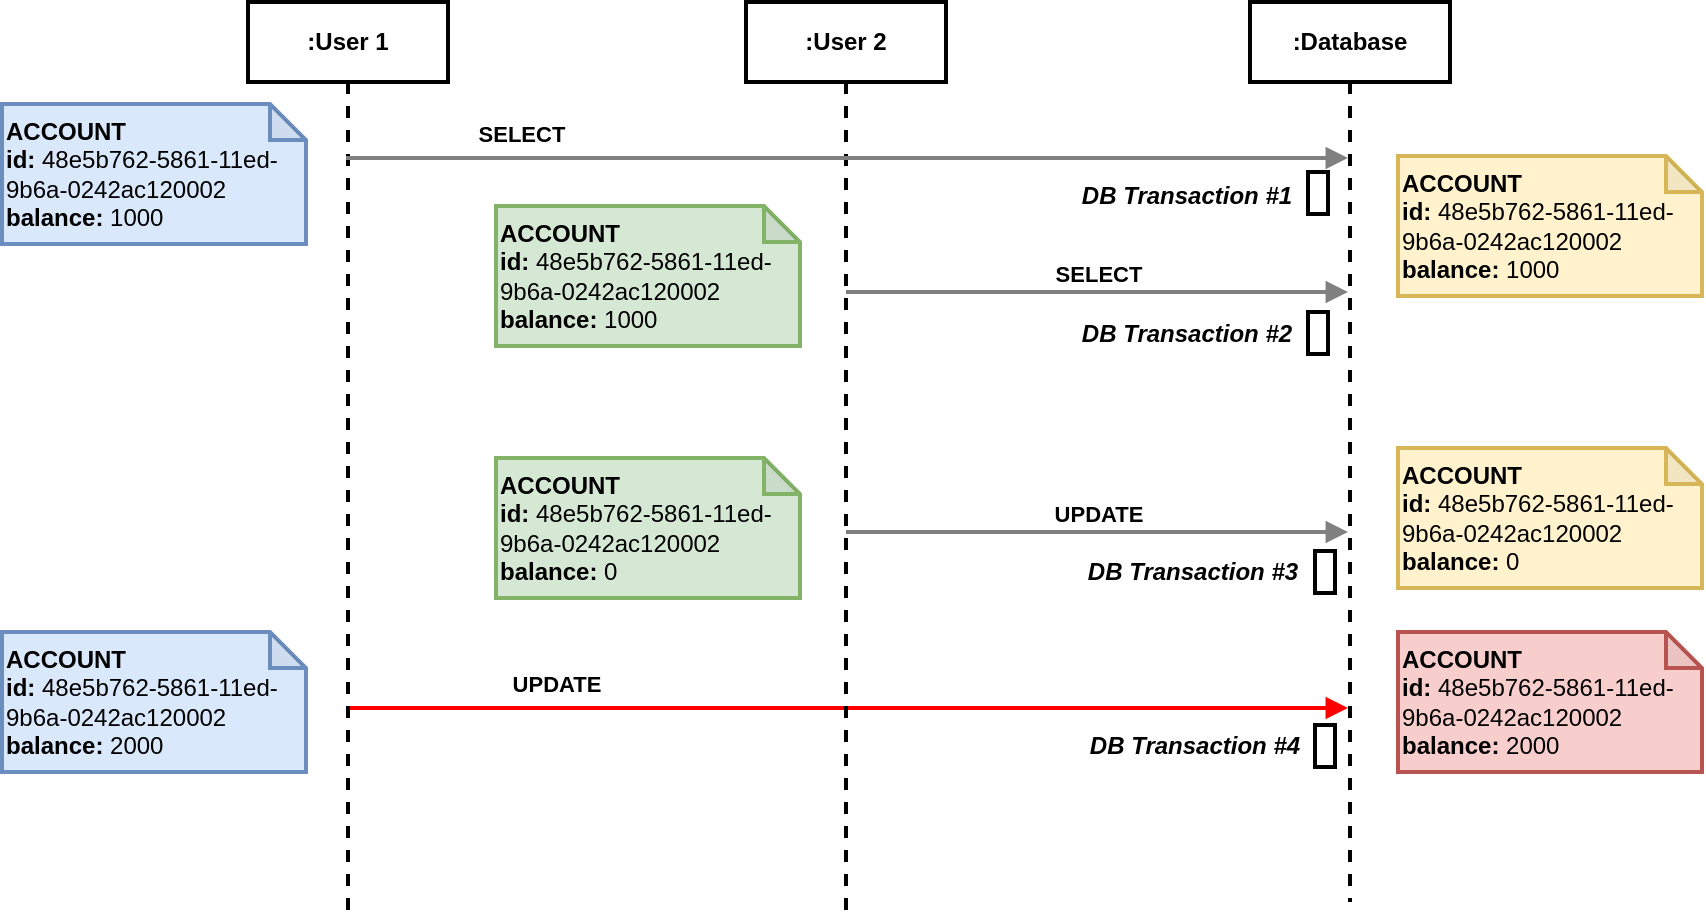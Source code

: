 <mxfile version="24.8.0" pages="17">
  <diagram id="BSmmxB9XagOKgLu3_U-_" name="Problem">
    <mxGraphModel dx="2221" dy="790" grid="0" gridSize="10" guides="1" tooltips="1" connect="1" arrows="1" fold="1" page="1" pageScale="1" pageWidth="850" pageHeight="1100" math="0" shadow="0">
      <root>
        <mxCell id="0" />
        <mxCell id="1" parent="0" />
        <mxCell id="f0I6HTxJ2aiZMTKFPbjw-1" value="&lt;b&gt;:Database&lt;/b&gt;" style="shape=umlLifeline;perimeter=lifelinePerimeter;whiteSpace=wrap;html=1;container=1;collapsible=0;recursiveResize=0;outlineConnect=0;strokeWidth=2;" parent="1" vertex="1">
          <mxGeometry x="577" y="70" width="100" height="450" as="geometry" />
        </mxCell>
        <mxCell id="nw-sr7UqMMYIFU0lqVoA-19" value="" style="html=1;points=[];perimeter=orthogonalPerimeter;strokeWidth=2;" parent="f0I6HTxJ2aiZMTKFPbjw-1" vertex="1">
          <mxGeometry x="29" y="85" width="10" height="21" as="geometry" />
        </mxCell>
        <mxCell id="f0I6HTxJ2aiZMTKFPbjw-9" value="&lt;b&gt;:User 1&lt;/b&gt;" style="shape=umlLifeline;perimeter=lifelinePerimeter;whiteSpace=wrap;html=1;container=1;collapsible=0;recursiveResize=0;outlineConnect=0;strokeWidth=2;" parent="1" vertex="1">
          <mxGeometry x="76" y="70" width="100" height="455" as="geometry" />
        </mxCell>
        <mxCell id="nw-sr7UqMMYIFU0lqVoA-16" value="&lt;b&gt;UPDATE&lt;/b&gt;" style="html=1;verticalAlign=bottom;endArrow=block;rounded=0;strokeWidth=2;strokeColor=#FF0000;" parent="f0I6HTxJ2aiZMTKFPbjw-9" target="f0I6HTxJ2aiZMTKFPbjw-1" edge="1">
          <mxGeometry x="-0.587" y="3" width="80" relative="1" as="geometry">
            <mxPoint x="51" y="353" as="sourcePoint" />
            <mxPoint x="131" y="353" as="targetPoint" />
            <mxPoint as="offset" />
          </mxGeometry>
        </mxCell>
        <mxCell id="f0I6HTxJ2aiZMTKFPbjw-12" value="&lt;b&gt;:User 2&lt;/b&gt;" style="shape=umlLifeline;perimeter=lifelinePerimeter;whiteSpace=wrap;html=1;container=1;collapsible=0;recursiveResize=0;outlineConnect=0;strokeWidth=2;" parent="1" vertex="1">
          <mxGeometry x="325" y="70" width="100" height="454" as="geometry" />
        </mxCell>
        <mxCell id="nw-sr7UqMMYIFU0lqVoA-13" value="&lt;b&gt;UPDATE&lt;/b&gt;" style="html=1;verticalAlign=bottom;endArrow=block;rounded=0;strokeWidth=2;strokeColor=#808080;" parent="f0I6HTxJ2aiZMTKFPbjw-12" target="f0I6HTxJ2aiZMTKFPbjw-1" edge="1">
          <mxGeometry width="80" relative="1" as="geometry">
            <mxPoint x="50" y="265" as="sourcePoint" />
            <mxPoint x="130" y="265" as="targetPoint" />
          </mxGeometry>
        </mxCell>
        <mxCell id="nw-sr7UqMMYIFU0lqVoA-4" value="&lt;b&gt;SELECT&amp;nbsp;&lt;/b&gt;" style="html=1;verticalAlign=bottom;endArrow=block;rounded=0;strokeWidth=2;strokeColor=#808080;" parent="1" target="f0I6HTxJ2aiZMTKFPbjw-1" edge="1">
          <mxGeometry x="-0.645" y="3" width="80" relative="1" as="geometry">
            <mxPoint x="125" y="148" as="sourcePoint" />
            <mxPoint x="205" y="148" as="targetPoint" />
            <mxPoint as="offset" />
          </mxGeometry>
        </mxCell>
        <mxCell id="nw-sr7UqMMYIFU0lqVoA-5" value="&lt;b&gt;ACCOUNT&lt;/b&gt;&lt;br&gt;&lt;b&gt;id:&amp;nbsp;&lt;/b&gt;48e5b762-5861-11ed-9b6a-0242ac120002&lt;br&gt;&lt;b&gt;balance: &lt;/b&gt;1000" style="shape=note;whiteSpace=wrap;html=1;backgroundOutline=1;darkOpacity=0.05;strokeWidth=2;size=18;align=left;fillColor=#dae8fc;strokeColor=#6c8ebf;" parent="1" vertex="1">
          <mxGeometry x="-47" y="121" width="152" height="70" as="geometry" />
        </mxCell>
        <mxCell id="nw-sr7UqMMYIFU0lqVoA-8" value="&lt;b&gt;ACCOUNT&lt;/b&gt;&lt;br&gt;&lt;b&gt;id:&amp;nbsp;&lt;/b&gt;48e5b762-5861-11ed-9b6a-0242ac120002&lt;br&gt;&lt;b&gt;balance: &lt;/b&gt;1000" style="shape=note;whiteSpace=wrap;html=1;backgroundOutline=1;darkOpacity=0.05;strokeWidth=2;size=18;align=left;fillColor=#fff2cc;strokeColor=#d6b656;" parent="1" vertex="1">
          <mxGeometry x="651" y="147" width="152" height="70" as="geometry" />
        </mxCell>
        <mxCell id="nw-sr7UqMMYIFU0lqVoA-9" value="&lt;b&gt;ACCOUNT&lt;/b&gt;&lt;br&gt;&lt;b&gt;id:&amp;nbsp;&lt;/b&gt;48e5b762-5861-11ed-9b6a-0242ac120002&lt;br&gt;&lt;b&gt;balance: &lt;/b&gt;1000" style="shape=note;whiteSpace=wrap;html=1;backgroundOutline=1;darkOpacity=0.05;strokeWidth=2;size=18;align=left;fillColor=#d5e8d4;strokeColor=#82b366;" parent="1" vertex="1">
          <mxGeometry x="200" y="172" width="152" height="70" as="geometry" />
        </mxCell>
        <mxCell id="nw-sr7UqMMYIFU0lqVoA-10" value="&lt;b&gt;SELECT&lt;/b&gt;" style="html=1;verticalAlign=bottom;endArrow=block;rounded=0;strokeWidth=2;strokeColor=#808080;" parent="1" edge="1">
          <mxGeometry width="80" relative="1" as="geometry">
            <mxPoint x="375" y="215" as="sourcePoint" />
            <mxPoint x="626.0" y="215" as="targetPoint" />
          </mxGeometry>
        </mxCell>
        <mxCell id="nw-sr7UqMMYIFU0lqVoA-11" value="&lt;b&gt;ACCOUNT&lt;/b&gt;&lt;br&gt;&lt;b&gt;id:&amp;nbsp;&lt;/b&gt;48e5b762-5861-11ed-9b6a-0242ac120002&lt;br&gt;&lt;b&gt;balance: &lt;/b&gt;0" style="shape=note;whiteSpace=wrap;html=1;backgroundOutline=1;darkOpacity=0.05;strokeWidth=2;size=18;align=left;fillColor=#d5e8d4;strokeColor=#82b366;" parent="1" vertex="1">
          <mxGeometry x="200" y="298" width="152" height="70" as="geometry" />
        </mxCell>
        <mxCell id="nw-sr7UqMMYIFU0lqVoA-14" value="&lt;b&gt;ACCOUNT&lt;/b&gt;&lt;br&gt;&lt;b&gt;id:&amp;nbsp;&lt;/b&gt;48e5b762-5861-11ed-9b6a-0242ac120002&lt;br&gt;&lt;b&gt;balance: &lt;/b&gt;0" style="shape=note;whiteSpace=wrap;html=1;backgroundOutline=1;darkOpacity=0.05;strokeWidth=2;size=18;align=left;fillColor=#fff2cc;strokeColor=#d6b656;" parent="1" vertex="1">
          <mxGeometry x="651" y="293" width="152" height="70" as="geometry" />
        </mxCell>
        <mxCell id="nw-sr7UqMMYIFU0lqVoA-17" value="&lt;b&gt;ACCOUNT&lt;/b&gt;&lt;br&gt;&lt;b&gt;id:&amp;nbsp;&lt;/b&gt;48e5b762-5861-11ed-9b6a-0242ac120002&lt;br&gt;&lt;b&gt;balance: &lt;/b&gt;2000" style="shape=note;whiteSpace=wrap;html=1;backgroundOutline=1;darkOpacity=0.05;strokeWidth=2;size=18;align=left;fillColor=#dae8fc;strokeColor=#6c8ebf;" parent="1" vertex="1">
          <mxGeometry x="-47" y="385" width="152" height="70" as="geometry" />
        </mxCell>
        <mxCell id="nw-sr7UqMMYIFU0lqVoA-18" value="&lt;b&gt;ACCOUNT&lt;/b&gt;&lt;br&gt;&lt;b&gt;id:&amp;nbsp;&lt;/b&gt;48e5b762-5861-11ed-9b6a-0242ac120002&lt;br&gt;&lt;b&gt;balance: &lt;/b&gt;2000" style="shape=note;whiteSpace=wrap;html=1;backgroundOutline=1;darkOpacity=0.05;strokeWidth=2;size=18;align=left;fillColor=#f8cecc;strokeColor=#b85450;" parent="1" vertex="1">
          <mxGeometry x="651" y="385" width="152" height="70" as="geometry" />
        </mxCell>
        <mxCell id="nw-sr7UqMMYIFU0lqVoA-20" value="&lt;b&gt;&lt;i&gt;DB Transaction #1&lt;/i&gt;&lt;/b&gt;" style="text;html=1;align=center;verticalAlign=middle;resizable=0;points=[];autosize=1;strokeColor=none;fillColor=none;strokeWidth=2;" parent="1" vertex="1">
          <mxGeometry x="483" y="154" width="123" height="26" as="geometry" />
        </mxCell>
        <mxCell id="nw-sr7UqMMYIFU0lqVoA-21" value="" style="html=1;points=[];perimeter=orthogonalPerimeter;strokeWidth=2;" parent="1" vertex="1">
          <mxGeometry x="606" y="225" width="10" height="21" as="geometry" />
        </mxCell>
        <mxCell id="nw-sr7UqMMYIFU0lqVoA-22" value="&lt;b&gt;&lt;i&gt;DB Transaction #2&lt;/i&gt;&lt;/b&gt;" style="text;html=1;align=center;verticalAlign=middle;resizable=0;points=[];autosize=1;strokeColor=none;fillColor=none;strokeWidth=2;" parent="1" vertex="1">
          <mxGeometry x="483" y="222.5" width="123" height="26" as="geometry" />
        </mxCell>
        <mxCell id="nw-sr7UqMMYIFU0lqVoA-23" value="" style="html=1;points=[];perimeter=orthogonalPerimeter;strokeWidth=2;" parent="1" vertex="1">
          <mxGeometry x="609.5" y="344.5" width="10" height="21" as="geometry" />
        </mxCell>
        <mxCell id="nw-sr7UqMMYIFU0lqVoA-24" value="&lt;b&gt;&lt;i&gt;DB Transaction #3&lt;/i&gt;&lt;/b&gt;" style="text;html=1;align=center;verticalAlign=middle;resizable=0;points=[];autosize=1;strokeColor=none;fillColor=none;strokeWidth=2;" parent="1" vertex="1">
          <mxGeometry x="486.5" y="342" width="123" height="26" as="geometry" />
        </mxCell>
        <mxCell id="nw-sr7UqMMYIFU0lqVoA-25" value="" style="html=1;points=[];perimeter=orthogonalPerimeter;strokeWidth=2;" parent="1" vertex="1">
          <mxGeometry x="609.5" y="431.5" width="10" height="21" as="geometry" />
        </mxCell>
        <mxCell id="nw-sr7UqMMYIFU0lqVoA-26" value="&lt;b&gt;&lt;i&gt;DB Transaction #4&lt;/i&gt;&lt;/b&gt;" style="text;html=1;align=center;verticalAlign=middle;resizable=0;points=[];autosize=1;strokeColor=none;fillColor=none;strokeWidth=2;" parent="1" vertex="1">
          <mxGeometry x="487" y="429" width="123" height="26" as="geometry" />
        </mxCell>
      </root>
    </mxGraphModel>
  </diagram>
  <diagram id="fJ-jUryjF-AHwB_ihGxp" name="Page-4">
    <mxGraphModel dx="2284" dy="830" grid="0" gridSize="10" guides="1" tooltips="1" connect="1" arrows="1" fold="1" page="1" pageScale="1" pageWidth="850" pageHeight="1100" math="0" shadow="0">
      <root>
        <mxCell id="0" />
        <mxCell id="1" parent="0" />
        <mxCell id="7JbJ08cfY2xB1lHiISIN-1" value="&lt;b&gt;:Database&lt;/b&gt;" style="shape=umlLifeline;perimeter=lifelinePerimeter;whiteSpace=wrap;html=1;container=1;collapsible=0;recursiveResize=0;outlineConnect=0;strokeWidth=2;" parent="1" vertex="1">
          <mxGeometry x="577" y="70" width="100" height="450" as="geometry" />
        </mxCell>
        <mxCell id="7JbJ08cfY2xB1lHiISIN-2" value="" style="html=1;points=[];perimeter=orthogonalPerimeter;strokeWidth=2;" parent="7JbJ08cfY2xB1lHiISIN-1" vertex="1">
          <mxGeometry x="29" y="85" width="10" height="21" as="geometry" />
        </mxCell>
        <mxCell id="7JbJ08cfY2xB1lHiISIN-3" value="&lt;b&gt;:User 1&lt;/b&gt;" style="shape=umlLifeline;perimeter=lifelinePerimeter;whiteSpace=wrap;html=1;container=1;collapsible=0;recursiveResize=0;outlineConnect=0;strokeWidth=2;" parent="1" vertex="1">
          <mxGeometry x="76" y="70" width="100" height="455" as="geometry" />
        </mxCell>
        <mxCell id="7JbJ08cfY2xB1lHiISIN-4" value="&lt;b style=&quot;&quot;&gt;findById - &amp;lt;&lt;i&gt;Account&amp;gt;&lt;/i&gt;&lt;br&gt;save&lt;/b&gt;" style="html=1;verticalAlign=bottom;endArrow=block;rounded=0;strokeWidth=2;strokeColor=#808080;align=left;" parent="7JbJ08cfY2xB1lHiISIN-3" target="7JbJ08cfY2xB1lHiISIN-1" edge="1">
          <mxGeometry x="-0.792" y="5" width="80" relative="1" as="geometry">
            <mxPoint x="51" y="353" as="sourcePoint" />
            <mxPoint x="131" y="353" as="targetPoint" />
            <mxPoint as="offset" />
          </mxGeometry>
        </mxCell>
        <mxCell id="7JbJ08cfY2xB1lHiISIN-5" value="&lt;b&gt;:User 2&lt;/b&gt;" style="shape=umlLifeline;perimeter=lifelinePerimeter;whiteSpace=wrap;html=1;container=1;collapsible=0;recursiveResize=0;outlineConnect=0;strokeWidth=2;" parent="1" vertex="1">
          <mxGeometry x="325" y="70" width="100" height="454" as="geometry" />
        </mxCell>
        <mxCell id="7JbJ08cfY2xB1lHiISIN-6" value="&lt;b&gt;findById - &amp;lt;&lt;i&gt;Account&amp;gt;&lt;/i&gt;&lt;br&gt;save&lt;/b&gt;" style="html=1;verticalAlign=bottom;endArrow=block;rounded=0;strokeWidth=2;strokeColor=#808080;align=left;" parent="7JbJ08cfY2xB1lHiISIN-5" target="7JbJ08cfY2xB1lHiISIN-1" edge="1">
          <mxGeometry width="80" relative="1" as="geometry">
            <mxPoint x="50" y="265" as="sourcePoint" />
            <mxPoint x="130" y="265" as="targetPoint" />
          </mxGeometry>
        </mxCell>
        <mxCell id="7JbJ08cfY2xB1lHiISIN-7" value="&lt;b&gt;findById - &amp;lt;&lt;i&gt;Account&amp;gt;&lt;/i&gt;&lt;/b&gt;" style="html=1;verticalAlign=bottom;endArrow=block;rounded=0;strokeWidth=2;strokeColor=#808080;align=left;" parent="1" target="7JbJ08cfY2xB1lHiISIN-1" edge="1">
          <mxGeometry x="-0.764" y="4" width="80" relative="1" as="geometry">
            <mxPoint x="125" y="148" as="sourcePoint" />
            <mxPoint x="205" y="148" as="targetPoint" />
            <mxPoint as="offset" />
          </mxGeometry>
        </mxCell>
        <mxCell id="7JbJ08cfY2xB1lHiISIN-8" value="&lt;b&gt;ACCOUNT&lt;/b&gt;&lt;br&gt;&lt;b&gt;id:&amp;nbsp;&lt;/b&gt;48e5b762-5861-11ed-9b6a-0242ac120002&lt;br&gt;&lt;b&gt;balance: &lt;/b&gt;1000" style="shape=note;whiteSpace=wrap;html=1;backgroundOutline=1;darkOpacity=0.05;strokeWidth=2;size=18;align=left;fillColor=#dae8fc;strokeColor=#6c8ebf;" parent="1" vertex="1">
          <mxGeometry x="-47" y="121" width="152" height="70" as="geometry" />
        </mxCell>
        <mxCell id="7JbJ08cfY2xB1lHiISIN-9" value="&lt;b&gt;ACCOUNT&lt;/b&gt;&lt;br&gt;&lt;b&gt;id:&amp;nbsp;&lt;/b&gt;48e5b762-5861-11ed-9b6a-0242ac120002&lt;br&gt;&lt;b&gt;balance: &lt;/b&gt;1000" style="shape=note;whiteSpace=wrap;html=1;backgroundOutline=1;darkOpacity=0.05;strokeWidth=2;size=18;align=left;fillColor=#fff2cc;strokeColor=#d6b656;" parent="1" vertex="1">
          <mxGeometry x="651" y="147" width="152" height="70" as="geometry" />
        </mxCell>
        <mxCell id="7JbJ08cfY2xB1lHiISIN-10" value="&lt;b&gt;ACCOUNT&lt;/b&gt;&lt;br&gt;&lt;b&gt;id:&amp;nbsp;&lt;/b&gt;48e5b762-5861-11ed-9b6a-0242ac120002&lt;br&gt;&lt;b&gt;balance: &lt;/b&gt;1000" style="shape=note;whiteSpace=wrap;html=1;backgroundOutline=1;darkOpacity=0.05;strokeWidth=2;size=18;align=left;fillColor=#d5e8d4;strokeColor=#82b366;" parent="1" vertex="1">
          <mxGeometry x="200" y="172" width="152" height="70" as="geometry" />
        </mxCell>
        <mxCell id="7JbJ08cfY2xB1lHiISIN-11" value="&lt;b&gt;findById - &amp;lt;&lt;i&gt;Account&amp;gt;&lt;/i&gt;&lt;/b&gt;" style="html=1;verticalAlign=bottom;endArrow=block;rounded=0;strokeWidth=2;strokeColor=#808080;" parent="1" edge="1">
          <mxGeometry width="80" relative="1" as="geometry">
            <mxPoint x="375" y="215.0" as="sourcePoint" />
            <mxPoint x="626.0" y="215.0" as="targetPoint" />
          </mxGeometry>
        </mxCell>
        <mxCell id="7JbJ08cfY2xB1lHiISIN-12" value="&lt;b&gt;ACCOUNT&lt;/b&gt;&lt;br&gt;&lt;b&gt;id:&amp;nbsp;&lt;/b&gt;48e5b762-5861-11ed-9b6a-0242ac120002&lt;br&gt;&lt;b&gt;balance: &lt;/b&gt;0" style="shape=note;whiteSpace=wrap;html=1;backgroundOutline=1;darkOpacity=0.05;strokeWidth=2;size=18;align=left;fillColor=#d5e8d4;strokeColor=#82b366;" parent="1" vertex="1">
          <mxGeometry x="200" y="298" width="152" height="70" as="geometry" />
        </mxCell>
        <mxCell id="7JbJ08cfY2xB1lHiISIN-13" value="&lt;b&gt;ACCOUNT&lt;/b&gt;&lt;br&gt;&lt;b&gt;id:&amp;nbsp;&lt;/b&gt;48e5b762-5861-11ed-9b6a-0242ac120002&lt;br&gt;&lt;b&gt;balance: &lt;/b&gt;0" style="shape=note;whiteSpace=wrap;html=1;backgroundOutline=1;darkOpacity=0.05;strokeWidth=2;size=18;align=left;fillColor=#fff2cc;strokeColor=#d6b656;" parent="1" vertex="1">
          <mxGeometry x="651" y="293" width="152" height="70" as="geometry" />
        </mxCell>
        <mxCell id="7JbJ08cfY2xB1lHiISIN-14" value="&lt;b&gt;ACCOUNT&lt;/b&gt;&lt;br&gt;&lt;b&gt;id:&amp;nbsp;&lt;/b&gt;48e5b762-5861-11ed-9b6a-0242ac120002&lt;br&gt;&lt;b&gt;balance: &lt;/b&gt;2000" style="shape=note;whiteSpace=wrap;html=1;backgroundOutline=1;darkOpacity=0.05;strokeWidth=2;size=18;align=left;fillColor=#dae8fc;strokeColor=#6c8ebf;" parent="1" vertex="1">
          <mxGeometry x="-47" y="385" width="152" height="70" as="geometry" />
        </mxCell>
        <mxCell id="7JbJ08cfY2xB1lHiISIN-15" value="&lt;b&gt;ACCOUNT&lt;/b&gt;&lt;br&gt;&lt;b&gt;id:&amp;nbsp;&lt;/b&gt;48e5b762-5861-11ed-9b6a-0242ac120002&lt;br&gt;&lt;b&gt;balance: &lt;/b&gt;2000" style="shape=note;whiteSpace=wrap;html=1;backgroundOutline=1;darkOpacity=0.05;strokeWidth=2;size=18;align=left;fillColor=#fff2cc;strokeColor=#d6b656;" parent="1" vertex="1">
          <mxGeometry x="651" y="385" width="152" height="70" as="geometry" />
        </mxCell>
        <mxCell id="7JbJ08cfY2xB1lHiISIN-16" value="&lt;b&gt;&lt;i&gt;DB Transaction #1&lt;/i&gt;&lt;/b&gt;" style="text;html=1;align=center;verticalAlign=middle;resizable=0;points=[];autosize=1;strokeColor=none;fillColor=none;strokeWidth=2;" parent="1" vertex="1">
          <mxGeometry x="483" y="154" width="123" height="26" as="geometry" />
        </mxCell>
        <mxCell id="7JbJ08cfY2xB1lHiISIN-17" value="" style="html=1;points=[];perimeter=orthogonalPerimeter;strokeWidth=2;" parent="1" vertex="1">
          <mxGeometry x="606" y="225" width="10" height="21" as="geometry" />
        </mxCell>
        <mxCell id="7JbJ08cfY2xB1lHiISIN-18" value="&lt;b&gt;&lt;i&gt;DB Transaction #2&lt;/i&gt;&lt;/b&gt;" style="text;html=1;align=center;verticalAlign=middle;resizable=0;points=[];autosize=1;strokeColor=none;fillColor=none;strokeWidth=2;" parent="1" vertex="1">
          <mxGeometry x="483" y="222.5" width="123" height="26" as="geometry" />
        </mxCell>
        <mxCell id="7JbJ08cfY2xB1lHiISIN-19" value="" style="html=1;points=[];perimeter=orthogonalPerimeter;strokeWidth=2;" parent="1" vertex="1">
          <mxGeometry x="609.5" y="344.5" width="10" height="21" as="geometry" />
        </mxCell>
        <mxCell id="7JbJ08cfY2xB1lHiISIN-20" value="&lt;b&gt;&lt;i&gt;DB Transaction #3&lt;/i&gt;&lt;/b&gt;" style="text;html=1;align=center;verticalAlign=middle;resizable=0;points=[];autosize=1;strokeColor=none;fillColor=none;strokeWidth=2;" parent="1" vertex="1">
          <mxGeometry x="486.5" y="342" width="123" height="26" as="geometry" />
        </mxCell>
        <mxCell id="7JbJ08cfY2xB1lHiISIN-21" value="" style="html=1;points=[];perimeter=orthogonalPerimeter;strokeWidth=2;" parent="1" vertex="1">
          <mxGeometry x="609.5" y="431.5" width="10" height="21" as="geometry" />
        </mxCell>
        <mxCell id="7JbJ08cfY2xB1lHiISIN-22" value="&lt;b&gt;&lt;i&gt;DB Transaction #4&lt;/i&gt;&lt;/b&gt;" style="text;html=1;align=center;verticalAlign=middle;resizable=0;points=[];autosize=1;strokeColor=none;fillColor=none;strokeWidth=2;" parent="1" vertex="1">
          <mxGeometry x="487" y="429" width="123" height="26" as="geometry" />
        </mxCell>
      </root>
    </mxGraphModel>
  </diagram>
  <diagram id="GUKaxxRUP0Re25A993J5" name="Problem">
    <mxGraphModel dx="1434" dy="830" grid="0" gridSize="10" guides="1" tooltips="1" connect="1" arrows="1" fold="1" page="1" pageScale="1" pageWidth="850" pageHeight="1100" math="0" shadow="0">
      <root>
        <mxCell id="0" />
        <mxCell id="1" parent="0" />
        <mxCell id="RHWUzi_CKbemEY_CeLr5-1" value="&lt;b&gt;:User_2&lt;/b&gt;" style="shape=umlLifeline;perimeter=lifelinePerimeter;whiteSpace=wrap;html=1;container=1;collapsible=0;recursiveResize=0;outlineConnect=0;strokeWidth=2;fillColor=#dae8fc;strokeColor=#6c8ebf;" parent="1" vertex="1">
          <mxGeometry x="625" y="186" width="100" height="450" as="geometry" />
        </mxCell>
        <mxCell id="RHWUzi_CKbemEY_CeLr5-2" value="" style="html=1;points=[];perimeter=orthogonalPerimeter;strokeWidth=2;fillColor=#d5e8d4;strokeColor=#82b366;" parent="RHWUzi_CKbemEY_CeLr5-1" vertex="1">
          <mxGeometry x="-228" y="99" width="10" height="21" as="geometry" />
        </mxCell>
        <mxCell id="RHWUzi_CKbemEY_CeLr5-3" value="&lt;b&gt;:User_1&lt;/b&gt;" style="shape=umlLifeline;perimeter=lifelinePerimeter;whiteSpace=wrap;html=1;container=1;collapsible=0;recursiveResize=0;outlineConnect=0;strokeWidth=2;fillColor=#d5e8d4;strokeColor=#82b366;" parent="1" vertex="1">
          <mxGeometry x="124" y="186" width="100" height="455" as="geometry" />
        </mxCell>
        <mxCell id="RHWUzi_CKbemEY_CeLr5-11" value="&lt;b&gt;GET&lt;/b&gt;" style="html=1;verticalAlign=bottom;endArrow=block;rounded=0;strokeWidth=2;strokeColor=#808080;" parent="RHWUzi_CKbemEY_CeLr5-3" edge="1">
          <mxGeometry width="80" relative="1" as="geometry">
            <mxPoint x="49" y="90" as="sourcePoint" />
            <mxPoint x="300.0" y="90" as="targetPoint" />
          </mxGeometry>
        </mxCell>
        <mxCell id="RHWUzi_CKbemEY_CeLr5-5" value="&lt;b&gt;:Database&lt;/b&gt;" style="shape=umlLifeline;perimeter=lifelinePerimeter;whiteSpace=wrap;html=1;container=1;collapsible=0;recursiveResize=0;outlineConnect=0;strokeWidth=2;fillColor=#fff2cc;strokeColor=#d6b656;" parent="1" vertex="1">
          <mxGeometry x="373" y="186" width="100" height="454" as="geometry" />
        </mxCell>
        <mxCell id="RHWUzi_CKbemEY_CeLr5-36" value="&lt;b&gt;ACCOUNT&lt;/b&gt;&lt;br&gt;&lt;b&gt;id:&amp;nbsp;&lt;/b&gt;48e5b762-5861-11ed-9b6a-0242ac120002&lt;br&gt;&lt;b&gt;status: INACTIVE&lt;/b&gt;" style="shape=note;whiteSpace=wrap;html=1;backgroundOutline=1;darkOpacity=0.05;strokeWidth=2;size=18;align=left;fillColor=#fff2cc;strokeColor=#d6b656;" parent="RHWUzi_CKbemEY_CeLr5-5" vertex="1">
          <mxGeometry x="-118" y="228" width="152" height="70" as="geometry" />
        </mxCell>
        <mxCell id="RHWUzi_CKbemEY_CeLr5-8" value="&lt;b&gt;ACCOUNT&lt;/b&gt;&lt;br&gt;&lt;b&gt;id:&amp;nbsp;&lt;/b&gt;48e5b762-5861-11ed-9b6a-0242ac120002&lt;br&gt;&lt;b&gt;status: ACTIVE&lt;/b&gt;" style="shape=note;whiteSpace=wrap;html=1;backgroundOutline=1;darkOpacity=0.05;strokeWidth=2;size=18;align=left;fillColor=#d5e8d4;strokeColor=#82b366;" parent="1" vertex="1">
          <mxGeometry x="1" y="237" width="152" height="70" as="geometry" />
        </mxCell>
        <mxCell id="RHWUzi_CKbemEY_CeLr5-16" value="&lt;b&gt;&lt;i&gt;DB Transaction #1&lt;/i&gt;&lt;/b&gt;" style="text;html=1;align=center;verticalAlign=middle;resizable=0;points=[];autosize=1;strokeColor=none;fillColor=none;strokeWidth=2;" parent="1" vertex="1">
          <mxGeometry x="274" y="284" width="123" height="26" as="geometry" />
        </mxCell>
        <mxCell id="RHWUzi_CKbemEY_CeLr5-32" value="&lt;b&gt;GET&lt;/b&gt;" style="html=1;verticalAlign=bottom;endArrow=block;rounded=0;strokeWidth=2;strokeColor=#808080;" parent="1" edge="1">
          <mxGeometry width="80" relative="1" as="geometry">
            <mxPoint x="674" y="370" as="sourcePoint" />
            <mxPoint x="423" y="370" as="targetPoint" />
          </mxGeometry>
        </mxCell>
        <mxCell id="RHWUzi_CKbemEY_CeLr5-33" value="&lt;b&gt;ACCOUNT&lt;/b&gt;&lt;br&gt;&lt;b&gt;id:&amp;nbsp;&lt;/b&gt;48e5b762-5861-11ed-9b6a-0242ac120002&lt;br&gt;&lt;b&gt;status: ACTIVE&lt;/b&gt;" style="shape=note;whiteSpace=wrap;html=1;backgroundOutline=1;darkOpacity=0.05;strokeWidth=2;size=18;align=left;fillColor=#fff2cc;strokeColor=#d6b656;" parent="1" vertex="1">
          <mxGeometry x="436" y="237" width="152" height="70" as="geometry" />
        </mxCell>
        <mxCell id="RHWUzi_CKbemEY_CeLr5-34" value="&lt;b&gt;ACCOUNT&lt;/b&gt;&lt;br&gt;&lt;b&gt;id:&amp;nbsp;&lt;/b&gt;48e5b762-5861-11ed-9b6a-0242ac120002&lt;br&gt;&lt;b&gt;status: ACTIVE&lt;/b&gt;" style="shape=note;whiteSpace=wrap;html=1;backgroundOutline=1;darkOpacity=0.05;strokeWidth=2;size=18;align=left;fillColor=#fff2cc;strokeColor=#d6b656;" parent="1" vertex="1">
          <mxGeometry x="255" y="331" width="152" height="70" as="geometry" />
        </mxCell>
        <mxCell id="RHWUzi_CKbemEY_CeLr5-35" value="&lt;b&gt;PUT&lt;/b&gt;" style="html=1;verticalAlign=bottom;endArrow=block;rounded=0;strokeWidth=2;strokeColor=#808080;" parent="1" edge="1">
          <mxGeometry width="80" relative="1" as="geometry">
            <mxPoint x="674" y="446" as="sourcePoint" />
            <mxPoint x="423" y="446" as="targetPoint" />
          </mxGeometry>
        </mxCell>
        <mxCell id="RHWUzi_CKbemEY_CeLr5-37" value="&lt;b&gt;ACCOUNT&lt;/b&gt;&lt;br&gt;&lt;b&gt;id:&amp;nbsp;&lt;/b&gt;48e5b762-5861-11ed-9b6a-0242ac120002&lt;br&gt;&lt;b&gt;status: IN-PROGRESS&lt;br&gt;&lt;/b&gt;" style="shape=note;whiteSpace=wrap;html=1;backgroundOutline=1;darkOpacity=0.05;strokeWidth=2;size=18;align=left;fillColor=#d5e8d4;strokeColor=#82b366;" parent="1" vertex="1">
          <mxGeometry x="1" y="512" width="152" height="70" as="geometry" />
        </mxCell>
        <mxCell id="RHWUzi_CKbemEY_CeLr5-38" value="&lt;b&gt;PUT&lt;/b&gt;" style="html=1;verticalAlign=bottom;endArrow=block;rounded=0;strokeWidth=2;strokeColor=#808080;" parent="1" edge="1">
          <mxGeometry x="0.004" width="80" relative="1" as="geometry">
            <mxPoint x="174" y="549" as="sourcePoint" />
            <mxPoint x="425.0" y="549" as="targetPoint" />
            <mxPoint as="offset" />
          </mxGeometry>
        </mxCell>
        <mxCell id="RHWUzi_CKbemEY_CeLr5-39" value="&lt;b&gt;ACCOUNT&lt;/b&gt;&lt;br&gt;&lt;b&gt;id:&amp;nbsp;&lt;/b&gt;48e5b762-5861-11ed-9b6a-0242ac120002&lt;br&gt;&lt;b&gt;status: IN-PROGRESS&lt;/b&gt;" style="shape=note;whiteSpace=wrap;html=1;backgroundOutline=1;darkOpacity=0.05;strokeWidth=2;size=18;align=left;fillColor=#fff2cc;strokeColor=#d6b656;" parent="1" vertex="1">
          <mxGeometry x="436" y="512" width="152" height="70" as="geometry" />
        </mxCell>
        <mxCell id="RHWUzi_CKbemEY_CeLr5-40" value="" style="html=1;points=[];perimeter=orthogonalPerimeter;strokeWidth=2;fillColor=#d5e8d4;strokeColor=#82b366;" parent="1" vertex="1">
          <mxGeometry x="397" y="560" width="10" height="21" as="geometry" />
        </mxCell>
        <mxCell id="RHWUzi_CKbemEY_CeLr5-41" value="&lt;b&gt;&lt;i&gt;DB Transaction #4&lt;/i&gt;&lt;/b&gt;" style="text;html=1;align=center;verticalAlign=middle;resizable=0;points=[];autosize=1;strokeColor=none;fillColor=none;strokeWidth=2;" parent="1" vertex="1">
          <mxGeometry x="274" y="559" width="123" height="26" as="geometry" />
        </mxCell>
        <mxCell id="RHWUzi_CKbemEY_CeLr5-42" value="" style="html=1;points=[];perimeter=orthogonalPerimeter;strokeWidth=2;fillColor=#dae8fc;strokeColor=#6c8ebf;" parent="1" vertex="1">
          <mxGeometry x="436" y="379.5" width="10" height="21" as="geometry" />
        </mxCell>
        <mxCell id="RHWUzi_CKbemEY_CeLr5-43" value="&lt;b&gt;&lt;i&gt;DB Transaction #2&lt;/i&gt;&lt;/b&gt;" style="text;html=1;align=center;verticalAlign=middle;resizable=0;points=[];autosize=1;strokeColor=none;fillColor=none;strokeWidth=2;" parent="1" vertex="1">
          <mxGeometry x="442" y="377" width="123" height="26" as="geometry" />
        </mxCell>
        <mxCell id="RHWUzi_CKbemEY_CeLr5-46" value="" style="html=1;points=[];perimeter=orthogonalPerimeter;strokeWidth=2;fillColor=#dae8fc;strokeColor=#6c8ebf;" parent="1" vertex="1">
          <mxGeometry x="436" y="457.5" width="10" height="21" as="geometry" />
        </mxCell>
        <mxCell id="RHWUzi_CKbemEY_CeLr5-47" value="&lt;b&gt;&lt;i&gt;DB Transaction #3&lt;/i&gt;&lt;/b&gt;" style="text;html=1;align=center;verticalAlign=middle;resizable=0;points=[];autosize=1;strokeColor=none;fillColor=none;strokeWidth=2;" parent="1" vertex="1">
          <mxGeometry x="442" y="455" width="123" height="26" as="geometry" />
        </mxCell>
        <mxCell id="RHWUzi_CKbemEY_CeLr5-48" value="&lt;b&gt;ACCOUNT&lt;/b&gt;&lt;br&gt;&lt;b&gt;id:&amp;nbsp;&lt;/b&gt;48e5b762-5861-11ed-9b6a-0242ac120002&lt;br&gt;&lt;b&gt;status: ACTIVE&lt;/b&gt;" style="shape=note;whiteSpace=wrap;html=1;backgroundOutline=1;darkOpacity=0.05;strokeWidth=2;size=18;align=left;fillColor=#dae8fc;strokeColor=#6c8ebf;" parent="1" vertex="1">
          <mxGeometry x="694" y="331" width="152" height="70" as="geometry" />
        </mxCell>
        <mxCell id="RHWUzi_CKbemEY_CeLr5-49" value="&lt;b&gt;ACCOUNT&lt;/b&gt;&lt;br&gt;&lt;b&gt;id:&amp;nbsp;&lt;/b&gt;48e5b762-5861-11ed-9b6a-0242ac120002&lt;br&gt;&lt;b&gt;status: INACTIVE&lt;/b&gt;" style="shape=note;whiteSpace=wrap;html=1;backgroundOutline=1;darkOpacity=0.05;strokeWidth=2;size=18;align=left;fillColor=#dae8fc;strokeColor=#6c8ebf;" parent="1" vertex="1">
          <mxGeometry x="694" y="414" width="152" height="70" as="geometry" />
        </mxCell>
      </root>
    </mxGraphModel>
  </diagram>
  <diagram id="pDyhrU8gLGG9G1nGW2id" name="Current transaction in CockroachDB">
    <mxGraphModel dx="2524" dy="772" grid="0" gridSize="10" guides="1" tooltips="1" connect="1" arrows="1" fold="1" page="1" pageScale="1" pageWidth="850" pageHeight="1100" math="0" shadow="0">
      <root>
        <mxCell id="0" />
        <mxCell id="1" parent="0" />
        <mxCell id="ehIehOHva8bdzx4UTCCA-1" value="&lt;b&gt;:Database&lt;/b&gt;" style="shape=umlLifeline;perimeter=lifelinePerimeter;whiteSpace=wrap;html=1;container=1;collapsible=0;recursiveResize=0;outlineConnect=0;strokeWidth=2;" parent="1" vertex="1">
          <mxGeometry x="577" y="70" width="100" height="450" as="geometry" />
        </mxCell>
        <mxCell id="ehIehOHva8bdzx4UTCCA-2" value="" style="html=1;points=[];perimeter=orthogonalPerimeter;strokeWidth=2;fillColor=#dae8fc;strokeColor=#6c8ebf;" parent="ehIehOHva8bdzx4UTCCA-1" vertex="1">
          <mxGeometry x="-468" y="85" width="10" height="262" as="geometry" />
        </mxCell>
        <mxCell id="ehIehOHva8bdzx4UTCCA-3" value="&lt;b&gt;:User 1&lt;/b&gt;" style="shape=umlLifeline;perimeter=lifelinePerimeter;whiteSpace=wrap;html=1;container=1;collapsible=0;recursiveResize=0;outlineConnect=0;strokeWidth=2;" parent="1" vertex="1">
          <mxGeometry x="76" y="70" width="100" height="455" as="geometry" />
        </mxCell>
        <mxCell id="ehIehOHva8bdzx4UTCCA-4" value="&lt;b&gt;UPDATE&lt;/b&gt;" style="html=1;verticalAlign=bottom;endArrow=block;rounded=0;strokeWidth=2;strokeColor=#808080;" parent="ehIehOHva8bdzx4UTCCA-3" target="ehIehOHva8bdzx4UTCCA-1" edge="1">
          <mxGeometry x="-0.587" y="3" width="80" relative="1" as="geometry">
            <mxPoint x="51" y="353" as="sourcePoint" />
            <mxPoint x="131" y="353" as="targetPoint" />
            <mxPoint as="offset" />
          </mxGeometry>
        </mxCell>
        <mxCell id="ehIehOHva8bdzx4UTCCA-5" value="&lt;b&gt;:User 2&lt;/b&gt;" style="shape=umlLifeline;perimeter=lifelinePerimeter;whiteSpace=wrap;html=1;container=1;collapsible=0;recursiveResize=0;outlineConnect=0;strokeWidth=2;" parent="1" vertex="1">
          <mxGeometry x="325" y="70" width="100" height="454" as="geometry" />
        </mxCell>
        <mxCell id="ehIehOHva8bdzx4UTCCA-17" value="" style="html=1;points=[];perimeter=orthogonalPerimeter;strokeWidth=2;fillColor=#d5e8d4;strokeColor=#82b366;" parent="ehIehOHva8bdzx4UTCCA-5" vertex="1">
          <mxGeometry x="60" y="150" width="10" height="250" as="geometry" />
        </mxCell>
        <mxCell id="ehIehOHva8bdzx4UTCCA-7" value="&lt;b&gt;SELECT&amp;nbsp;&lt;/b&gt;" style="html=1;verticalAlign=bottom;endArrow=block;rounded=0;strokeWidth=2;strokeColor=#808080;" parent="1" target="ehIehOHva8bdzx4UTCCA-1" edge="1">
          <mxGeometry x="-0.645" y="3" width="80" relative="1" as="geometry">
            <mxPoint x="125" y="148" as="sourcePoint" />
            <mxPoint x="205" y="148" as="targetPoint" />
            <mxPoint as="offset" />
          </mxGeometry>
        </mxCell>
        <mxCell id="ehIehOHva8bdzx4UTCCA-8" value="&lt;b&gt;ACCOUNT&lt;/b&gt;&lt;br&gt;&lt;b&gt;id:&amp;nbsp;&lt;/b&gt;48e5b762-5861-11ed-9b6a-0242ac120002&lt;br&gt;&lt;b&gt;balance: &lt;/b&gt;1000" style="shape=note;whiteSpace=wrap;html=1;backgroundOutline=1;darkOpacity=0.05;strokeWidth=2;size=18;align=left;fillColor=#dae8fc;strokeColor=#6c8ebf;" parent="1" vertex="1">
          <mxGeometry x="-57" y="121" width="152" height="70" as="geometry" />
        </mxCell>
        <mxCell id="ehIehOHva8bdzx4UTCCA-9" value="&lt;b&gt;ACCOUNT&lt;/b&gt;&lt;br&gt;&lt;b&gt;id:&amp;nbsp;&lt;/b&gt;48e5b762-5861-11ed-9b6a-0242ac120002&lt;br&gt;&lt;b&gt;balance: &lt;/b&gt;1000" style="shape=note;whiteSpace=wrap;html=1;backgroundOutline=1;darkOpacity=0.05;strokeWidth=2;size=18;align=left;fillColor=#fff2cc;strokeColor=#d6b656;" parent="1" vertex="1">
          <mxGeometry x="651" y="147" width="152" height="70" as="geometry" />
        </mxCell>
        <mxCell id="ehIehOHva8bdzx4UTCCA-10" value="&lt;b&gt;ACCOUNT&lt;/b&gt;&lt;br&gt;&lt;b&gt;id:&amp;nbsp;&lt;/b&gt;48e5b762-5861-11ed-9b6a-0242ac120002&lt;br&gt;&lt;b&gt;balance: &lt;/b&gt;1000" style="shape=note;whiteSpace=wrap;html=1;backgroundOutline=1;darkOpacity=0.05;strokeWidth=2;size=18;align=left;fillColor=#d5e8d4;strokeColor=#82b366;" parent="1" vertex="1">
          <mxGeometry x="200" y="172" width="152" height="70" as="geometry" />
        </mxCell>
        <mxCell id="ehIehOHva8bdzx4UTCCA-11" value="&lt;b&gt;SELECT&lt;/b&gt;" style="html=1;verticalAlign=bottom;endArrow=block;rounded=0;strokeWidth=2;strokeColor=#FF0000;" parent="1" edge="1">
          <mxGeometry width="80" relative="1" as="geometry">
            <mxPoint x="375" y="215.0" as="sourcePoint" />
            <mxPoint x="626.0" y="215.0" as="targetPoint" />
          </mxGeometry>
        </mxCell>
        <mxCell id="ehIehOHva8bdzx4UTCCA-14" value="&lt;b&gt;ACCOUNT&lt;/b&gt;&lt;br&gt;&lt;b&gt;id:&amp;nbsp;&lt;/b&gt;48e5b762-5861-11ed-9b6a-0242ac120002&lt;br&gt;&lt;b&gt;balance: &lt;/b&gt;2000" style="shape=note;whiteSpace=wrap;html=1;backgroundOutline=1;darkOpacity=0.05;strokeWidth=2;size=18;align=left;fillColor=#dae8fc;strokeColor=#6c8ebf;" parent="1" vertex="1">
          <mxGeometry x="-53" y="385" width="152" height="70" as="geometry" />
        </mxCell>
        <mxCell id="ehIehOHva8bdzx4UTCCA-15" value="&lt;b&gt;ACCOUNT&lt;/b&gt;&lt;br&gt;&lt;b&gt;id:&amp;nbsp;&lt;/b&gt;48e5b762-5861-11ed-9b6a-0242ac120002&lt;br&gt;&lt;b&gt;balance: &lt;/b&gt;2000" style="shape=note;whiteSpace=wrap;html=1;backgroundOutline=1;darkOpacity=0.05;strokeWidth=2;size=18;align=left;fillColor=#fff2cc;strokeColor=#d6b656;" parent="1" vertex="1">
          <mxGeometry x="651" y="385" width="152" height="70" as="geometry" />
        </mxCell>
        <mxCell id="ehIehOHva8bdzx4UTCCA-16" value="&lt;b&gt;&lt;i&gt;DB Transaction #1&lt;/i&gt;&lt;/b&gt;" style="text;html=1;align=center;verticalAlign=middle;resizable=0;points=[];autosize=1;strokeColor=none;fillColor=none;strokeWidth=2;" parent="1" vertex="1">
          <mxGeometry x="-14" y="262" width="123" height="26" as="geometry" />
        </mxCell>
        <mxCell id="ehIehOHva8bdzx4UTCCA-18" value="&lt;b&gt;&lt;i&gt;DB Transaction #2&lt;/i&gt;&lt;/b&gt;" style="text;html=1;align=center;verticalAlign=middle;resizable=0;points=[];autosize=1;strokeColor=none;fillColor=none;strokeWidth=2;" parent="1" vertex="1">
          <mxGeometry x="388" y="258" width="123" height="26" as="geometry" />
        </mxCell>
      </root>
    </mxGraphModel>
  </diagram>
  <diagram id="S_wq7DFXn5d11Ic8Z8Cb" name="Isolation">
    <mxGraphModel dx="2221" dy="790" grid="0" gridSize="10" guides="1" tooltips="1" connect="1" arrows="1" fold="1" page="1" pageScale="1" pageWidth="850" pageHeight="1100" math="0" shadow="0">
      <root>
        <mxCell id="0" />
        <mxCell id="1" parent="0" />
        <mxCell id="zW6JyYkvCifzCzdvWJE3-1" value="&lt;b&gt;:User_2&lt;/b&gt;" style="shape=umlLifeline;perimeter=lifelinePerimeter;whiteSpace=wrap;html=1;container=1;collapsible=0;recursiveResize=0;outlineConnect=0;strokeWidth=2;fillColor=#dae8fc;strokeColor=#6c8ebf;" parent="1" vertex="1">
          <mxGeometry x="581" y="186" width="100" height="450" as="geometry" />
        </mxCell>
        <mxCell id="zW6JyYkvCifzCzdvWJE3-23" value="" style="html=1;points=[];perimeter=orthogonalPerimeter;strokeWidth=2;fillColor=#dae8fc;strokeColor=#6c8ebf;" parent="zW6JyYkvCifzCzdvWJE3-1" vertex="1">
          <mxGeometry x="58" y="139" width="10" height="168" as="geometry" />
        </mxCell>
        <mxCell id="zW6JyYkvCifzCzdvWJE3-3" value="&lt;b&gt;:User_1&lt;/b&gt;" style="shape=umlLifeline;perimeter=lifelinePerimeter;whiteSpace=wrap;html=1;container=1;collapsible=0;recursiveResize=0;outlineConnect=0;strokeWidth=2;fillColor=#d5e8d4;strokeColor=#82b366;" parent="1" vertex="1">
          <mxGeometry x="62" y="186" width="100" height="455" as="geometry" />
        </mxCell>
        <mxCell id="zW6JyYkvCifzCzdvWJE3-4" value="&lt;b&gt;GET&lt;/b&gt;" style="html=1;verticalAlign=bottom;endArrow=block;rounded=0;strokeWidth=2;strokeColor=#808080;" parent="zW6JyYkvCifzCzdvWJE3-3" target="zW6JyYkvCifzCzdvWJE3-5" edge="1">
          <mxGeometry width="80" relative="1" as="geometry">
            <mxPoint x="49" y="90" as="sourcePoint" />
            <mxPoint x="300.0" y="90" as="targetPoint" />
          </mxGeometry>
        </mxCell>
        <mxCell id="zW6JyYkvCifzCzdvWJE3-2" value="" style="html=1;points=[];perimeter=orthogonalPerimeter;strokeWidth=2;fillColor=#d5e8d4;strokeColor=#82b366;" parent="zW6JyYkvCifzCzdvWJE3-3" vertex="1">
          <mxGeometry x="33" y="74" width="10" height="310" as="geometry" />
        </mxCell>
        <mxCell id="zW6JyYkvCifzCzdvWJE3-5" value="&lt;b&gt;:Database&lt;/b&gt;" style="shape=umlLifeline;perimeter=lifelinePerimeter;whiteSpace=wrap;html=1;container=1;collapsible=0;recursiveResize=0;outlineConnect=0;strokeWidth=2;fillColor=#fff2cc;strokeColor=#d6b656;" parent="1" vertex="1">
          <mxGeometry x="318" y="186" width="100" height="454" as="geometry" />
        </mxCell>
        <mxCell id="zW6JyYkvCifzCzdvWJE3-6" value="&lt;b&gt;ACCOUNT&lt;/b&gt;&lt;br&gt;&lt;b&gt;id:&amp;nbsp;&lt;/b&gt;48e5b762-5861-11ed-9b6a-0242ac120002&lt;br&gt;&lt;b&gt;status: INACTIVE&lt;/b&gt;" style="shape=note;whiteSpace=wrap;html=1;backgroundOutline=1;darkOpacity=0.05;strokeWidth=2;size=18;align=left;fillColor=#fff2cc;strokeColor=#d6b656;" parent="zW6JyYkvCifzCzdvWJE3-5" vertex="1">
          <mxGeometry x="-118" y="228" width="152" height="70" as="geometry" />
        </mxCell>
        <mxCell id="zW6JyYkvCifzCzdvWJE3-7" value="&lt;b&gt;ACCOUNT&lt;/b&gt;&lt;br&gt;&lt;b&gt;id:&amp;nbsp;&lt;/b&gt;48e5b762-5861-11ed-9b6a-0242ac120002&lt;br&gt;&lt;b&gt;status: ACTIVE&lt;/b&gt;" style="shape=note;whiteSpace=wrap;html=1;backgroundOutline=1;darkOpacity=0.05;strokeWidth=2;size=18;align=left;fillColor=#d5e8d4;strokeColor=#82b366;" parent="1" vertex="1">
          <mxGeometry x="-73" y="237" width="152" height="70" as="geometry" />
        </mxCell>
        <mxCell id="zW6JyYkvCifzCzdvWJE3-14" value="&lt;b&gt;GET&lt;/b&gt;" style="html=1;verticalAlign=bottom;endArrow=block;rounded=0;strokeWidth=2;strokeColor=#808080;" parent="1" source="zW6JyYkvCifzCzdvWJE3-1" edge="1">
          <mxGeometry width="80" relative="1" as="geometry">
            <mxPoint x="619" y="370" as="sourcePoint" />
            <mxPoint x="368" y="370" as="targetPoint" />
          </mxGeometry>
        </mxCell>
        <mxCell id="zW6JyYkvCifzCzdvWJE3-15" value="&lt;b&gt;ACCOUNT&lt;/b&gt;&lt;br&gt;&lt;b&gt;id:&amp;nbsp;&lt;/b&gt;48e5b762-5861-11ed-9b6a-0242ac120002&lt;br&gt;&lt;b&gt;status: ACTIVE&lt;/b&gt;" style="shape=note;whiteSpace=wrap;html=1;backgroundOutline=1;darkOpacity=0.05;strokeWidth=2;size=18;align=left;fillColor=#fff2cc;strokeColor=#d6b656;" parent="1" vertex="1">
          <mxGeometry x="381" y="237" width="152" height="70" as="geometry" />
        </mxCell>
        <mxCell id="zW6JyYkvCifzCzdvWJE3-16" value="&lt;b&gt;ACCOUNT&lt;/b&gt;&lt;br&gt;&lt;b&gt;id:&amp;nbsp;&lt;/b&gt;48e5b762-5861-11ed-9b6a-0242ac120002&lt;br&gt;&lt;b&gt;status: ACTIVE&lt;/b&gt;" style="shape=note;whiteSpace=wrap;html=1;backgroundOutline=1;darkOpacity=0.05;strokeWidth=2;size=18;align=left;fillColor=#fff2cc;strokeColor=#d6b656;" parent="1" vertex="1">
          <mxGeometry x="200" y="331" width="152" height="70" as="geometry" />
        </mxCell>
        <mxCell id="zW6JyYkvCifzCzdvWJE3-17" value="&lt;b&gt;PUT&lt;/b&gt;" style="html=1;verticalAlign=bottom;endArrow=block;rounded=0;strokeWidth=2;strokeColor=#808080;" parent="1" source="zW6JyYkvCifzCzdvWJE3-1" edge="1">
          <mxGeometry width="80" relative="1" as="geometry">
            <mxPoint x="619" y="446" as="sourcePoint" />
            <mxPoint x="368" y="446" as="targetPoint" />
          </mxGeometry>
        </mxCell>
        <mxCell id="zW6JyYkvCifzCzdvWJE3-18" value="&lt;b&gt;ACCOUNT&lt;/b&gt;&lt;br&gt;&lt;b&gt;id:&amp;nbsp;&lt;/b&gt;48e5b762-5861-11ed-9b6a-0242ac120002&lt;br&gt;&lt;b&gt;status: IN-PROGRESS&lt;/b&gt;" style="shape=note;whiteSpace=wrap;html=1;backgroundOutline=1;darkOpacity=0.05;strokeWidth=2;size=18;align=left;fillColor=#d5e8d4;strokeColor=#82b366;" parent="1" vertex="1">
          <mxGeometry x="-73" y="512" width="152" height="70" as="geometry" />
        </mxCell>
        <mxCell id="zW6JyYkvCifzCzdvWJE3-19" value="&lt;b&gt;PUT&lt;/b&gt;" style="html=1;verticalAlign=bottom;endArrow=block;rounded=0;strokeWidth=2;strokeColor=#FF0000;" parent="1" source="zW6JyYkvCifzCzdvWJE3-3" edge="1">
          <mxGeometry width="80" relative="1" as="geometry">
            <mxPoint x="119" y="549" as="sourcePoint" />
            <mxPoint x="370.0" y="549" as="targetPoint" />
          </mxGeometry>
        </mxCell>
        <mxCell id="zW6JyYkvCifzCzdvWJE3-20" value="&lt;b&gt;ACCOUNT&lt;/b&gt;&lt;br&gt;&lt;b&gt;id:&amp;nbsp;&lt;/b&gt;48e5b762-5861-11ed-9b6a-0242ac120002&lt;br&gt;&lt;b&gt;status: IN-PROGRESS&lt;/b&gt;" style="shape=note;whiteSpace=wrap;html=1;backgroundOutline=1;darkOpacity=0.05;strokeWidth=2;size=18;align=left;fillColor=#f8cecc;strokeColor=#b85450;" parent="1" vertex="1">
          <mxGeometry x="381" y="512" width="152" height="70" as="geometry" />
        </mxCell>
        <mxCell id="zW6JyYkvCifzCzdvWJE3-24" value="&lt;b&gt;&lt;i&gt;DB Transaction #2&lt;/i&gt;&lt;/b&gt;" style="text;html=1;align=center;verticalAlign=middle;resizable=0;points=[];autosize=1;strokeColor=none;fillColor=none;strokeWidth=2;" parent="1" vertex="1">
          <mxGeometry x="650" y="400" width="123" height="26" as="geometry" />
        </mxCell>
        <mxCell id="zW6JyYkvCifzCzdvWJE3-27" value="&lt;b&gt;ACCOUNT&lt;/b&gt;&lt;br&gt;&lt;b&gt;id:&amp;nbsp;&lt;/b&gt;48e5b762-5861-11ed-9b6a-0242ac120002&lt;br&gt;&lt;b&gt;status: ACTIVE&lt;/b&gt;" style="shape=note;whiteSpace=wrap;html=1;backgroundOutline=1;darkOpacity=0.05;strokeWidth=2;size=18;align=left;fillColor=#dae8fc;strokeColor=#6c8ebf;" parent="1" vertex="1">
          <mxGeometry x="671" y="317" width="152" height="70" as="geometry" />
        </mxCell>
        <mxCell id="zW6JyYkvCifzCzdvWJE3-28" value="&lt;b&gt;ACCOUNT&lt;/b&gt;&lt;br&gt;&lt;b&gt;id:&amp;nbsp;&lt;/b&gt;48e5b762-5861-11ed-9b6a-0242ac120002&lt;br&gt;&lt;b&gt;status: INACTIVE&lt;/b&gt;" style="shape=note;whiteSpace=wrap;html=1;backgroundOutline=1;darkOpacity=0.05;strokeWidth=2;size=18;align=left;fillColor=#dae8fc;strokeColor=#6c8ebf;" parent="1" vertex="1">
          <mxGeometry x="671" y="438" width="152" height="70" as="geometry" />
        </mxCell>
        <mxCell id="zW6JyYkvCifzCzdvWJE3-8" value="&lt;b&gt;&lt;i&gt;DB Transaction #1&lt;/i&gt;&lt;/b&gt;" style="text;html=1;align=center;verticalAlign=middle;resizable=0;points=[];autosize=1;strokeColor=none;fillColor=none;strokeWidth=2;" parent="1" vertex="1">
          <mxGeometry x="-27" y="396.5" width="123" height="26" as="geometry" />
        </mxCell>
      </root>
    </mxGraphModel>
  </diagram>
  <diagram id="iwxggiN8wVk7YBeciAw8" name="Optimistic Lock - Retry">
    <mxGraphModel dx="2221" dy="790" grid="0" gridSize="10" guides="1" tooltips="1" connect="1" arrows="1" fold="1" page="1" pageScale="1" pageWidth="850" pageHeight="1100" math="0" shadow="0">
      <root>
        <mxCell id="0" />
        <mxCell id="1" parent="0" />
        <mxCell id="cT7u9bKPPvDMxhR8ykNV-10" value="" style="rounded=0;whiteSpace=wrap;html=1;dashed=1;strokeWidth=2;strokeColor=#003300;" parent="1" vertex="1">
          <mxGeometry x="-82" y="655" width="642" height="237" as="geometry" />
        </mxCell>
        <mxCell id="Uk6yg32xv1qBxKr0TRfa-29" value="&lt;b&gt;:User_2&lt;/b&gt;" style="shape=umlLifeline;perimeter=lifelinePerimeter;whiteSpace=wrap;html=1;container=1;collapsible=0;recursiveResize=0;outlineConnect=0;strokeWidth=2;fillColor=#dae8fc;strokeColor=#6c8ebf;" parent="1" vertex="1">
          <mxGeometry x="580" y="196" width="100" height="718" as="geometry" />
        </mxCell>
        <mxCell id="Uk6yg32xv1qBxKr0TRfa-51" value="" style="html=1;points=[];perimeter=orthogonalPerimeter;strokeWidth=2;fillColor=#dae8fc;strokeColor=#6c8ebf;" parent="Uk6yg32xv1qBxKr0TRfa-29" vertex="1">
          <mxGeometry x="56" y="176" width="10" height="90" as="geometry" />
        </mxCell>
        <mxCell id="Uk6yg32xv1qBxKr0TRfa-31" value="&lt;b&gt;:User_1&lt;/b&gt;" style="shape=umlLifeline;perimeter=lifelinePerimeter;whiteSpace=wrap;html=1;container=1;collapsible=0;recursiveResize=0;outlineConnect=0;strokeWidth=2;fillColor=#d5e8d4;strokeColor=#82b366;" parent="1" vertex="1">
          <mxGeometry x="79" y="196" width="100" height="716" as="geometry" />
        </mxCell>
        <mxCell id="Uk6yg32xv1qBxKr0TRfa-32" value="&lt;b&gt;findById&lt;/b&gt;" style="html=1;verticalAlign=bottom;endArrow=block;rounded=0;strokeWidth=2;strokeColor=#808080;" parent="Uk6yg32xv1qBxKr0TRfa-31" edge="1">
          <mxGeometry width="80" relative="1" as="geometry">
            <mxPoint x="49" y="90" as="sourcePoint" />
            <mxPoint x="300.0" y="90" as="targetPoint" />
          </mxGeometry>
        </mxCell>
        <mxCell id="cT7u9bKPPvDMxhR8ykNV-6" value="exception" style="html=1;verticalAlign=bottom;endArrow=open;dashed=1;endSize=8;rounded=0;strokeColor=#FF0000;strokeWidth=2;" parent="Uk6yg32xv1qBxKr0TRfa-31" edge="1">
          <mxGeometry relative="1" as="geometry">
            <mxPoint x="298" y="430" as="sourcePoint" />
            <mxPoint x="50" y="430" as="targetPoint" />
          </mxGeometry>
        </mxCell>
        <mxCell id="Uk6yg32xv1qBxKr0TRfa-30" value="" style="html=1;points=[];perimeter=orthogonalPerimeter;strokeWidth=2;fillColor=#d5e8d4;strokeColor=#82b366;" parent="Uk6yg32xv1qBxKr0TRfa-31" vertex="1">
          <mxGeometry x="34" y="82" width="10" height="291" as="geometry" />
        </mxCell>
        <mxCell id="cT7u9bKPPvDMxhR8ykNV-1" value="" style="html=1;points=[];perimeter=orthogonalPerimeter;strokeWidth=2;fillColor=#d5e8d4;strokeColor=#82b366;" parent="Uk6yg32xv1qBxKr0TRfa-31" vertex="1">
          <mxGeometry x="34" y="526" width="10" height="111" as="geometry" />
        </mxCell>
        <mxCell id="Uk6yg32xv1qBxKr0TRfa-33" value="&lt;b&gt;:Database&lt;/b&gt;" style="shape=umlLifeline;perimeter=lifelinePerimeter;whiteSpace=wrap;html=1;container=1;collapsible=0;recursiveResize=0;outlineConnect=0;strokeWidth=2;fillColor=#fff2cc;strokeColor=#d6b656;" parent="1" vertex="1">
          <mxGeometry x="328" y="196" width="100" height="722" as="geometry" />
        </mxCell>
        <mxCell id="Uk6yg32xv1qBxKr0TRfa-34" value="&lt;b&gt;ACCOUNT&lt;/b&gt;&lt;br&gt;&lt;b&gt;id:&amp;nbsp;&lt;/b&gt;48e5b762-5861-11ed-9b6a-0242ac120002&lt;br&gt;&lt;b&gt;status: INACTIVE&lt;br&gt;version: 1&lt;br&gt;&lt;/b&gt;" style="shape=note;whiteSpace=wrap;html=1;backgroundOutline=1;darkOpacity=0.05;strokeWidth=2;size=18;align=left;fillColor=#fff2cc;strokeColor=#d6b656;" parent="Uk6yg32xv1qBxKr0TRfa-33" vertex="1">
          <mxGeometry x="-123" y="228" width="157" height="73" as="geometry" />
        </mxCell>
        <mxCell id="Uk6yg32xv1qBxKr0TRfa-35" value="&lt;b&gt;ACCOUNT&lt;/b&gt;&lt;br&gt;&lt;b&gt;id:&amp;nbsp;&lt;/b&gt;48e5b762-5861-11ed-9b6a-0242ac120002&lt;br&gt;&lt;b&gt;status: ACTIVE&lt;br&gt;version: 0&lt;br&gt;&lt;/b&gt;" style="shape=note;whiteSpace=wrap;html=1;backgroundOutline=1;darkOpacity=0.05;strokeWidth=2;size=18;align=left;fillColor=#d5e8d4;strokeColor=#82b366;" parent="1" vertex="1">
          <mxGeometry x="-58" y="244" width="160" height="77" as="geometry" />
        </mxCell>
        <mxCell id="Uk6yg32xv1qBxKr0TRfa-36" value="&lt;b&gt;&lt;i&gt;DB Transaction #1&lt;/i&gt;&lt;/b&gt;" style="text;html=1;align=center;verticalAlign=middle;resizable=0;points=[];autosize=1;strokeColor=none;fillColor=none;strokeWidth=2;" parent="1" vertex="1">
          <mxGeometry x="-13" y="398" width="123" height="26" as="geometry" />
        </mxCell>
        <mxCell id="Uk6yg32xv1qBxKr0TRfa-42" value="&lt;b&gt;findById&lt;/b&gt;" style="html=1;verticalAlign=bottom;endArrow=block;rounded=0;strokeWidth=2;strokeColor=#808080;" parent="1" edge="1">
          <mxGeometry width="80" relative="1" as="geometry">
            <mxPoint x="629" y="380" as="sourcePoint" />
            <mxPoint x="378" y="380" as="targetPoint" />
          </mxGeometry>
        </mxCell>
        <mxCell id="Uk6yg32xv1qBxKr0TRfa-43" value="&lt;b&gt;ACCOUNT&lt;/b&gt;&lt;br&gt;&lt;b&gt;id:&amp;nbsp;&lt;/b&gt;48e5b762-5861-11ed-9b6a-0242ac120002&lt;br&gt;&lt;b&gt;status: ACTIVE&lt;br&gt;version: 0&lt;br&gt;&lt;/b&gt;" style="shape=note;whiteSpace=wrap;html=1;backgroundOutline=1;darkOpacity=0.05;strokeWidth=2;size=18;align=left;fillColor=#fff2cc;strokeColor=#d6b656;" parent="1" vertex="1">
          <mxGeometry x="394" y="243" width="157" height="77" as="geometry" />
        </mxCell>
        <mxCell id="Uk6yg32xv1qBxKr0TRfa-44" value="&lt;b&gt;ACCOUNT&lt;/b&gt;&lt;br&gt;&lt;b&gt;id:&amp;nbsp;&lt;/b&gt;48e5b762-5861-11ed-9b6a-0242ac120002&lt;br&gt;&lt;b&gt;status: ACTIVE&lt;br&gt;version: 0&lt;br&gt;&lt;/b&gt;" style="shape=note;whiteSpace=wrap;html=1;backgroundOutline=1;darkOpacity=0.05;strokeWidth=2;size=18;align=left;fillColor=#fff2cc;strokeColor=#d6b656;" parent="1" vertex="1">
          <mxGeometry x="204" y="336" width="158" height="75" as="geometry" />
        </mxCell>
        <mxCell id="Uk6yg32xv1qBxKr0TRfa-45" value="&lt;b&gt;save&lt;/b&gt;" style="html=1;verticalAlign=bottom;endArrow=block;rounded=0;strokeWidth=2;strokeColor=#808080;" parent="1" edge="1">
          <mxGeometry width="80" relative="1" as="geometry">
            <mxPoint x="629" y="456" as="sourcePoint" />
            <mxPoint x="378" y="456" as="targetPoint" />
          </mxGeometry>
        </mxCell>
        <mxCell id="Uk6yg32xv1qBxKr0TRfa-46" value="&lt;b&gt;ACCOUNT&lt;/b&gt;&lt;br&gt;&lt;b&gt;id:&amp;nbsp;&lt;/b&gt;48e5b762-5861-11ed-9b6a-0242ac120002&lt;br&gt;&lt;b&gt;status:&amp;nbsp;&lt;/b&gt;&lt;b&gt;IN-PROGRESS&lt;/b&gt;&lt;b&gt;&lt;br&gt;version: 0&lt;br&gt;&lt;/b&gt;" style="shape=note;whiteSpace=wrap;html=1;backgroundOutline=1;darkOpacity=0.05;strokeWidth=2;size=18;align=left;fillColor=#d5e8d4;strokeColor=#82b366;" parent="1" vertex="1">
          <mxGeometry x="-58" y="509" width="160" height="82" as="geometry" />
        </mxCell>
        <mxCell id="Uk6yg32xv1qBxKr0TRfa-47" value="&lt;b&gt;save&lt;/b&gt;" style="html=1;verticalAlign=bottom;endArrow=block;rounded=0;strokeWidth=2;strokeColor=#FF0000;" parent="1" edge="1">
          <mxGeometry width="80" relative="1" as="geometry">
            <mxPoint x="129" y="559" as="sourcePoint" />
            <mxPoint x="380.0" y="559" as="targetPoint" />
          </mxGeometry>
        </mxCell>
        <mxCell id="Uk6yg32xv1qBxKr0TRfa-48" value="&lt;b&gt;ACCOUNT&lt;/b&gt;&lt;br&gt;&lt;b&gt;id:&amp;nbsp;&lt;/b&gt;48e5b762-5861-11ed-9b6a-0242ac120002&lt;br&gt;&lt;b&gt;status: IN-PROGRESS&lt;br&gt;version: 1&lt;br&gt;&lt;/b&gt;" style="shape=note;whiteSpace=wrap;html=1;backgroundOutline=1;darkOpacity=0.05;strokeWidth=2;size=18;align=left;fillColor=#f8cecc;strokeColor=#b85450;" parent="1" vertex="1">
          <mxGeometry x="391" y="516" width="160" height="76" as="geometry" />
        </mxCell>
        <mxCell id="Uk6yg32xv1qBxKr0TRfa-49" value="" style="html=1;points=[];perimeter=orthogonalPerimeter;strokeWidth=2;fillColor=#d5e8d4;strokeColor=#82b366;" parent="1" vertex="1">
          <mxGeometry x="352" y="570" width="10" height="21" as="geometry" />
        </mxCell>
        <mxCell id="Uk6yg32xv1qBxKr0TRfa-50" value="&lt;b&gt;&lt;i&gt;DB Transaction #4&lt;/i&gt;&lt;/b&gt;" style="text;html=1;align=center;verticalAlign=middle;resizable=0;points=[];autosize=1;strokeColor=none;fillColor=none;strokeWidth=2;" parent="1" vertex="1">
          <mxGeometry x="229" y="569" width="123" height="26" as="geometry" />
        </mxCell>
        <mxCell id="Uk6yg32xv1qBxKr0TRfa-52" value="&lt;b&gt;&lt;i&gt;DB Transaction #2&lt;/i&gt;&lt;/b&gt;" style="text;html=1;align=center;verticalAlign=middle;resizable=0;points=[];autosize=1;strokeColor=none;fillColor=none;strokeWidth=2;" parent="1" vertex="1">
          <mxGeometry x="650" y="403" width="123" height="26" as="geometry" />
        </mxCell>
        <mxCell id="Uk6yg32xv1qBxKr0TRfa-55" value="&lt;b&gt;ACCOUNT&lt;/b&gt;&lt;br&gt;&lt;b&gt;id:&amp;nbsp;&lt;/b&gt;48e5b762-5861-11ed-9b6a-0242ac120002&lt;br&gt;&lt;b&gt;status: ACTIVE&lt;br&gt;version: 0&lt;br&gt;&lt;/b&gt;" style="shape=note;whiteSpace=wrap;html=1;backgroundOutline=1;darkOpacity=0.05;strokeWidth=2;size=18;align=left;fillColor=#dae8fc;strokeColor=#6c8ebf;" parent="1" vertex="1">
          <mxGeometry x="656" y="318" width="161" height="75" as="geometry" />
        </mxCell>
        <mxCell id="Uk6yg32xv1qBxKr0TRfa-56" value="&lt;b&gt;ACCOUNT&lt;/b&gt;&lt;br&gt;&lt;b&gt;id:&amp;nbsp;&lt;/b&gt;48e5b762-5861-11ed-9b6a-0242ac120002&lt;br&gt;&lt;b&gt;status: INACTIVE&lt;br&gt;version: 0&lt;br&gt;&lt;/b&gt;" style="shape=note;whiteSpace=wrap;html=1;backgroundOutline=1;darkOpacity=0.05;strokeWidth=2;size=18;align=left;fillColor=#dae8fc;strokeColor=#6c8ebf;" parent="1" vertex="1">
          <mxGeometry x="656" y="440" width="162" height="82" as="geometry" />
        </mxCell>
        <mxCell id="cT7u9bKPPvDMxhR8ykNV-2" value="&lt;b&gt;findById&lt;/b&gt;" style="html=1;verticalAlign=bottom;endArrow=block;rounded=0;strokeWidth=2;strokeColor=#808080;" parent="1" edge="1">
          <mxGeometry width="80" relative="1" as="geometry">
            <mxPoint x="129" y="730" as="sourcePoint" />
            <mxPoint x="376" y="730" as="targetPoint" />
          </mxGeometry>
        </mxCell>
        <mxCell id="cT7u9bKPPvDMxhR8ykNV-3" value="&lt;b&gt;ACCOUNT&lt;/b&gt;&lt;br&gt;&lt;b&gt;id:&amp;nbsp;&lt;/b&gt;48e5b762-5861-11ed-9b6a-0242ac120002&lt;br&gt;&lt;b&gt;status: INACTIVE&lt;br&gt;version: 1&lt;br&gt;&lt;/b&gt;" style="shape=note;whiteSpace=wrap;html=1;backgroundOutline=1;darkOpacity=0.05;strokeWidth=2;size=18;align=left;fillColor=#d5e8d4;strokeColor=#82b366;" parent="1" vertex="1">
          <mxGeometry x="-56" y="690" width="160" height="74" as="geometry" />
        </mxCell>
        <mxCell id="cT7u9bKPPvDMxhR8ykNV-4" value="&lt;b&gt;&lt;i&gt;DB Transaction #3&lt;/i&gt;&lt;/b&gt;" style="text;html=1;align=center;verticalAlign=middle;resizable=0;points=[];autosize=1;strokeColor=none;fillColor=none;strokeWidth=2;" parent="1" vertex="1">
          <mxGeometry x="-13" y="771" width="123" height="26" as="geometry" />
        </mxCell>
        <mxCell id="cT7u9bKPPvDMxhR8ykNV-5" value="&lt;b&gt;ACCOUNT&lt;/b&gt;&lt;br&gt;&lt;b&gt;id:&amp;nbsp;&lt;/b&gt;48e5b762-5861-11ed-9b6a-0242ac120002&lt;br&gt;&lt;b&gt;status:&amp;nbsp;&lt;/b&gt;&lt;b&gt;INACTIVE&lt;/b&gt;&lt;b&gt;&lt;br&gt;version: 1&lt;br&gt;&lt;/b&gt;" style="shape=note;whiteSpace=wrap;html=1;backgroundOutline=1;darkOpacity=0.05;strokeWidth=2;size=18;align=left;fillColor=#fff2cc;strokeColor=#d6b656;" parent="1" vertex="1">
          <mxGeometry x="393" y="687" width="159" height="74" as="geometry" />
        </mxCell>
        <mxCell id="cT7u9bKPPvDMxhR8ykNV-11" value="Retry" style="text;html=1;strokeColor=#82b366;fillColor=#d5e8d4;align=center;verticalAlign=middle;whiteSpace=wrap;rounded=0;strokeWidth=2;" parent="1" vertex="1">
          <mxGeometry x="-82" y="655" width="60" height="30" as="geometry" />
        </mxCell>
        <mxCell id="u21yvLW_L6-Y0__ZK6i4-1" value="&lt;b&gt;ACCOUNT&lt;/b&gt;&lt;br&gt;&lt;b&gt;id:&amp;nbsp;&lt;/b&gt;48e5b762-5861-11ed-9b6a-0242ac120002&lt;br&gt;&lt;b&gt;status: INACTIVE&lt;br&gt;version: 1&lt;br&gt;&lt;/b&gt;" style="shape=note;whiteSpace=wrap;html=1;backgroundOutline=1;darkOpacity=0.05;strokeWidth=2;size=18;align=left;fillColor=#d5e8d4;strokeColor=#82b366;" parent="1" vertex="1">
          <mxGeometry x="-56" y="804" width="160" height="74" as="geometry" />
        </mxCell>
        <mxCell id="u21yvLW_L6-Y0__ZK6i4-2" value="&lt;b&gt;save&lt;/b&gt;" style="html=1;verticalAlign=bottom;endArrow=block;rounded=0;strokeWidth=2;strokeColor=#808080;" parent="1" edge="1">
          <mxGeometry width="80" relative="1" as="geometry">
            <mxPoint x="131" y="823" as="sourcePoint" />
            <mxPoint x="378" y="823" as="targetPoint" />
          </mxGeometry>
        </mxCell>
        <mxCell id="u21yvLW_L6-Y0__ZK6i4-3" value="&lt;b&gt;ACCOUNT&lt;/b&gt;&lt;br&gt;&lt;b&gt;id:&amp;nbsp;&lt;/b&gt;48e5b762-5861-11ed-9b6a-0242ac120002&lt;br&gt;&lt;b&gt;status:&amp;nbsp;&lt;/b&gt;&lt;b&gt;IN-PROGRESS&lt;/b&gt;&lt;b&gt;&lt;br&gt;version: 2&lt;br&gt;&lt;/b&gt;" style="shape=note;whiteSpace=wrap;html=1;backgroundOutline=1;darkOpacity=0.05;strokeWidth=2;size=18;align=left;fillColor=#fff2cc;strokeColor=#d6b656;" parent="1" vertex="1">
          <mxGeometry x="393" y="788" width="159" height="74" as="geometry" />
        </mxCell>
      </root>
    </mxGraphModel>
  </diagram>
  <diagram name="Optimistic Lock - 2 " id="pvi6jvI60hBeXymKcOtB">
    <mxGraphModel dx="1371" dy="790" grid="0" gridSize="10" guides="1" tooltips="1" connect="1" arrows="1" fold="1" page="1" pageScale="1" pageWidth="850" pageHeight="1100" math="0" shadow="0">
      <root>
        <mxCell id="xnS0K5uvmHHbuF944G7c-0" />
        <mxCell id="xnS0K5uvmHHbuF944G7c-1" parent="xnS0K5uvmHHbuF944G7c-0" />
        <mxCell id="xnS0K5uvmHHbuF944G7c-3" value="&lt;b&gt;:User_2&lt;/b&gt;" style="shape=umlLifeline;perimeter=lifelinePerimeter;whiteSpace=wrap;html=1;container=1;collapsible=0;recursiveResize=0;outlineConnect=0;strokeWidth=2;fillColor=#dae8fc;strokeColor=#6c8ebf;" parent="xnS0K5uvmHHbuF944G7c-1" vertex="1">
          <mxGeometry x="620" y="196" width="100" height="442" as="geometry" />
        </mxCell>
        <mxCell id="xnS0K5uvmHHbuF944G7c-4" value="" style="html=1;points=[];perimeter=orthogonalPerimeter;strokeWidth=2;fillColor=#d5e8d4;strokeColor=#82b366;" parent="xnS0K5uvmHHbuF944G7c-3" vertex="1">
          <mxGeometry x="-228" y="99" width="10" height="21" as="geometry" />
        </mxCell>
        <mxCell id="xnS0K5uvmHHbuF944G7c-5" value="&lt;b&gt;:User_1&lt;/b&gt;" style="shape=umlLifeline;perimeter=lifelinePerimeter;whiteSpace=wrap;html=1;container=1;collapsible=0;recursiveResize=0;outlineConnect=0;strokeWidth=2;fillColor=#d5e8d4;strokeColor=#82b366;" parent="xnS0K5uvmHHbuF944G7c-1" vertex="1">
          <mxGeometry x="132" y="196" width="100" height="447" as="geometry" />
        </mxCell>
        <mxCell id="xnS0K5uvmHHbuF944G7c-6" value="&lt;b&gt;GET&lt;/b&gt;" style="html=1;verticalAlign=bottom;endArrow=block;rounded=0;strokeWidth=2;strokeColor=#808080;" parent="xnS0K5uvmHHbuF944G7c-5" target="xnS0K5uvmHHbuF944G7c-8" edge="1">
          <mxGeometry width="80" relative="1" as="geometry">
            <mxPoint x="49" y="90" as="sourcePoint" />
            <mxPoint x="300.0" y="90" as="targetPoint" />
          </mxGeometry>
        </mxCell>
        <mxCell id="xnS0K5uvmHHbuF944G7c-8" value="&lt;b&gt;:Database&lt;/b&gt;" style="shape=umlLifeline;perimeter=lifelinePerimeter;whiteSpace=wrap;html=1;container=1;collapsible=0;recursiveResize=0;outlineConnect=0;strokeWidth=2;fillColor=#fff2cc;strokeColor=#d6b656;" parent="xnS0K5uvmHHbuF944G7c-1" vertex="1">
          <mxGeometry x="376" y="196" width="100" height="449" as="geometry" />
        </mxCell>
        <mxCell id="xnS0K5uvmHHbuF944G7c-9" value="&lt;b&gt;ACCOUNT&lt;/b&gt;&lt;br&gt;&lt;b&gt;id:&amp;nbsp;&lt;/b&gt;48e5b762-5861-11ed-9b6a-0242ac120002&lt;br&gt;&lt;b&gt;status: INACTIVE&lt;br&gt;version: 1&lt;br&gt;&lt;/b&gt;" style="shape=note;whiteSpace=wrap;html=1;backgroundOutline=1;darkOpacity=0.05;strokeWidth=2;size=18;align=left;fillColor=#fff2cc;strokeColor=#d6b656;" parent="xnS0K5uvmHHbuF944G7c-8" vertex="1">
          <mxGeometry x="-123" y="228" width="157" height="73" as="geometry" />
        </mxCell>
        <mxCell id="xnS0K5uvmHHbuF944G7c-10" value="&lt;b&gt;ACCOUNT&lt;/b&gt;&lt;br&gt;&lt;b&gt;id:&amp;nbsp;&lt;/b&gt;48e5b762-5861-11ed-9b6a-0242ac120002&lt;br&gt;&lt;b&gt;status: ACTIVE&lt;br&gt;version: 0&lt;br&gt;&lt;/b&gt;" style="shape=note;whiteSpace=wrap;html=1;backgroundOutline=1;darkOpacity=0.05;strokeWidth=2;size=18;align=left;fillColor=#d5e8d4;strokeColor=#82b366;" parent="xnS0K5uvmHHbuF944G7c-1" vertex="1">
          <mxGeometry x="1" y="244" width="160" height="77" as="geometry" />
        </mxCell>
        <mxCell id="xnS0K5uvmHHbuF944G7c-11" value="&lt;b&gt;&lt;i&gt;DB Transaction #1&lt;/i&gt;&lt;/b&gt;" style="text;html=1;align=center;verticalAlign=middle;resizable=0;points=[];autosize=1;strokeColor=none;fillColor=none;strokeWidth=2;" parent="xnS0K5uvmHHbuF944G7c-1" vertex="1">
          <mxGeometry x="269.5" y="294" width="123" height="26" as="geometry" />
        </mxCell>
        <mxCell id="xnS0K5uvmHHbuF944G7c-12" value="&lt;b&gt;GET&lt;/b&gt;" style="html=1;verticalAlign=bottom;endArrow=block;rounded=0;strokeWidth=2;strokeColor=#808080;" parent="xnS0K5uvmHHbuF944G7c-1" source="xnS0K5uvmHHbuF944G7c-3" edge="1">
          <mxGeometry width="80" relative="1" as="geometry">
            <mxPoint x="677" y="380" as="sourcePoint" />
            <mxPoint x="426" y="380" as="targetPoint" />
          </mxGeometry>
        </mxCell>
        <mxCell id="xnS0K5uvmHHbuF944G7c-13" value="&lt;b&gt;ACCOUNT&lt;/b&gt;&lt;br&gt;&lt;b&gt;id:&amp;nbsp;&lt;/b&gt;48e5b762-5861-11ed-9b6a-0242ac120002&lt;br&gt;&lt;b&gt;status: ACTIVE&lt;br&gt;version: 0&lt;br&gt;&lt;/b&gt;" style="shape=note;whiteSpace=wrap;html=1;backgroundOutline=1;darkOpacity=0.05;strokeWidth=2;size=18;align=left;fillColor=#fff2cc;strokeColor=#d6b656;" parent="xnS0K5uvmHHbuF944G7c-1" vertex="1">
          <mxGeometry x="442" y="243" width="157" height="77" as="geometry" />
        </mxCell>
        <mxCell id="xnS0K5uvmHHbuF944G7c-14" value="&lt;b&gt;ACCOUNT&lt;/b&gt;&lt;br&gt;&lt;b&gt;id:&amp;nbsp;&lt;/b&gt;48e5b762-5861-11ed-9b6a-0242ac120002&lt;br&gt;&lt;b&gt;status: ACTIVE&lt;br&gt;version: 0&lt;br&gt;&lt;/b&gt;" style="shape=note;whiteSpace=wrap;html=1;backgroundOutline=1;darkOpacity=0.05;strokeWidth=2;size=18;align=left;fillColor=#fff2cc;strokeColor=#d6b656;" parent="xnS0K5uvmHHbuF944G7c-1" vertex="1">
          <mxGeometry x="252" y="336" width="158" height="75" as="geometry" />
        </mxCell>
        <mxCell id="xnS0K5uvmHHbuF944G7c-15" value="&lt;b&gt;PUT&lt;/b&gt;" style="html=1;verticalAlign=bottom;endArrow=block;rounded=0;strokeWidth=2;strokeColor=#808080;" parent="xnS0K5uvmHHbuF944G7c-1" source="xnS0K5uvmHHbuF944G7c-3" edge="1">
          <mxGeometry width="80" relative="1" as="geometry">
            <mxPoint x="677" y="456" as="sourcePoint" />
            <mxPoint x="426" y="456" as="targetPoint" />
          </mxGeometry>
        </mxCell>
        <mxCell id="xnS0K5uvmHHbuF944G7c-16" value="&lt;b&gt;ACCOUNT&lt;/b&gt;&lt;br&gt;&lt;b&gt;id:&amp;nbsp;&lt;/b&gt;48e5b762-5861-11ed-9b6a-0242ac120002&lt;br&gt;&lt;b&gt;status: IN-PROGRESS&lt;br&gt;version: 0&lt;br&gt;&lt;/b&gt;" style="shape=note;whiteSpace=wrap;html=1;backgroundOutline=1;darkOpacity=0.05;strokeWidth=2;size=18;align=left;fillColor=#d5e8d4;strokeColor=#82b366;" parent="xnS0K5uvmHHbuF944G7c-1" vertex="1">
          <mxGeometry x="1" y="510" width="160" height="82" as="geometry" />
        </mxCell>
        <mxCell id="xnS0K5uvmHHbuF944G7c-17" value="&lt;b&gt;PUT&lt;/b&gt;" style="html=1;verticalAlign=bottom;endArrow=block;rounded=0;strokeWidth=2;strokeColor=#FF0000;" parent="xnS0K5uvmHHbuF944G7c-1" source="xnS0K5uvmHHbuF944G7c-5" edge="1">
          <mxGeometry width="80" relative="1" as="geometry">
            <mxPoint x="182" y="559" as="sourcePoint" />
            <mxPoint x="428.0" y="559" as="targetPoint" />
          </mxGeometry>
        </mxCell>
        <mxCell id="xnS0K5uvmHHbuF944G7c-18" value="&lt;b&gt;ACCOUNT&lt;/b&gt;&lt;br&gt;&lt;b&gt;id:&amp;nbsp;&lt;/b&gt;48e5b762-5861-11ed-9b6a-0242ac120002&lt;br&gt;&lt;b&gt;status: IN-PROGRESS&lt;br&gt;version: 1&lt;br&gt;&lt;/b&gt;" style="shape=note;whiteSpace=wrap;html=1;backgroundOutline=1;darkOpacity=0.05;strokeWidth=2;size=18;align=left;fillColor=#f8cecc;strokeColor=#b85450;" parent="xnS0K5uvmHHbuF944G7c-1" vertex="1">
          <mxGeometry x="439" y="516" width="160" height="76" as="geometry" />
        </mxCell>
        <mxCell id="xnS0K5uvmHHbuF944G7c-19" value="" style="html=1;points=[];perimeter=orthogonalPerimeter;strokeWidth=2;fillColor=#d5e8d4;strokeColor=#82b366;" parent="xnS0K5uvmHHbuF944G7c-1" vertex="1">
          <mxGeometry x="400" y="570" width="10" height="21" as="geometry" />
        </mxCell>
        <mxCell id="xnS0K5uvmHHbuF944G7c-20" value="&lt;b&gt;&lt;i&gt;DB Transaction #4&lt;/i&gt;&lt;/b&gt;" style="text;html=1;align=center;verticalAlign=middle;resizable=0;points=[];autosize=1;strokeColor=none;fillColor=none;strokeWidth=2;" parent="xnS0K5uvmHHbuF944G7c-1" vertex="1">
          <mxGeometry x="277" y="569" width="123" height="26" as="geometry" />
        </mxCell>
        <mxCell id="xnS0K5uvmHHbuF944G7c-21" value="" style="html=1;points=[];perimeter=orthogonalPerimeter;strokeWidth=2;fillColor=#dae8fc;strokeColor=#6c8ebf;" parent="xnS0K5uvmHHbuF944G7c-1" vertex="1">
          <mxGeometry x="439" y="389.5" width="10" height="21" as="geometry" />
        </mxCell>
        <mxCell id="xnS0K5uvmHHbuF944G7c-22" value="&lt;b&gt;&lt;i&gt;DB Transaction #2&lt;/i&gt;&lt;/b&gt;" style="text;html=1;align=center;verticalAlign=middle;resizable=0;points=[];autosize=1;strokeColor=none;fillColor=none;strokeWidth=2;" parent="xnS0K5uvmHHbuF944G7c-1" vertex="1">
          <mxGeometry x="445" y="387" width="123" height="26" as="geometry" />
        </mxCell>
        <mxCell id="xnS0K5uvmHHbuF944G7c-23" value="" style="html=1;points=[];perimeter=orthogonalPerimeter;strokeWidth=2;fillColor=#dae8fc;strokeColor=#6c8ebf;" parent="xnS0K5uvmHHbuF944G7c-1" vertex="1">
          <mxGeometry x="439" y="467.5" width="10" height="21" as="geometry" />
        </mxCell>
        <mxCell id="xnS0K5uvmHHbuF944G7c-24" value="&lt;b&gt;&lt;i&gt;DB Transaction #3&lt;/i&gt;&lt;/b&gt;" style="text;html=1;align=center;verticalAlign=middle;resizable=0;points=[];autosize=1;strokeColor=none;fillColor=none;strokeWidth=2;" parent="xnS0K5uvmHHbuF944G7c-1" vertex="1">
          <mxGeometry x="445" y="465" width="123" height="26" as="geometry" />
        </mxCell>
        <mxCell id="xnS0K5uvmHHbuF944G7c-25" value="&lt;b&gt;ACCOUNT&lt;/b&gt;&lt;br&gt;&lt;b&gt;id:&amp;nbsp;&lt;/b&gt;48e5b762-5861-11ed-9b6a-0242ac120002&lt;br&gt;&lt;b&gt;status: ACTIVE&lt;br&gt;version: 0&lt;br&gt;&lt;/b&gt;" style="shape=note;whiteSpace=wrap;html=1;backgroundOutline=1;darkOpacity=0.05;strokeWidth=2;size=18;align=left;fillColor=#dae8fc;strokeColor=#6c8ebf;" parent="xnS0K5uvmHHbuF944G7c-1" vertex="1">
          <mxGeometry x="689" y="336" width="161" height="75" as="geometry" />
        </mxCell>
        <mxCell id="xnS0K5uvmHHbuF944G7c-26" value="&lt;b&gt;ACCOUNT&lt;/b&gt;&lt;br&gt;&lt;b&gt;id:&amp;nbsp;&lt;/b&gt;48e5b762-5861-11ed-9b6a-0242ac120002&lt;br&gt;&lt;b&gt;status: INACTIVE&lt;br&gt;version: 0&lt;br&gt;&lt;/b&gt;" style="shape=note;whiteSpace=wrap;html=1;backgroundOutline=1;darkOpacity=0.05;strokeWidth=2;size=18;align=left;fillColor=#dae8fc;strokeColor=#6c8ebf;" parent="xnS0K5uvmHHbuF944G7c-1" vertex="1">
          <mxGeometry x="689" y="424" width="162" height="76" as="geometry" />
        </mxCell>
      </root>
    </mxGraphModel>
  </diagram>
  <diagram name="Optimistic Lock and Spring Data JPA " id="7TJamQWlIiLRZ9UkDiE-">
    <mxGraphModel dx="1371" dy="790" grid="0" gridSize="10" guides="1" tooltips="1" connect="1" arrows="1" fold="1" page="1" pageScale="1" pageWidth="850" pageHeight="1100" math="0" shadow="0">
      <root>
        <mxCell id="XJP0UcW3qt4TaqP62fS--0" />
        <mxCell id="XJP0UcW3qt4TaqP62fS--1" parent="XJP0UcW3qt4TaqP62fS--0" />
        <mxCell id="XJP0UcW3qt4TaqP62fS--2" value="&lt;b&gt;:User_2&lt;/b&gt;" style="shape=umlLifeline;perimeter=lifelinePerimeter;whiteSpace=wrap;html=1;container=1;collapsible=0;recursiveResize=0;outlineConnect=0;strokeWidth=2;fillColor=#dae8fc;strokeColor=#6c8ebf;" parent="XJP0UcW3qt4TaqP62fS--1" vertex="1">
          <mxGeometry x="620" y="196" width="100" height="442" as="geometry" />
        </mxCell>
        <mxCell id="XJP0UcW3qt4TaqP62fS--3" value="" style="html=1;points=[];perimeter=orthogonalPerimeter;strokeWidth=2;fillColor=#d5e8d4;strokeColor=#82b366;" parent="XJP0UcW3qt4TaqP62fS--2" vertex="1">
          <mxGeometry x="-228" y="99" width="10" height="21" as="geometry" />
        </mxCell>
        <mxCell id="XJP0UcW3qt4TaqP62fS--4" value="&lt;b&gt;:User_1&lt;/b&gt;" style="shape=umlLifeline;perimeter=lifelinePerimeter;whiteSpace=wrap;html=1;container=1;collapsible=0;recursiveResize=0;outlineConnect=0;strokeWidth=2;fillColor=#d5e8d4;strokeColor=#82b366;" parent="XJP0UcW3qt4TaqP62fS--1" vertex="1">
          <mxGeometry x="132" y="196" width="100" height="447" as="geometry" />
        </mxCell>
        <mxCell id="XJP0UcW3qt4TaqP62fS--5" value="&lt;b&gt;GET&lt;/b&gt;" style="html=1;verticalAlign=bottom;endArrow=block;rounded=0;strokeWidth=2;strokeColor=#808080;" parent="XJP0UcW3qt4TaqP62fS--4" target="XJP0UcW3qt4TaqP62fS--6" edge="1">
          <mxGeometry width="80" relative="1" as="geometry">
            <mxPoint x="49" y="90" as="sourcePoint" />
            <mxPoint x="300.0" y="90" as="targetPoint" />
          </mxGeometry>
        </mxCell>
        <mxCell id="XJP0UcW3qt4TaqP62fS--6" value="&lt;b&gt;:Database&lt;/b&gt;" style="shape=umlLifeline;perimeter=lifelinePerimeter;whiteSpace=wrap;html=1;container=1;collapsible=0;recursiveResize=0;outlineConnect=0;strokeWidth=2;fillColor=#fff2cc;strokeColor=#d6b656;" parent="XJP0UcW3qt4TaqP62fS--1" vertex="1">
          <mxGeometry x="376" y="196" width="100" height="449" as="geometry" />
        </mxCell>
        <mxCell id="XJP0UcW3qt4TaqP62fS--7" value="&lt;b&gt;ACCOUNT&lt;/b&gt;&lt;br&gt;&lt;b&gt;id:&amp;nbsp;&lt;/b&gt;48e5b762-5861-11ed-9b6a-0242ac120002&lt;br&gt;&lt;b&gt;status: INACTIVE&lt;br&gt;version: 1&lt;br&gt;&lt;/b&gt;" style="shape=note;whiteSpace=wrap;html=1;backgroundOutline=1;darkOpacity=0.05;strokeWidth=2;size=18;align=left;fillColor=#fff2cc;strokeColor=#d6b656;" parent="XJP0UcW3qt4TaqP62fS--6" vertex="1">
          <mxGeometry x="-123" y="228" width="157" height="73" as="geometry" />
        </mxCell>
        <mxCell id="XJP0UcW3qt4TaqP62fS--8" value="&lt;b&gt;ACCOUNT&lt;/b&gt;&lt;br&gt;&lt;b&gt;id:&amp;nbsp;&lt;/b&gt;48e5b762-5861-11ed-9b6a-0242ac120002&lt;br&gt;&lt;b&gt;status: ACTIVE&lt;br&gt;version: 0&lt;br&gt;&lt;/b&gt;" style="shape=note;whiteSpace=wrap;html=1;backgroundOutline=1;darkOpacity=0.05;strokeWidth=2;size=18;align=left;fillColor=#d5e8d4;strokeColor=#82b366;" parent="XJP0UcW3qt4TaqP62fS--1" vertex="1">
          <mxGeometry x="1" y="244" width="160" height="77" as="geometry" />
        </mxCell>
        <mxCell id="XJP0UcW3qt4TaqP62fS--9" value="&lt;b&gt;&lt;i&gt;DB Transaction #1&lt;/i&gt;&lt;/b&gt;" style="text;html=1;align=center;verticalAlign=middle;resizable=0;points=[];autosize=1;strokeColor=none;fillColor=none;strokeWidth=2;" parent="XJP0UcW3qt4TaqP62fS--1" vertex="1">
          <mxGeometry x="269.5" y="294" width="123" height="26" as="geometry" />
        </mxCell>
        <mxCell id="XJP0UcW3qt4TaqP62fS--10" value="&lt;b&gt;GET&lt;/b&gt;" style="html=1;verticalAlign=bottom;endArrow=block;rounded=0;strokeWidth=2;strokeColor=#808080;" parent="XJP0UcW3qt4TaqP62fS--1" source="XJP0UcW3qt4TaqP62fS--2" edge="1">
          <mxGeometry width="80" relative="1" as="geometry">
            <mxPoint x="677" y="380" as="sourcePoint" />
            <mxPoint x="426" y="380" as="targetPoint" />
          </mxGeometry>
        </mxCell>
        <mxCell id="XJP0UcW3qt4TaqP62fS--11" value="&lt;b&gt;ACCOUNT&lt;/b&gt;&lt;br&gt;&lt;b&gt;id:&amp;nbsp;&lt;/b&gt;48e5b762-5861-11ed-9b6a-0242ac120002&lt;br&gt;&lt;b&gt;status: ACTIVE&lt;br&gt;version: 0&lt;br&gt;&lt;/b&gt;" style="shape=note;whiteSpace=wrap;html=1;backgroundOutline=1;darkOpacity=0.05;strokeWidth=2;size=18;align=left;fillColor=#fff2cc;strokeColor=#d6b656;" parent="XJP0UcW3qt4TaqP62fS--1" vertex="1">
          <mxGeometry x="442" y="243" width="157" height="77" as="geometry" />
        </mxCell>
        <mxCell id="XJP0UcW3qt4TaqP62fS--12" value="&lt;b&gt;ACCOUNT&lt;/b&gt;&lt;br&gt;&lt;b&gt;id:&amp;nbsp;&lt;/b&gt;48e5b762-5861-11ed-9b6a-0242ac120002&lt;br&gt;&lt;b&gt;status: ACTIVE&lt;br&gt;version: 0&lt;br&gt;&lt;/b&gt;" style="shape=note;whiteSpace=wrap;html=1;backgroundOutline=1;darkOpacity=0.05;strokeWidth=2;size=18;align=left;fillColor=#fff2cc;strokeColor=#d6b656;" parent="XJP0UcW3qt4TaqP62fS--1" vertex="1">
          <mxGeometry x="252" y="336" width="158" height="75" as="geometry" />
        </mxCell>
        <mxCell id="XJP0UcW3qt4TaqP62fS--13" value="&lt;b&gt;PUT&lt;/b&gt;" style="html=1;verticalAlign=bottom;endArrow=block;rounded=0;strokeWidth=2;strokeColor=#808080;" parent="XJP0UcW3qt4TaqP62fS--1" source="XJP0UcW3qt4TaqP62fS--2" edge="1">
          <mxGeometry width="80" relative="1" as="geometry">
            <mxPoint x="677" y="456" as="sourcePoint" />
            <mxPoint x="426" y="456" as="targetPoint" />
          </mxGeometry>
        </mxCell>
        <mxCell id="XJP0UcW3qt4TaqP62fS--14" value="&lt;b&gt;ACCOUNT&lt;/b&gt;&lt;br&gt;&lt;b&gt;id:&amp;nbsp;&lt;/b&gt;48e5b762-5861-11ed-9b6a-0242ac120002&lt;br&gt;&lt;b&gt;status: IN-PROGRESS&lt;br&gt;version: 0&lt;br&gt;&lt;/b&gt;" style="shape=note;whiteSpace=wrap;html=1;backgroundOutline=1;darkOpacity=0.05;strokeWidth=2;size=18;align=left;fillColor=#d5e8d4;strokeColor=#82b366;" parent="XJP0UcW3qt4TaqP62fS--1" vertex="1">
          <mxGeometry x="1" y="510" width="160" height="82" as="geometry" />
        </mxCell>
        <mxCell id="XJP0UcW3qt4TaqP62fS--15" value="&lt;b&gt;PUT&lt;/b&gt;" style="html=1;verticalAlign=bottom;endArrow=block;rounded=0;strokeWidth=2;strokeColor=#FF0000;" parent="XJP0UcW3qt4TaqP62fS--1" source="XJP0UcW3qt4TaqP62fS--4" edge="1">
          <mxGeometry width="80" relative="1" as="geometry">
            <mxPoint x="182" y="559" as="sourcePoint" />
            <mxPoint x="428.0" y="559" as="targetPoint" />
          </mxGeometry>
        </mxCell>
        <mxCell id="XJP0UcW3qt4TaqP62fS--16" value="&lt;b&gt;ACCOUNT&lt;/b&gt;&lt;br&gt;&lt;b&gt;id:&amp;nbsp;&lt;/b&gt;48e5b762-5861-11ed-9b6a-0242ac120002&lt;br&gt;&lt;b&gt;status: IN-PROGRESS&lt;br&gt;version: 1&lt;br&gt;&lt;/b&gt;" style="shape=note;whiteSpace=wrap;html=1;backgroundOutline=1;darkOpacity=0.05;strokeWidth=2;size=18;align=left;fillColor=#f8cecc;strokeColor=#b85450;dashed=1;" parent="XJP0UcW3qt4TaqP62fS--1" vertex="1">
          <mxGeometry x="439" y="516" width="160" height="76" as="geometry" />
        </mxCell>
        <mxCell id="XJP0UcW3qt4TaqP62fS--17" value="" style="html=1;points=[];perimeter=orthogonalPerimeter;strokeWidth=2;fillColor=#d5e8d4;strokeColor=#82b366;" parent="XJP0UcW3qt4TaqP62fS--1" vertex="1">
          <mxGeometry x="400" y="570" width="10" height="21" as="geometry" />
        </mxCell>
        <mxCell id="XJP0UcW3qt4TaqP62fS--18" value="&lt;b&gt;&lt;i&gt;DB Transaction #4&lt;/i&gt;&lt;/b&gt;" style="text;html=1;align=center;verticalAlign=middle;resizable=0;points=[];autosize=1;strokeColor=none;fillColor=none;strokeWidth=2;" parent="XJP0UcW3qt4TaqP62fS--1" vertex="1">
          <mxGeometry x="277" y="569" width="123" height="26" as="geometry" />
        </mxCell>
        <mxCell id="XJP0UcW3qt4TaqP62fS--19" value="" style="html=1;points=[];perimeter=orthogonalPerimeter;strokeWidth=2;fillColor=#dae8fc;strokeColor=#6c8ebf;" parent="XJP0UcW3qt4TaqP62fS--1" vertex="1">
          <mxGeometry x="439" y="389.5" width="10" height="21" as="geometry" />
        </mxCell>
        <mxCell id="XJP0UcW3qt4TaqP62fS--20" value="&lt;b&gt;&lt;i&gt;DB Transaction #2&lt;/i&gt;&lt;/b&gt;" style="text;html=1;align=center;verticalAlign=middle;resizable=0;points=[];autosize=1;strokeColor=none;fillColor=none;strokeWidth=2;" parent="XJP0UcW3qt4TaqP62fS--1" vertex="1">
          <mxGeometry x="445" y="387" width="123" height="26" as="geometry" />
        </mxCell>
        <mxCell id="XJP0UcW3qt4TaqP62fS--21" value="" style="html=1;points=[];perimeter=orthogonalPerimeter;strokeWidth=2;fillColor=#dae8fc;strokeColor=#6c8ebf;" parent="XJP0UcW3qt4TaqP62fS--1" vertex="1">
          <mxGeometry x="439" y="467.5" width="10" height="21" as="geometry" />
        </mxCell>
        <mxCell id="XJP0UcW3qt4TaqP62fS--22" value="&lt;b&gt;&lt;i&gt;DB Transaction #3&lt;/i&gt;&lt;/b&gt;" style="text;html=1;align=center;verticalAlign=middle;resizable=0;points=[];autosize=1;strokeColor=none;fillColor=none;strokeWidth=2;" parent="XJP0UcW3qt4TaqP62fS--1" vertex="1">
          <mxGeometry x="445" y="465" width="123" height="26" as="geometry" />
        </mxCell>
        <mxCell id="XJP0UcW3qt4TaqP62fS--23" value="&lt;b&gt;ACCOUNT&lt;/b&gt;&lt;br&gt;&lt;b&gt;id:&amp;nbsp;&lt;/b&gt;48e5b762-5861-11ed-9b6a-0242ac120002&lt;br&gt;&lt;b&gt;status: ACTIVE&lt;br&gt;version: 0&lt;br&gt;&lt;/b&gt;" style="shape=note;whiteSpace=wrap;html=1;backgroundOutline=1;darkOpacity=0.05;strokeWidth=2;size=18;align=left;fillColor=#dae8fc;strokeColor=#6c8ebf;" parent="XJP0UcW3qt4TaqP62fS--1" vertex="1">
          <mxGeometry x="689" y="336" width="161" height="75" as="geometry" />
        </mxCell>
        <mxCell id="XJP0UcW3qt4TaqP62fS--24" value="&lt;b&gt;ACCOUNT&lt;/b&gt;&lt;br&gt;&lt;b&gt;id:&amp;nbsp;&lt;/b&gt;48e5b762-5861-11ed-9b6a-0242ac120002&lt;br&gt;&lt;b&gt;status: INACTIVE&lt;br&gt;version: 0&lt;br&gt;&lt;/b&gt;" style="shape=note;whiteSpace=wrap;html=1;backgroundOutline=1;darkOpacity=0.05;strokeWidth=2;size=18;align=left;fillColor=#dae8fc;strokeColor=#6c8ebf;" parent="XJP0UcW3qt4TaqP62fS--1" vertex="1">
          <mxGeometry x="689" y="424" width="162" height="76" as="geometry" />
        </mxCell>
      </root>
    </mxGraphModel>
  </diagram>
  <diagram name="Optimistic Lock - 3 " id="KRH69tQiRRhs4gxjSEvn">
    <mxGraphModel dx="1371" dy="790" grid="0" gridSize="10" guides="1" tooltips="1" connect="1" arrows="1" fold="1" page="1" pageScale="1" pageWidth="850" pageHeight="1100" math="0" shadow="0">
      <root>
        <mxCell id="94_bSGeMK0YSQ5SBjFUw-0" />
        <mxCell id="94_bSGeMK0YSQ5SBjFUw-1" parent="94_bSGeMK0YSQ5SBjFUw-0" />
        <mxCell id="94_bSGeMK0YSQ5SBjFUw-2" value="&lt;b&gt;:User_2&lt;/b&gt;" style="shape=umlLifeline;perimeter=lifelinePerimeter;whiteSpace=wrap;html=1;container=1;collapsible=0;recursiveResize=0;outlineConnect=0;strokeWidth=2;fillColor=#dae8fc;strokeColor=#6c8ebf;" parent="94_bSGeMK0YSQ5SBjFUw-1" vertex="1">
          <mxGeometry x="620" y="196" width="100" height="442" as="geometry" />
        </mxCell>
        <mxCell id="94_bSGeMK0YSQ5SBjFUw-4" value="&lt;b&gt;:User_1&lt;/b&gt;" style="shape=umlLifeline;perimeter=lifelinePerimeter;whiteSpace=wrap;html=1;container=1;collapsible=0;recursiveResize=0;outlineConnect=0;strokeWidth=2;fillColor=#d5e8d4;strokeColor=#82b366;" parent="94_bSGeMK0YSQ5SBjFUw-1" vertex="1">
          <mxGeometry x="132" y="196" width="100" height="447" as="geometry" />
        </mxCell>
        <mxCell id="94_bSGeMK0YSQ5SBjFUw-5" value="&lt;b&gt;findById&lt;/b&gt;" style="html=1;verticalAlign=bottom;endArrow=block;rounded=0;strokeWidth=2;strokeColor=#808080;" parent="94_bSGeMK0YSQ5SBjFUw-4" target="94_bSGeMK0YSQ5SBjFUw-6" edge="1">
          <mxGeometry width="80" relative="1" as="geometry">
            <mxPoint x="49" y="90" as="sourcePoint" />
            <mxPoint x="300.0" y="90" as="targetPoint" />
          </mxGeometry>
        </mxCell>
        <mxCell id="94_bSGeMK0YSQ5SBjFUw-6" value="&lt;b&gt;:Database&lt;/b&gt;" style="shape=umlLifeline;perimeter=lifelinePerimeter;whiteSpace=wrap;html=1;container=1;collapsible=0;recursiveResize=0;outlineConnect=0;strokeWidth=2;fillColor=#fff2cc;strokeColor=#d6b656;" parent="94_bSGeMK0YSQ5SBjFUw-1" vertex="1">
          <mxGeometry x="376" y="196" width="100" height="449" as="geometry" />
        </mxCell>
        <mxCell id="94_bSGeMK0YSQ5SBjFUw-7" value="&lt;b&gt;ACCOUNT&lt;/b&gt;&lt;br&gt;&lt;b&gt;id:&amp;nbsp;&lt;/b&gt;48e5b762-5861-11ed-9b6a-0242ac120002&lt;br&gt;&lt;b&gt;status: INACTIVE&lt;br&gt;version: 1&lt;br&gt;&lt;/b&gt;" style="shape=note;whiteSpace=wrap;html=1;backgroundOutline=1;darkOpacity=0.05;strokeWidth=2;size=18;align=left;fillColor=#fff2cc;strokeColor=#d6b656;" parent="94_bSGeMK0YSQ5SBjFUw-6" vertex="1">
          <mxGeometry x="-123" y="228" width="157" height="73" as="geometry" />
        </mxCell>
        <mxCell id="94_bSGeMK0YSQ5SBjFUw-8" value="&lt;b&gt;ACCOUNT&lt;/b&gt;&lt;br&gt;&lt;b&gt;id:&amp;nbsp;&lt;/b&gt;48e5b762-5861-11ed-9b6a-0242ac120002&lt;br&gt;&lt;b&gt;status: ACTIVE&lt;br&gt;version: 0&lt;br&gt;&lt;/b&gt;" style="shape=note;whiteSpace=wrap;html=1;backgroundOutline=1;darkOpacity=0.05;strokeWidth=2;size=18;align=left;fillColor=#d5e8d4;strokeColor=#82b366;" parent="94_bSGeMK0YSQ5SBjFUw-1" vertex="1">
          <mxGeometry x="1" y="244" width="160" height="77" as="geometry" />
        </mxCell>
        <mxCell id="94_bSGeMK0YSQ5SBjFUw-10" value="&lt;b&gt;findById&lt;/b&gt;" style="html=1;verticalAlign=bottom;endArrow=block;rounded=0;strokeWidth=2;strokeColor=#808080;" parent="94_bSGeMK0YSQ5SBjFUw-1" edge="1">
          <mxGeometry width="80" relative="1" as="geometry">
            <mxPoint x="670" y="380" as="sourcePoint" />
            <mxPoint x="426" y="380" as="targetPoint" />
          </mxGeometry>
        </mxCell>
        <mxCell id="94_bSGeMK0YSQ5SBjFUw-11" value="&lt;b&gt;ACCOUNT&lt;/b&gt;&lt;br&gt;&lt;b&gt;id:&amp;nbsp;&lt;/b&gt;48e5b762-5861-11ed-9b6a-0242ac120002&lt;br&gt;&lt;b&gt;status: ACTIVE&lt;br&gt;version: 0&lt;br&gt;&lt;/b&gt;" style="shape=note;whiteSpace=wrap;html=1;backgroundOutline=1;darkOpacity=0.05;strokeWidth=2;size=18;align=left;fillColor=#fff2cc;strokeColor=#d6b656;" parent="94_bSGeMK0YSQ5SBjFUw-1" vertex="1">
          <mxGeometry x="442" y="243" width="157" height="77" as="geometry" />
        </mxCell>
        <mxCell id="94_bSGeMK0YSQ5SBjFUw-12" value="&lt;b&gt;ACCOUNT&lt;/b&gt;&lt;br&gt;&lt;b&gt;id:&amp;nbsp;&lt;/b&gt;48e5b762-5861-11ed-9b6a-0242ac120002&lt;br&gt;&lt;b&gt;status: ACTIVE&lt;br&gt;version: 0&lt;br&gt;&lt;/b&gt;" style="shape=note;whiteSpace=wrap;html=1;backgroundOutline=1;darkOpacity=0.05;strokeWidth=2;size=18;align=left;fillColor=#fff2cc;strokeColor=#d6b656;" parent="94_bSGeMK0YSQ5SBjFUw-1" vertex="1">
          <mxGeometry x="252" y="336" width="158" height="75" as="geometry" />
        </mxCell>
        <mxCell id="94_bSGeMK0YSQ5SBjFUw-13" value="&lt;b&gt;save&lt;/b&gt;" style="html=1;verticalAlign=bottom;endArrow=block;rounded=0;strokeWidth=2;strokeColor=#808080;" parent="94_bSGeMK0YSQ5SBjFUw-1" source="94_bSGeMK0YSQ5SBjFUw-2" edge="1">
          <mxGeometry width="80" relative="1" as="geometry">
            <mxPoint x="666" y="456" as="sourcePoint" />
            <mxPoint x="426" y="456" as="targetPoint" />
          </mxGeometry>
        </mxCell>
        <mxCell id="94_bSGeMK0YSQ5SBjFUw-14" value="&lt;b&gt;ACCOUNT&lt;/b&gt;&lt;br&gt;&lt;b&gt;id:&amp;nbsp;&lt;/b&gt;48e5b762-5861-11ed-9b6a-0242ac120002&lt;br&gt;&lt;b&gt;status: IN-PROGRESS&lt;br&gt;version: 0&lt;br&gt;&lt;/b&gt;" style="shape=note;whiteSpace=wrap;html=1;backgroundOutline=1;darkOpacity=0.05;strokeWidth=2;size=18;align=left;fillColor=#d5e8d4;strokeColor=#82b366;" parent="94_bSGeMK0YSQ5SBjFUw-1" vertex="1">
          <mxGeometry x="1" y="510" width="160" height="82" as="geometry" />
        </mxCell>
        <mxCell id="94_bSGeMK0YSQ5SBjFUw-15" value="&lt;b&gt;save&lt;/b&gt;" style="html=1;verticalAlign=bottom;endArrow=block;rounded=0;strokeWidth=2;strokeColor=#000000;" parent="94_bSGeMK0YSQ5SBjFUw-1" source="94_bSGeMK0YSQ5SBjFUw-4" edge="1">
          <mxGeometry width="80" relative="1" as="geometry">
            <mxPoint x="182" y="559" as="sourcePoint" />
            <mxPoint x="428.0" y="559" as="targetPoint" />
          </mxGeometry>
        </mxCell>
        <mxCell id="94_bSGeMK0YSQ5SBjFUw-16" value="&lt;b&gt;ACCOUNT&lt;/b&gt;&lt;br&gt;&lt;b&gt;id:&amp;nbsp;&lt;/b&gt;48e5b762-5861-11ed-9b6a-0242ac120002&lt;br&gt;&lt;b&gt;status:&amp;nbsp;&lt;/b&gt;&lt;b&gt;INACTIVE&lt;/b&gt;&lt;b&gt;&lt;br&gt;version: 1&lt;br&gt;&lt;/b&gt;" style="shape=note;whiteSpace=wrap;html=1;backgroundOutline=1;darkOpacity=0.05;strokeWidth=2;size=18;align=left;fillColor=#f8cecc;strokeColor=#b85450;" parent="94_bSGeMK0YSQ5SBjFUw-1" vertex="1">
          <mxGeometry x="439" y="516" width="160" height="76" as="geometry" />
        </mxCell>
        <mxCell id="94_bSGeMK0YSQ5SBjFUw-23" value="&lt;b&gt;ACCOUNT&lt;/b&gt;&lt;br&gt;&lt;b&gt;id:&amp;nbsp;&lt;/b&gt;48e5b762-5861-11ed-9b6a-0242ac120002&lt;br&gt;&lt;b&gt;status: ACTIVE&lt;br&gt;version: 0&lt;br&gt;&lt;/b&gt;" style="shape=note;whiteSpace=wrap;html=1;backgroundOutline=1;darkOpacity=0.05;strokeWidth=2;size=18;align=left;fillColor=#dae8fc;strokeColor=#6c8ebf;" parent="94_bSGeMK0YSQ5SBjFUw-1" vertex="1">
          <mxGeometry x="689" y="336" width="161" height="75" as="geometry" />
        </mxCell>
        <mxCell id="94_bSGeMK0YSQ5SBjFUw-24" value="&lt;b&gt;ACCOUNT&lt;/b&gt;&lt;br&gt;&lt;b&gt;id:&amp;nbsp;&lt;/b&gt;48e5b762-5861-11ed-9b6a-0242ac120002&lt;br&gt;&lt;b&gt;status: INACTIVE&lt;br&gt;version: 0&lt;br&gt;&lt;/b&gt;" style="shape=note;whiteSpace=wrap;html=1;backgroundOutline=1;darkOpacity=0.05;strokeWidth=2;size=18;align=left;fillColor=#dae8fc;strokeColor=#6c8ebf;" parent="94_bSGeMK0YSQ5SBjFUw-1" vertex="1">
          <mxGeometry x="689" y="424" width="162" height="82" as="geometry" />
        </mxCell>
      </root>
    </mxGraphModel>
  </diagram>
  <diagram id="VtlxTGVCz9H87RbAukcX" name="Q&amp;A">
    <mxGraphModel dx="1371" dy="790" grid="0" gridSize="10" guides="1" tooltips="1" connect="1" arrows="1" fold="1" page="1" pageScale="1" pageWidth="850" pageHeight="1100" math="0" shadow="0">
      <root>
        <mxCell id="0" />
        <mxCell id="1" parent="0" />
        <mxCell id="walTZPJRT70kl53V8fgH-1" value="&lt;b&gt;:User_2&lt;/b&gt;" style="shape=umlLifeline;perimeter=lifelinePerimeter;whiteSpace=wrap;html=1;container=1;collapsible=0;recursiveResize=0;outlineConnect=0;strokeWidth=2;fillColor=#dae8fc;strokeColor=#6c8ebf;" parent="1" vertex="1">
          <mxGeometry x="627" y="182" width="100" height="450" as="geometry" />
        </mxCell>
        <mxCell id="walTZPJRT70kl53V8fgH-2" value="" style="html=1;points=[];perimeter=orthogonalPerimeter;strokeWidth=2;fillColor=#d5e8d4;strokeColor=#82b366;" parent="walTZPJRT70kl53V8fgH-1" vertex="1">
          <mxGeometry x="-228" y="99" width="10" height="21" as="geometry" />
        </mxCell>
        <mxCell id="walTZPJRT70kl53V8fgH-3" value="&lt;b&gt;:User_1&lt;/b&gt;" style="shape=umlLifeline;perimeter=lifelinePerimeter;whiteSpace=wrap;html=1;container=1;collapsible=0;recursiveResize=0;outlineConnect=0;strokeWidth=2;fillColor=#d5e8d4;strokeColor=#82b366;" parent="1" vertex="1">
          <mxGeometry x="125" y="182" width="100" height="455" as="geometry" />
        </mxCell>
        <mxCell id="walTZPJRT70kl53V8fgH-4" value="&lt;b&gt;GET&lt;/b&gt;" style="html=1;verticalAlign=bottom;endArrow=block;rounded=0;strokeWidth=2;strokeColor=#808080;" parent="walTZPJRT70kl53V8fgH-3" edge="1">
          <mxGeometry width="80" relative="1" as="geometry">
            <mxPoint x="49" y="90" as="sourcePoint" />
            <mxPoint x="300.0" y="90" as="targetPoint" />
          </mxGeometry>
        </mxCell>
        <mxCell id="walTZPJRT70kl53V8fgH-5" value="&lt;b&gt;:Application&lt;/b&gt;" style="shape=umlLifeline;perimeter=lifelinePerimeter;whiteSpace=wrap;html=1;container=1;collapsible=0;recursiveResize=0;outlineConnect=0;strokeWidth=2;fillColor=#fff2cc;strokeColor=#d6b656;" parent="1" vertex="1">
          <mxGeometry x="375" y="182" width="100" height="454" as="geometry" />
        </mxCell>
        <mxCell id="walTZPJRT70kl53V8fgH-6" value="&lt;b&gt;ACCOUNT&lt;/b&gt;&lt;br&gt;&lt;b&gt;id:&amp;nbsp;&lt;/b&gt;48e5b762-5861-11ed-9b6a-0242ac120002&lt;br&gt;&lt;b&gt;status: INACTIVE&lt;br&gt;version: 1&lt;br&gt;&lt;/b&gt;" style="shape=note;whiteSpace=wrap;html=1;backgroundOutline=1;darkOpacity=0.05;strokeWidth=2;size=18;align=left;fillColor=#fff2cc;strokeColor=#d6b656;" parent="walTZPJRT70kl53V8fgH-5" vertex="1">
          <mxGeometry x="-118" y="228" width="152" height="78" as="geometry" />
        </mxCell>
        <mxCell id="walTZPJRT70kl53V8fgH-7" value="&lt;b&gt;ACCOUNT&lt;/b&gt;&lt;br&gt;&lt;b&gt;id:&amp;nbsp;&lt;/b&gt;48e5b762-5861-11ed-9b6a-0242ac120002&lt;br&gt;&lt;b&gt;status: ACTIVE&lt;br&gt;version: 0&lt;br&gt;&lt;/b&gt;" style="shape=note;whiteSpace=wrap;html=1;backgroundOutline=1;darkOpacity=0.05;strokeWidth=2;size=18;align=left;fillColor=#d5e8d4;strokeColor=#82b366;" parent="1" vertex="1">
          <mxGeometry x="2" y="233" width="152" height="82" as="geometry" />
        </mxCell>
        <mxCell id="walTZPJRT70kl53V8fgH-8" value="&lt;b&gt;&lt;i&gt;DB Transaction #1&lt;/i&gt;&lt;/b&gt;" style="text;html=1;align=center;verticalAlign=middle;resizable=0;points=[];autosize=1;strokeColor=none;fillColor=none;strokeWidth=2;" parent="1" vertex="1">
          <mxGeometry x="276" y="280" width="123" height="26" as="geometry" />
        </mxCell>
        <mxCell id="walTZPJRT70kl53V8fgH-9" value="&lt;b&gt;GET&lt;/b&gt;" style="html=1;verticalAlign=bottom;endArrow=block;rounded=0;strokeWidth=2;strokeColor=#808080;" parent="1" edge="1">
          <mxGeometry width="80" relative="1" as="geometry">
            <mxPoint x="676" y="366" as="sourcePoint" />
            <mxPoint x="425" y="366" as="targetPoint" />
          </mxGeometry>
        </mxCell>
        <mxCell id="walTZPJRT70kl53V8fgH-10" value="&lt;b&gt;ACCOUNT&lt;/b&gt;&lt;br&gt;&lt;b&gt;id:&amp;nbsp;&lt;/b&gt;48e5b762-5861-11ed-9b6a-0242ac120002&lt;br&gt;&lt;b&gt;status: ACTIVE&lt;br&gt;version: 0&lt;br&gt;&lt;/b&gt;" style="shape=note;whiteSpace=wrap;html=1;backgroundOutline=1;darkOpacity=0.05;strokeWidth=2;size=18;align=left;fillColor=#fff2cc;strokeColor=#d6b656;" parent="1" vertex="1">
          <mxGeometry x="438" y="233" width="152" height="85" as="geometry" />
        </mxCell>
        <mxCell id="walTZPJRT70kl53V8fgH-11" value="&lt;b&gt;ACCOUNT&lt;/b&gt;&lt;br&gt;&lt;b&gt;id:&amp;nbsp;&lt;/b&gt;48e5b762-5861-11ed-9b6a-0242ac120002&lt;br&gt;&lt;b&gt;status: ACTIVE&lt;br&gt;version: 0&lt;br&gt;&lt;/b&gt;" style="shape=note;whiteSpace=wrap;html=1;backgroundOutline=1;darkOpacity=0.05;strokeWidth=2;size=18;align=left;fillColor=#fff2cc;strokeColor=#d6b656;" parent="1" vertex="1">
          <mxGeometry x="257" y="327" width="152" height="77" as="geometry" />
        </mxCell>
        <mxCell id="walTZPJRT70kl53V8fgH-12" value="&lt;b&gt;PUT&lt;/b&gt;" style="html=1;verticalAlign=bottom;endArrow=block;rounded=0;strokeWidth=2;strokeColor=#808080;" parent="1" edge="1">
          <mxGeometry width="80" relative="1" as="geometry">
            <mxPoint x="676" y="442" as="sourcePoint" />
            <mxPoint x="425" y="442" as="targetPoint" />
          </mxGeometry>
        </mxCell>
        <mxCell id="walTZPJRT70kl53V8fgH-13" value="&lt;b&gt;ACCOUNT&lt;/b&gt;&lt;br&gt;&lt;b&gt;id:&amp;nbsp;&lt;/b&gt;48e5b762-5861-11ed-9b6a-0242ac120002&lt;br&gt;&lt;b&gt;status: IN-PROGRESS&lt;br&gt;version: &lt;font color=&quot;#ff0000&quot;&gt;0&lt;/font&gt;&lt;br&gt;&lt;/b&gt;" style="shape=note;whiteSpace=wrap;html=1;backgroundOutline=1;darkOpacity=0.05;strokeWidth=2;size=18;align=left;fillColor=#d5e8d4;strokeColor=#82b366;" parent="1" vertex="1">
          <mxGeometry x="2" y="508" width="152" height="86" as="geometry" />
        </mxCell>
        <mxCell id="walTZPJRT70kl53V8fgH-14" value="&lt;b&gt;PUT&lt;/b&gt;" style="html=1;verticalAlign=bottom;endArrow=block;rounded=0;strokeWidth=2;strokeColor=#808080;" parent="1" edge="1">
          <mxGeometry width="80" relative="1" as="geometry">
            <mxPoint x="176.0" y="545.0" as="sourcePoint" />
            <mxPoint x="427.0" y="545.0" as="targetPoint" />
          </mxGeometry>
        </mxCell>
        <mxCell id="walTZPJRT70kl53V8fgH-15" value="&lt;b&gt;ACCOUNT&lt;/b&gt;&lt;br&gt;&lt;b&gt;id:&amp;nbsp;&lt;/b&gt;48e5b762-5861-11ed-9b6a-0242ac120002&lt;br&gt;&lt;b&gt;status: IN-PROGRESS&lt;br&gt;version: 1&lt;br&gt;&lt;/b&gt;" style="shape=note;whiteSpace=wrap;html=1;backgroundOutline=1;darkOpacity=0.05;strokeWidth=2;size=18;align=left;fillColor=#f8cecc;strokeColor=#b85450;" parent="1" vertex="1">
          <mxGeometry x="438" y="508" width="152" height="90" as="geometry" />
        </mxCell>
        <mxCell id="walTZPJRT70kl53V8fgH-16" value="" style="html=1;points=[];perimeter=orthogonalPerimeter;strokeWidth=2;fillColor=#d5e8d4;strokeColor=#82b366;" parent="1" vertex="1">
          <mxGeometry x="399" y="556" width="10" height="21" as="geometry" />
        </mxCell>
        <mxCell id="walTZPJRT70kl53V8fgH-17" value="&lt;b&gt;&lt;i&gt;DB Transaction #4&lt;/i&gt;&lt;/b&gt;" style="text;html=1;align=center;verticalAlign=middle;resizable=0;points=[];autosize=1;strokeColor=none;fillColor=none;strokeWidth=2;" parent="1" vertex="1">
          <mxGeometry x="276" y="555" width="123" height="26" as="geometry" />
        </mxCell>
        <mxCell id="walTZPJRT70kl53V8fgH-18" value="" style="html=1;points=[];perimeter=orthogonalPerimeter;strokeWidth=2;fillColor=#dae8fc;strokeColor=#6c8ebf;" parent="1" vertex="1">
          <mxGeometry x="438" y="375.5" width="10" height="21" as="geometry" />
        </mxCell>
        <mxCell id="walTZPJRT70kl53V8fgH-19" value="&lt;b&gt;&lt;i&gt;DB Transaction #2&lt;/i&gt;&lt;/b&gt;" style="text;html=1;align=center;verticalAlign=middle;resizable=0;points=[];autosize=1;strokeColor=none;fillColor=none;strokeWidth=2;" parent="1" vertex="1">
          <mxGeometry x="444" y="373" width="123" height="26" as="geometry" />
        </mxCell>
        <mxCell id="walTZPJRT70kl53V8fgH-20" value="" style="html=1;points=[];perimeter=orthogonalPerimeter;strokeWidth=2;fillColor=#dae8fc;strokeColor=#6c8ebf;" parent="1" vertex="1">
          <mxGeometry x="438" y="453.5" width="10" height="21" as="geometry" />
        </mxCell>
        <mxCell id="walTZPJRT70kl53V8fgH-21" value="&lt;b&gt;&lt;i&gt;DB Transaction #3&lt;/i&gt;&lt;/b&gt;" style="text;html=1;align=center;verticalAlign=middle;resizable=0;points=[];autosize=1;strokeColor=none;fillColor=none;strokeWidth=2;" parent="1" vertex="1">
          <mxGeometry x="444" y="451" width="123" height="26" as="geometry" />
        </mxCell>
        <mxCell id="walTZPJRT70kl53V8fgH-22" value="&lt;b&gt;ACCOUNT&lt;/b&gt;&lt;br&gt;&lt;b&gt;id:&amp;nbsp;&lt;/b&gt;48e5b762-5861-11ed-9b6a-0242ac120002&lt;br&gt;&lt;b&gt;status: ACTIVE&lt;br&gt;version: 0&lt;br&gt;&lt;/b&gt;" style="shape=note;whiteSpace=wrap;html=1;backgroundOutline=1;darkOpacity=0.05;strokeWidth=2;size=18;align=left;fillColor=#dae8fc;strokeColor=#6c8ebf;" parent="1" vertex="1">
          <mxGeometry x="696" y="316" width="152" height="83" as="geometry" />
        </mxCell>
        <mxCell id="walTZPJRT70kl53V8fgH-23" value="&lt;b&gt;ACCOUNT&lt;/b&gt;&lt;br&gt;&lt;b&gt;id:&amp;nbsp;&lt;/b&gt;48e5b762-5861-11ed-9b6a-0242ac120002&lt;br&gt;&lt;b&gt;status: INACTIVE&lt;br&gt;version: 1&lt;br&gt;&lt;/b&gt;" style="shape=note;whiteSpace=wrap;html=1;backgroundOutline=1;darkOpacity=0.05;strokeWidth=2;size=18;align=left;fillColor=#dae8fc;strokeColor=#6c8ebf;" parent="1" vertex="1">
          <mxGeometry x="696" y="410" width="152" height="86" as="geometry" />
        </mxCell>
        <mxCell id="2yA4Rl4mv-jlLSDf1nB6-2" value="expect to throw an &lt;b&gt;OptimisticLockException&lt;/b&gt;" style="text;html=1;strokeColor=none;fillColor=none;align=left;verticalAlign=middle;whiteSpace=wrap;rounded=0;fontColor=#FF0000;" parent="1" vertex="1">
          <mxGeometry x="437" y="602" width="161" height="30" as="geometry" />
        </mxCell>
      </root>
    </mxGraphModel>
  </diagram>
  <diagram id="DKAAjiFJXxQeqjYvYfl3" name="Dirty read">
    <mxGraphModel dx="1771" dy="790" grid="0" gridSize="10" guides="1" tooltips="1" connect="1" arrows="1" fold="1" page="0" pageScale="1" pageWidth="850" pageHeight="1100" math="0" shadow="0">
      <root>
        <mxCell id="0" />
        <mxCell id="1" parent="0" />
        <mxCell id="Lq2Q3l4N7pCDRrJMPxRf-1" value="&lt;b&gt;:Txn_2&lt;/b&gt;" style="shape=umlLifeline;perimeter=lifelinePerimeter;whiteSpace=wrap;html=1;container=1;collapsible=0;recursiveResize=0;outlineConnect=0;strokeWidth=2;fillColor=#dae8fc;strokeColor=#6c8ebf;" parent="1" vertex="1">
          <mxGeometry x="632" y="186" width="115" height="510" as="geometry" />
        </mxCell>
        <mxCell id="Lq2Q3l4N7pCDRrJMPxRf-24" value="&lt;font color=&quot;#808080&quot;&gt;&lt;b&gt;BEGIN&lt;/b&gt;&lt;/font&gt;" style="text;html=1;strokeColor=none;fillColor=none;align=center;verticalAlign=middle;whiteSpace=wrap;rounded=0;fontColor=#FF0000;" parent="Lq2Q3l4N7pCDRrJMPxRf-1" vertex="1">
          <mxGeometry x="55" y="193" width="60" height="30" as="geometry" />
        </mxCell>
        <mxCell id="Lq2Q3l4N7pCDRrJMPxRf-15" value="" style="html=1;points=[];perimeter=orthogonalPerimeter;strokeWidth=2;fillColor=#dae8fc;strokeColor=#6c8ebf;" parent="Lq2Q3l4N7pCDRrJMPxRf-1" vertex="1">
          <mxGeometry x="80" y="220" width="10" height="253" as="geometry" />
        </mxCell>
        <mxCell id="Lq2Q3l4N7pCDRrJMPxRf-25" value="&lt;font color=&quot;#808080&quot;&gt;&lt;b&gt;END&lt;/b&gt;&lt;/font&gt;" style="text;html=1;strokeColor=none;fillColor=none;align=center;verticalAlign=middle;whiteSpace=wrap;rounded=0;fontColor=#FF0000;" parent="Lq2Q3l4N7pCDRrJMPxRf-1" vertex="1">
          <mxGeometry x="55" y="480" width="60" height="30" as="geometry" />
        </mxCell>
        <mxCell id="Lq2Q3l4N7pCDRrJMPxRf-2" value="&lt;b&gt;:Txn_1&lt;/b&gt;" style="shape=umlLifeline;perimeter=lifelinePerimeter;whiteSpace=wrap;html=1;container=1;collapsible=0;recursiveResize=0;outlineConnect=0;strokeWidth=2;fillColor=#d5e8d4;strokeColor=#82b366;" parent="1" vertex="1">
          <mxGeometry x="-9" y="186" width="117" height="512" as="geometry" />
        </mxCell>
        <mxCell id="Lq2Q3l4N7pCDRrJMPxRf-3" value="&lt;b&gt;&lt;font style=&quot;font-size: 12px;&quot; color=&quot;#808080&quot;&gt;UPDATE account&amp;nbsp;&lt;br&gt;SET status = INACTIVE&lt;br&gt;WHERE id = &amp;lt;id&amp;gt;&lt;/font&gt;&lt;/b&gt;" style="html=1;verticalAlign=bottom;endArrow=block;rounded=0;strokeWidth=2;strokeColor=#808080;align=left;" parent="Lq2Q3l4N7pCDRrJMPxRf-2" edge="1">
          <mxGeometry x="-0.297" width="80" relative="1" as="geometry">
            <mxPoint x="58.25" y="192.0" as="sourcePoint" />
            <mxPoint x="376" y="192" as="targetPoint" />
            <mxPoint as="offset" />
          </mxGeometry>
        </mxCell>
        <mxCell id="Lq2Q3l4N7pCDRrJMPxRf-4" value="" style="html=1;points=[];perimeter=orthogonalPerimeter;strokeWidth=2;fillColor=#d5e8d4;strokeColor=#82b366;" parent="Lq2Q3l4N7pCDRrJMPxRf-2" vertex="1">
          <mxGeometry x="28" y="156" width="10" height="283" as="geometry" />
        </mxCell>
        <mxCell id="Lq2Q3l4N7pCDRrJMPxRf-20" value="&lt;font color=&quot;#808080&quot;&gt;&lt;b&gt;BEGIN&lt;/b&gt;&lt;/font&gt;" style="text;html=1;strokeColor=none;fillColor=none;align=center;verticalAlign=middle;whiteSpace=wrap;rounded=0;fontColor=#FF0000;" parent="Lq2Q3l4N7pCDRrJMPxRf-2" vertex="1">
          <mxGeometry x="3" y="125" width="60" height="30" as="geometry" />
        </mxCell>
        <mxCell id="Lq2Q3l4N7pCDRrJMPxRf-21" value="&lt;font color=&quot;#808080&quot;&gt;&lt;b&gt;END&lt;/b&gt;&lt;/font&gt;" style="text;html=1;strokeColor=none;fillColor=none;align=center;verticalAlign=middle;whiteSpace=wrap;rounded=0;fontColor=#FF0000;" parent="Lq2Q3l4N7pCDRrJMPxRf-2" vertex="1">
          <mxGeometry x="3" y="442" width="60" height="30" as="geometry" />
        </mxCell>
        <mxCell id="Lq2Q3l4N7pCDRrJMPxRf-5" value="&lt;b&gt;:Database&lt;/b&gt;" style="shape=umlLifeline;perimeter=lifelinePerimeter;whiteSpace=wrap;html=1;container=1;collapsible=0;recursiveResize=0;outlineConnect=0;strokeWidth=2;fillColor=#fff2cc;strokeColor=#d6b656;" parent="1" vertex="1">
          <mxGeometry x="318" y="186" width="100" height="513" as="geometry" />
        </mxCell>
        <mxCell id="Lq2Q3l4N7pCDRrJMPxRf-7" value="&lt;b&gt;ACCOUNT&lt;/b&gt;&lt;br&gt;&lt;b&gt;id:&amp;nbsp;&lt;/b&gt;48e5b762-5861-11ed-9b6a-0242ac120002&lt;br&gt;&lt;b&gt;status:&amp;nbsp;&lt;/b&gt;&lt;b&gt;INACTIVE&lt;/b&gt;" style="shape=note;whiteSpace=wrap;html=1;backgroundOutline=1;darkOpacity=0.05;strokeWidth=2;size=18;align=left;fillColor=#d5e8d4;strokeColor=#82b366;" parent="1" vertex="1">
          <mxGeometry x="-153" y="342" width="152" height="70" as="geometry" />
        </mxCell>
        <mxCell id="Lq2Q3l4N7pCDRrJMPxRf-8" value="&lt;b&gt;&lt;font color=&quot;#808080&quot;&gt;&lt;span style=&quot;font-size: 12px;&quot;&gt;SELECT *&lt;br&gt;&lt;/span&gt;FROM account&lt;br&gt;WHERE ID = &amp;lt;id&amp;gt;&lt;/font&gt;&lt;br&gt;&lt;/b&gt;" style="html=1;verticalAlign=bottom;endArrow=block;rounded=0;strokeWidth=2;strokeColor=#808080;align=left;" parent="1" source="Lq2Q3l4N7pCDRrJMPxRf-1" edge="1">
          <mxGeometry x="0.451" width="80" relative="1" as="geometry">
            <mxPoint x="682" y="478.0" as="sourcePoint" />
            <mxPoint x="369" y="478" as="targetPoint" />
            <mxPoint x="1" as="offset" />
          </mxGeometry>
        </mxCell>
        <mxCell id="Lq2Q3l4N7pCDRrJMPxRf-9" value="&lt;b&gt;ACCOUNT&lt;/b&gt;&lt;br&gt;&lt;b&gt;id:&amp;nbsp;&lt;/b&gt;48e5b762-5861-11ed-9b6a-0242ac120002&lt;br&gt;&lt;b&gt;status:&amp;nbsp;&lt;/b&gt;&lt;b&gt;INACTIVE&lt;/b&gt;" style="shape=note;whiteSpace=wrap;html=1;backgroundOutline=1;darkOpacity=0.05;strokeWidth=2;size=18;align=left;fillColor=#fff2cc;strokeColor=#d6b656;dashed=1;" parent="1" vertex="1">
          <mxGeometry x="375" y="342" width="152" height="70" as="geometry" />
        </mxCell>
        <mxCell id="Lq2Q3l4N7pCDRrJMPxRf-13" value="&lt;b&gt;&lt;font color=&quot;#808080&quot;&gt;ROLLBACK&lt;/font&gt;&lt;/b&gt;" style="html=1;verticalAlign=bottom;endArrow=block;rounded=0;strokeWidth=2;strokeColor=#808080;" parent="1" edge="1">
          <mxGeometry x="-0.06" width="80" relative="1" as="geometry">
            <mxPoint x="49.25" y="610" as="sourcePoint" />
            <mxPoint x="370.0" y="610" as="targetPoint" />
            <mxPoint as="offset" />
          </mxGeometry>
        </mxCell>
        <mxCell id="Lq2Q3l4N7pCDRrJMPxRf-14" value="&lt;b&gt;ACCOUNT&lt;/b&gt;&lt;br&gt;&lt;b&gt;id:&amp;nbsp;&lt;/b&gt;48e5b762-5861-11ed-9b6a-0242ac120002&lt;br&gt;&lt;b&gt;status: ACTIVE&lt;/b&gt;" style="shape=note;whiteSpace=wrap;html=1;backgroundOutline=1;darkOpacity=0.05;strokeWidth=2;size=18;align=left;fillColor=#fff2cc;strokeColor=#d6b656;" parent="1" vertex="1">
          <mxGeometry x="381" y="570" width="152" height="70" as="geometry" />
        </mxCell>
        <mxCell id="Lq2Q3l4N7pCDRrJMPxRf-18" value="&lt;b&gt;ACCOUNT&lt;/b&gt;&lt;br&gt;&lt;b&gt;id:&amp;nbsp;&lt;/b&gt;48e5b762-5861-11ed-9b6a-0242ac120002&lt;br&gt;&lt;b&gt;status: &lt;font color=&quot;#ff0000&quot;&gt;INACTIVE&lt;/font&gt;&lt;/b&gt;" style="shape=note;whiteSpace=wrap;html=1;backgroundOutline=1;darkOpacity=0.05;strokeWidth=2;size=18;align=left;fillColor=#dae8fc;strokeColor=#6c8ebf;" parent="1" vertex="1">
          <mxGeometry x="739" y="447.5" width="152" height="70" as="geometry" />
        </mxCell>
        <mxCell id="Lq2Q3l4N7pCDRrJMPxRf-19" value="&lt;b&gt;&lt;i&gt;DB Transaction #1&lt;/i&gt;&lt;/b&gt;" style="text;html=1;align=center;verticalAlign=middle;resizable=0;points=[];autosize=1;strokeColor=none;fillColor=none;strokeWidth=2;" parent="1" vertex="1">
          <mxGeometry x="-119" y="493" width="123" height="26" as="geometry" />
        </mxCell>
        <mxCell id="Lq2Q3l4N7pCDRrJMPxRf-16" value="&lt;b&gt;&lt;i&gt;DB Transaction #2&lt;/i&gt;&lt;/b&gt;" style="text;html=1;align=center;verticalAlign=middle;resizable=0;points=[];autosize=1;strokeColor=none;fillColor=none;strokeWidth=2;" parent="1" vertex="1">
          <mxGeometry x="723" y="542" width="123" height="26" as="geometry" />
        </mxCell>
        <mxCell id="Lq2Q3l4N7pCDRrJMPxRf-6" value="&lt;b&gt;ACCOUNT&lt;/b&gt;&lt;br&gt;&lt;b&gt;id:&amp;nbsp;&lt;/b&gt;48e5b762-5861-11ed-9b6a-0242ac120002&lt;br&gt;&lt;b&gt;status: INACTIVE&lt;/b&gt;" style="shape=note;whiteSpace=wrap;html=1;backgroundOutline=1;darkOpacity=0.05;strokeWidth=2;size=18;align=left;fillColor=#fff2cc;strokeColor=#d6b656;dashed=1;" parent="1" vertex="1">
          <mxGeometry x="203" y="436.5" width="152" height="70" as="geometry" />
        </mxCell>
        <mxCell id="ef2Fvu8Gt71jm7O6jogj-1" value="&lt;b&gt;ACCOUNT&lt;/b&gt;&lt;br&gt;&lt;b&gt;id:&amp;nbsp;&lt;/b&gt;48e5b762-5861-11ed-9b6a-0242ac120002&lt;br&gt;&lt;b&gt;status: ACTIVE&lt;/b&gt;" style="shape=note;whiteSpace=wrap;html=1;backgroundOutline=1;darkOpacity=0.05;strokeWidth=2;size=18;align=left;fillColor=#fff2cc;strokeColor=#d6b656;" parent="1" vertex="1">
          <mxGeometry x="375" y="238" width="152" height="70" as="geometry" />
        </mxCell>
        <mxCell id="GemYZSrqK80_-2oOFzM5-1" value="&lt;b style=&quot;&quot;&gt;&lt;font color=&quot;#000000&quot;&gt;Read Committed Isolation&lt;br&gt;&lt;/font&gt;&lt;br&gt;&lt;/b&gt;" style="text;html=1;strokeColor=none;fillColor=none;align=center;verticalAlign=middle;whiteSpace=wrap;rounded=0;fontSize=12;fontColor=#006600;" parent="1" vertex="1">
          <mxGeometry x="735.5" y="669" width="159" height="30" as="geometry" />
        </mxCell>
        <mxCell id="ePM_r1h4yeYRL01uFW6R-1" value="&lt;b&gt;ACCOUNT&lt;/b&gt;&lt;br&gt;&lt;b&gt;id:&amp;nbsp;&lt;/b&gt;48e5b762-5861-11ed-9b6a-0242ac120002&lt;br&gt;&lt;b&gt;status: &lt;font color=&quot;#006600&quot;&gt;ACTIVE&lt;/font&gt;&lt;/b&gt;" style="shape=note;whiteSpace=wrap;html=1;backgroundOutline=1;darkOpacity=0.05;strokeWidth=2;size=18;align=left;fillColor=#dae8fc;strokeColor=#6c8ebf;" parent="1" vertex="1">
          <mxGeometry x="739" y="689" width="152" height="70" as="geometry" />
        </mxCell>
      </root>
    </mxGraphModel>
  </diagram>
  <diagram id="oISIATrdCjJgVySy2U5y" name="Non-repeatable">
    <mxGraphModel dx="1771" dy="790" grid="0" gridSize="10" guides="1" tooltips="1" connect="1" arrows="1" fold="1" page="0" pageScale="1" pageWidth="850" pageHeight="1100" math="0" shadow="0">
      <root>
        <mxCell id="0" />
        <mxCell id="1" parent="0" />
        <mxCell id="vftz6fhT-cOvMxp0IO5x-21" value="&lt;b&gt;:Txn_2&lt;/b&gt;" style="shape=umlLifeline;perimeter=lifelinePerimeter;whiteSpace=wrap;html=1;container=1;collapsible=0;recursiveResize=0;outlineConnect=0;strokeWidth=2;fillColor=#dae8fc;strokeColor=#6c8ebf;" parent="1" vertex="1">
          <mxGeometry x="642" y="196" width="115" height="510" as="geometry" />
        </mxCell>
        <mxCell id="vftz6fhT-cOvMxp0IO5x-22" value="&lt;font color=&quot;#808080&quot;&gt;&lt;b&gt;BEGIN&lt;/b&gt;&lt;/font&gt;" style="text;html=1;strokeColor=none;fillColor=none;align=center;verticalAlign=middle;whiteSpace=wrap;rounded=0;fontColor=#FF0000;" parent="vftz6fhT-cOvMxp0IO5x-21" vertex="1">
          <mxGeometry x="55" y="194" width="60" height="30" as="geometry" />
        </mxCell>
        <mxCell id="vftz6fhT-cOvMxp0IO5x-23" value="" style="html=1;points=[];perimeter=orthogonalPerimeter;strokeWidth=2;fillColor=#dae8fc;strokeColor=#6c8ebf;" parent="vftz6fhT-cOvMxp0IO5x-21" vertex="1">
          <mxGeometry x="80" y="224" width="10" height="257" as="geometry" />
        </mxCell>
        <mxCell id="vftz6fhT-cOvMxp0IO5x-24" value="&lt;font color=&quot;#808080&quot;&gt;&lt;b&gt;END&lt;/b&gt;&lt;/font&gt;" style="text;html=1;strokeColor=none;fillColor=none;align=center;verticalAlign=middle;whiteSpace=wrap;rounded=0;fontColor=#FF0000;" parent="vftz6fhT-cOvMxp0IO5x-21" vertex="1">
          <mxGeometry x="55" y="485" width="60" height="30" as="geometry" />
        </mxCell>
        <mxCell id="vftz6fhT-cOvMxp0IO5x-25" value="&lt;b&gt;:Txn_1&lt;/b&gt;" style="shape=umlLifeline;perimeter=lifelinePerimeter;whiteSpace=wrap;html=1;container=1;collapsible=0;recursiveResize=0;outlineConnect=0;strokeWidth=2;fillColor=#d5e8d4;strokeColor=#82b366;" parent="1" vertex="1">
          <mxGeometry x="1" y="196" width="117" height="512" as="geometry" />
        </mxCell>
        <mxCell id="vftz6fhT-cOvMxp0IO5x-26" value="&lt;b&gt;&lt;font style=&quot;font-size: 12px;&quot; color=&quot;#808080&quot;&gt;UPDATE account&amp;nbsp;&lt;br&gt;SET status = INACTIVE&lt;br&gt;WHERE id = &amp;lt;id&amp;gt;&lt;/font&gt;&lt;/b&gt;" style="html=1;verticalAlign=bottom;endArrow=block;rounded=0;strokeWidth=2;strokeColor=#808080;align=left;" parent="vftz6fhT-cOvMxp0IO5x-25" edge="1">
          <mxGeometry x="-0.297" width="80" relative="1" as="geometry">
            <mxPoint x="58.25" y="192.0" as="sourcePoint" />
            <mxPoint x="376" y="192" as="targetPoint" />
            <mxPoint as="offset" />
          </mxGeometry>
        </mxCell>
        <mxCell id="vftz6fhT-cOvMxp0IO5x-27" value="" style="html=1;points=[];perimeter=orthogonalPerimeter;strokeWidth=2;fillColor=#d5e8d4;strokeColor=#82b366;" parent="vftz6fhT-cOvMxp0IO5x-25" vertex="1">
          <mxGeometry x="28" y="156" width="10" height="256" as="geometry" />
        </mxCell>
        <mxCell id="vftz6fhT-cOvMxp0IO5x-28" value="&lt;font color=&quot;#808080&quot;&gt;&lt;b&gt;BEGIN&lt;/b&gt;&lt;/font&gt;" style="text;html=1;strokeColor=none;fillColor=none;align=center;verticalAlign=middle;whiteSpace=wrap;rounded=0;fontColor=#FF0000;" parent="vftz6fhT-cOvMxp0IO5x-25" vertex="1">
          <mxGeometry x="3" y="125" width="60" height="30" as="geometry" />
        </mxCell>
        <mxCell id="vftz6fhT-cOvMxp0IO5x-29" value="&lt;font color=&quot;#808080&quot;&gt;&lt;b&gt;END&lt;/b&gt;&lt;/font&gt;" style="text;html=1;strokeColor=none;fillColor=none;align=center;verticalAlign=middle;whiteSpace=wrap;rounded=0;fontColor=#FF0000;" parent="vftz6fhT-cOvMxp0IO5x-25" vertex="1">
          <mxGeometry x="3" y="412" width="60" height="30" as="geometry" />
        </mxCell>
        <mxCell id="vftz6fhT-cOvMxp0IO5x-30" value="&lt;b&gt;:Database&lt;/b&gt;" style="shape=umlLifeline;perimeter=lifelinePerimeter;whiteSpace=wrap;html=1;container=1;collapsible=0;recursiveResize=0;outlineConnect=0;strokeWidth=2;fillColor=#fff2cc;strokeColor=#d6b656;" parent="1" vertex="1">
          <mxGeometry x="328" y="196" width="100" height="513" as="geometry" />
        </mxCell>
        <mxCell id="vftz6fhT-cOvMxp0IO5x-31" value="&lt;b&gt;ACCOUNT&lt;/b&gt;&lt;br&gt;&lt;b&gt;id:&amp;nbsp;&lt;/b&gt;48e5b762-5861-11ed-9b6a-0242ac120002&lt;br&gt;&lt;b&gt;status:&amp;nbsp;&lt;/b&gt;&lt;b&gt;INACTIVE&lt;/b&gt;" style="shape=note;whiteSpace=wrap;html=1;backgroundOutline=1;darkOpacity=0.05;strokeWidth=2;size=18;align=left;fillColor=#d5e8d4;strokeColor=#82b366;" parent="1" vertex="1">
          <mxGeometry x="-143" y="357" width="152" height="70" as="geometry" />
        </mxCell>
        <mxCell id="vftz6fhT-cOvMxp0IO5x-32" value="&lt;b&gt;&lt;font color=&quot;#808080&quot;&gt;&lt;span style=&quot;font-size: 12px;&quot;&gt;SELECT *&lt;br&gt;&lt;/span&gt;FROM account&lt;br&gt;WHERE ID = &amp;lt;id&amp;gt;&lt;/font&gt;&lt;br&gt;&lt;/b&gt;" style="html=1;verticalAlign=bottom;endArrow=block;rounded=0;strokeWidth=2;strokeColor=#808080;align=left;" parent="1" source="vftz6fhT-cOvMxp0IO5x-21" edge="1">
          <mxGeometry x="0.451" width="80" relative="1" as="geometry">
            <mxPoint x="692" y="488.0" as="sourcePoint" />
            <mxPoint x="379" y="488" as="targetPoint" />
            <mxPoint x="1" as="offset" />
          </mxGeometry>
        </mxCell>
        <mxCell id="vftz6fhT-cOvMxp0IO5x-33" value="&lt;b&gt;ACCOUNT&lt;/b&gt;&lt;br&gt;&lt;b&gt;id:&amp;nbsp;&lt;/b&gt;48e5b762-5861-11ed-9b6a-0242ac120002&lt;br&gt;&lt;b&gt;status:&amp;nbsp;&lt;/b&gt;&lt;b&gt;INACTIVE&lt;/b&gt;" style="shape=note;whiteSpace=wrap;html=1;backgroundOutline=1;darkOpacity=0.05;strokeWidth=2;size=18;align=left;fillColor=#fff2cc;strokeColor=#d6b656;dashed=1;" parent="1" vertex="1">
          <mxGeometry x="392" y="352" width="152" height="70" as="geometry" />
        </mxCell>
        <mxCell id="vftz6fhT-cOvMxp0IO5x-34" value="&lt;b&gt;&lt;font color=&quot;#808080&quot;&gt;COMMIT&lt;/font&gt;&lt;/b&gt;" style="html=1;verticalAlign=bottom;endArrow=block;rounded=0;strokeWidth=2;strokeColor=#808080;" parent="1" edge="1">
          <mxGeometry x="-0.06" width="80" relative="1" as="geometry">
            <mxPoint x="59.25" y="566" as="sourcePoint" />
            <mxPoint x="380.0" y="566" as="targetPoint" />
            <mxPoint as="offset" />
          </mxGeometry>
        </mxCell>
        <mxCell id="vftz6fhT-cOvMxp0IO5x-35" value="&lt;b&gt;ACCOUNT&lt;/b&gt;&lt;br&gt;&lt;b&gt;id:&amp;nbsp;&lt;/b&gt;48e5b762-5861-11ed-9b6a-0242ac120002&lt;br&gt;&lt;b&gt;status: INACTIVE&lt;/b&gt;" style="shape=note;whiteSpace=wrap;html=1;backgroundOutline=1;darkOpacity=0.05;strokeWidth=2;size=18;align=left;fillColor=#fff2cc;strokeColor=#d6b656;" parent="1" vertex="1">
          <mxGeometry x="391" y="526" width="152" height="70" as="geometry" />
        </mxCell>
        <mxCell id="vftz6fhT-cOvMxp0IO5x-36" value="&lt;b&gt;ACCOUNT&lt;/b&gt;&lt;br&gt;&lt;b&gt;id:&amp;nbsp;&lt;/b&gt;48e5b762-5861-11ed-9b6a-0242ac120002&lt;br&gt;&lt;b&gt;status: ACTIVE&lt;/b&gt;" style="shape=note;whiteSpace=wrap;html=1;backgroundOutline=1;darkOpacity=0.05;strokeWidth=2;size=18;align=left;fillColor=#dae8fc;strokeColor=#6c8ebf;" parent="1" vertex="1">
          <mxGeometry x="749" y="448.5" width="152" height="70" as="geometry" />
        </mxCell>
        <mxCell id="vftz6fhT-cOvMxp0IO5x-37" value="&lt;b&gt;&lt;i&gt;DB Transaction #1&lt;/i&gt;&lt;/b&gt;" style="text;html=1;align=center;verticalAlign=middle;resizable=0;points=[];autosize=1;strokeColor=none;fillColor=none;strokeWidth=2;" parent="1" vertex="1">
          <mxGeometry x="-109" y="503" width="123" height="26" as="geometry" />
        </mxCell>
        <mxCell id="vftz6fhT-cOvMxp0IO5x-38" value="&lt;b&gt;&lt;i&gt;DB Transaction #2&lt;/i&gt;&lt;/b&gt;" style="text;html=1;align=center;verticalAlign=middle;resizable=0;points=[];autosize=1;strokeColor=none;fillColor=none;strokeWidth=2;" parent="1" vertex="1">
          <mxGeometry x="736" y="548" width="123" height="26" as="geometry" />
        </mxCell>
        <mxCell id="vftz6fhT-cOvMxp0IO5x-39" value="&lt;b&gt;ACCOUNT&lt;/b&gt;&lt;br&gt;&lt;b&gt;id:&amp;nbsp;&lt;/b&gt;48e5b762-5861-11ed-9b6a-0242ac120002&lt;br&gt;&lt;b&gt;status: ACTIVE&lt;/b&gt;" style="shape=note;whiteSpace=wrap;html=1;backgroundOutline=1;darkOpacity=0.05;strokeWidth=2;size=18;align=left;fillColor=#fff2cc;strokeColor=#d6b656;" parent="1" vertex="1">
          <mxGeometry x="213" y="446.5" width="152" height="70" as="geometry" />
        </mxCell>
        <mxCell id="vftz6fhT-cOvMxp0IO5x-40" value="&lt;b&gt;ACCOUNT&lt;/b&gt;&lt;br&gt;&lt;b&gt;id:&amp;nbsp;&lt;/b&gt;48e5b762-5861-11ed-9b6a-0242ac120002&lt;br&gt;&lt;b&gt;status: ACTIVE&lt;/b&gt;" style="shape=note;whiteSpace=wrap;html=1;backgroundOutline=1;darkOpacity=0.05;strokeWidth=2;size=18;align=left;fillColor=#fff2cc;strokeColor=#d6b656;" parent="1" vertex="1">
          <mxGeometry x="392" y="248" width="152" height="70" as="geometry" />
        </mxCell>
        <mxCell id="QCWzxDRkP5k_miOdwlyr-1" value="&lt;b&gt;&lt;font color=&quot;#808080&quot;&gt;&lt;span style=&quot;font-size: 12px;&quot;&gt;SELECT *&lt;br&gt;&lt;/span&gt;FROM account&lt;br&gt;WHERE ID = &amp;lt;id&amp;gt;&lt;/font&gt;&lt;br&gt;&lt;/b&gt;" style="html=1;verticalAlign=bottom;endArrow=block;rounded=0;strokeWidth=2;strokeColor=#808080;align=left;" parent="1" source="vftz6fhT-cOvMxp0IO5x-21" edge="1">
          <mxGeometry x="0.451" width="80" relative="1" as="geometry">
            <mxPoint x="698.5" y="652" as="sourcePoint" />
            <mxPoint x="380.0" y="652" as="targetPoint" />
            <mxPoint x="1" as="offset" />
          </mxGeometry>
        </mxCell>
        <mxCell id="QCWzxDRkP5k_miOdwlyr-3" value="&lt;b&gt;ACCOUNT&lt;/b&gt;&lt;br&gt;&lt;b&gt;id:&amp;nbsp;&lt;/b&gt;48e5b762-5861-11ed-9b6a-0242ac120002&lt;br&gt;&lt;b&gt;status: &lt;font color=&quot;#ff0000&quot;&gt;INACTIVE&lt;/font&gt;&lt;/b&gt;" style="shape=note;whiteSpace=wrap;html=1;backgroundOutline=1;darkOpacity=0.05;strokeWidth=2;size=18;align=left;fillColor=#dae8fc;strokeColor=#6c8ebf;" parent="1" vertex="1">
          <mxGeometry x="749" y="605" width="152" height="70" as="geometry" />
        </mxCell>
        <mxCell id="28w-ZT9Mw9YjZG9zE4fU-1" value="&lt;b style=&quot;color: rgb(0, 102, 0); font-family: Helvetica; font-size: 12px; font-style: normal; font-variant-ligatures: normal; font-variant-caps: normal; letter-spacing: normal; orphans: 2; text-align: center; text-indent: 0px; text-transform: none; widows: 2; word-spacing: 0px; -webkit-text-stroke-width: 0px; background-color: rgb(255, 255, 255); text-decoration-thickness: initial; text-decoration-style: initial; text-decoration-color: initial;&quot;&gt;&lt;font color=&quot;#000000&quot;&gt;Repeatable Read Isolation&lt;br&gt;&lt;br&gt;&lt;/font&gt;&lt;/b&gt;" style="text;whiteSpace=wrap;html=1;fontSize=12;fontColor=#006600;" parent="1" vertex="1">
          <mxGeometry x="749" y="681" width="176" height="51" as="geometry" />
        </mxCell>
        <mxCell id="pHZSmNOWgxDxyg4nrnJR-1" value="&lt;b&gt;ACCOUNT&lt;/b&gt;&lt;br&gt;&lt;b&gt;id:&amp;nbsp;&lt;/b&gt;48e5b762-5861-11ed-9b6a-0242ac120002&lt;br&gt;&lt;b&gt;status: &lt;font color=&quot;#006600&quot;&gt;ACTIVE&lt;/font&gt;&lt;/b&gt;" style="shape=note;whiteSpace=wrap;html=1;backgroundOutline=1;darkOpacity=0.05;strokeWidth=2;size=18;align=left;fillColor=#dae8fc;strokeColor=#6c8ebf;" parent="1" vertex="1">
          <mxGeometry x="749" y="706" width="152" height="70" as="geometry" />
        </mxCell>
      </root>
    </mxGraphModel>
  </diagram>
  <diagram id="gZmYeXOQH3sxaQvWorbA" name="Phantom read">
    <mxGraphModel dx="1771" dy="790" grid="0" gridSize="10" guides="1" tooltips="1" connect="1" arrows="1" fold="1" page="0" pageScale="1" pageWidth="850" pageHeight="1100" math="0" shadow="0">
      <root>
        <mxCell id="0" />
        <mxCell id="1" parent="0" />
        <mxCell id="XFwV4hAUy2FlO9suWkmt-27" value="&lt;b&gt;ACCOUNT&lt;/b&gt;&lt;br&gt;&lt;b&gt;id:&amp;nbsp;&lt;/b&gt;48e5b762-5861-11ed-9b6a-0242ac120004&lt;br&gt;&lt;b&gt;status: ACTIVE&lt;/b&gt;" style="shape=note;whiteSpace=wrap;html=1;backgroundOutline=1;darkOpacity=0.05;strokeWidth=2;size=18;align=left;fillColor=#fff2cc;strokeColor=#d6b656;dashed=1;" parent="1" vertex="1">
          <mxGeometry x="424" y="337" width="152" height="70" as="geometry" />
        </mxCell>
        <mxCell id="XFwV4hAUy2FlO9suWkmt-26" value="&lt;b&gt;ACCOUNT&lt;/b&gt;&lt;br&gt;&lt;b&gt;id:&amp;nbsp;&lt;/b&gt;48e5b762-5861-11ed-9b6a-0242ac120003&lt;br&gt;&lt;b&gt;status: ACTIVE&lt;/b&gt;" style="shape=note;whiteSpace=wrap;html=1;backgroundOutline=1;darkOpacity=0.05;strokeWidth=2;size=18;align=left;fillColor=#fff2cc;strokeColor=#d6b656;" parent="1" vertex="1">
          <mxGeometry x="409" y="345" width="152" height="70" as="geometry" />
        </mxCell>
        <mxCell id="XFwV4hAUy2FlO9suWkmt-24" value="&lt;b&gt;ACCOUNT&lt;/b&gt;&lt;br&gt;&lt;b&gt;id:&amp;nbsp;&lt;/b&gt;48e5b762-5861-11ed-9b6a-0242ac120003&lt;br&gt;&lt;b&gt;status: ACTIVE&lt;/b&gt;" style="shape=note;whiteSpace=wrap;html=1;backgroundOutline=1;darkOpacity=0.05;strokeWidth=2;size=18;align=left;fillColor=#fff2cc;strokeColor=#d6b656;" parent="1" vertex="1">
          <mxGeometry x="215" y="246" width="152" height="70" as="geometry" />
        </mxCell>
        <mxCell id="XFwV4hAUy2FlO9suWkmt-1" value="&lt;b&gt;:Txn_2&lt;/b&gt;" style="shape=umlLifeline;perimeter=lifelinePerimeter;whiteSpace=wrap;html=1;container=1;collapsible=0;recursiveResize=0;outlineConnect=0;strokeWidth=2;fillColor=#dae8fc;strokeColor=#6c8ebf;" parent="1" vertex="1">
          <mxGeometry x="642" y="196" width="115" height="510" as="geometry" />
        </mxCell>
        <mxCell id="XFwV4hAUy2FlO9suWkmt-2" value="&lt;font color=&quot;#808080&quot;&gt;&lt;b&gt;BEGIN&lt;/b&gt;&lt;/font&gt;" style="text;html=1;strokeColor=none;fillColor=none;align=center;verticalAlign=middle;whiteSpace=wrap;rounded=0;fontColor=#FF0000;" parent="XFwV4hAUy2FlO9suWkmt-1" vertex="1">
          <mxGeometry x="58" y="44" width="60" height="30" as="geometry" />
        </mxCell>
        <mxCell id="XFwV4hAUy2FlO9suWkmt-3" value="" style="html=1;points=[];perimeter=orthogonalPerimeter;strokeWidth=2;fillColor=#dae8fc;strokeColor=#6c8ebf;" parent="XFwV4hAUy2FlO9suWkmt-1" vertex="1">
          <mxGeometry x="80" y="74" width="10" height="407" as="geometry" />
        </mxCell>
        <mxCell id="XFwV4hAUy2FlO9suWkmt-4" value="&lt;font color=&quot;#808080&quot;&gt;&lt;b&gt;END&lt;/b&gt;&lt;/font&gt;" style="text;html=1;strokeColor=none;fillColor=none;align=center;verticalAlign=middle;whiteSpace=wrap;rounded=0;fontColor=#FF0000;" parent="XFwV4hAUy2FlO9suWkmt-1" vertex="1">
          <mxGeometry x="55" y="485" width="60" height="30" as="geometry" />
        </mxCell>
        <mxCell id="XFwV4hAUy2FlO9suWkmt-5" value="&lt;b&gt;:Txn_1&lt;/b&gt;" style="shape=umlLifeline;perimeter=lifelinePerimeter;whiteSpace=wrap;html=1;container=1;collapsible=0;recursiveResize=0;outlineConnect=0;strokeWidth=2;fillColor=#d5e8d4;strokeColor=#82b366;" parent="1" vertex="1">
          <mxGeometry x="1" y="196" width="117" height="512" as="geometry" />
        </mxCell>
        <mxCell id="XFwV4hAUy2FlO9suWkmt-6" value="&lt;div&gt;&lt;font color=&quot;#808080&quot;&gt;&lt;span style=&quot;font-size: 12px;&quot;&gt;&lt;b&gt;INSERT INTO account&lt;/b&gt;&lt;/span&gt;&lt;/font&gt;&lt;/div&gt;&lt;div&gt;&lt;font color=&quot;#808080&quot;&gt;&lt;span style=&quot;font-size: 12px;&quot;&gt;&lt;b&gt;(id, status)&lt;/b&gt;&lt;/span&gt;&lt;/font&gt;&lt;/div&gt;&lt;div&gt;&lt;font color=&quot;#808080&quot;&gt;&lt;span style=&quot;font-size: 12px;&quot;&gt;&lt;b&gt;VALUES(&amp;lt;id&amp;gt;, &#39;ACTIVE&#39;);&lt;/b&gt;&lt;/span&gt;&lt;/font&gt;&lt;/div&gt;" style="html=1;verticalAlign=bottom;endArrow=block;rounded=0;strokeWidth=2;strokeColor=#808080;align=left;" parent="XFwV4hAUy2FlO9suWkmt-5" edge="1">
          <mxGeometry x="-0.297" width="80" relative="1" as="geometry">
            <mxPoint x="58.25" y="192.0" as="sourcePoint" />
            <mxPoint x="376" y="192" as="targetPoint" />
            <mxPoint as="offset" />
          </mxGeometry>
        </mxCell>
        <mxCell id="XFwV4hAUy2FlO9suWkmt-7" value="" style="html=1;points=[];perimeter=orthogonalPerimeter;strokeWidth=2;fillColor=#d5e8d4;strokeColor=#82b366;" parent="XFwV4hAUy2FlO9suWkmt-5" vertex="1">
          <mxGeometry x="28" y="156" width="10" height="227" as="geometry" />
        </mxCell>
        <mxCell id="XFwV4hAUy2FlO9suWkmt-8" value="&lt;font color=&quot;#808080&quot;&gt;&lt;b&gt;BEGIN&lt;/b&gt;&lt;/font&gt;" style="text;html=1;strokeColor=none;fillColor=none;align=center;verticalAlign=middle;whiteSpace=wrap;rounded=0;fontColor=#FF0000;" parent="XFwV4hAUy2FlO9suWkmt-5" vertex="1">
          <mxGeometry x="3" y="125" width="60" height="30" as="geometry" />
        </mxCell>
        <mxCell id="XFwV4hAUy2FlO9suWkmt-9" value="&lt;font color=&quot;#808080&quot;&gt;&lt;b&gt;END&lt;/b&gt;&lt;/font&gt;" style="text;html=1;strokeColor=none;fillColor=none;align=center;verticalAlign=middle;whiteSpace=wrap;rounded=0;fontColor=#FF0000;" parent="XFwV4hAUy2FlO9suWkmt-5" vertex="1">
          <mxGeometry x="3" y="387" width="60" height="30" as="geometry" />
        </mxCell>
        <mxCell id="XFwV4hAUy2FlO9suWkmt-10" value="&lt;b&gt;:Database&lt;/b&gt;" style="shape=umlLifeline;perimeter=lifelinePerimeter;whiteSpace=wrap;html=1;container=1;collapsible=0;recursiveResize=0;outlineConnect=0;strokeWidth=2;fillColor=#fff2cc;strokeColor=#d6b656;" parent="1" vertex="1">
          <mxGeometry x="328" y="196" width="100" height="513" as="geometry" />
        </mxCell>
        <mxCell id="XFwV4hAUy2FlO9suWkmt-11" value="&lt;b&gt;ACCOUNT&lt;/b&gt;&lt;br&gt;&lt;b&gt;id:&amp;nbsp;&lt;/b&gt;48e5b762-5861-11ed-9b6a-0242ac120004&lt;br&gt;&lt;b&gt;status:&amp;nbsp;&lt;/b&gt;&lt;b&gt;ACTIVE&lt;/b&gt;" style="shape=note;whiteSpace=wrap;html=1;backgroundOutline=1;darkOpacity=0.05;strokeWidth=2;size=18;align=left;fillColor=#d5e8d4;strokeColor=#82b366;" parent="1" vertex="1">
          <mxGeometry x="-143" y="357" width="152" height="70" as="geometry" />
        </mxCell>
        <mxCell id="XFwV4hAUy2FlO9suWkmt-12" value="&lt;b&gt;&lt;font color=&quot;#808080&quot;&gt;&lt;span style=&quot;font-size: 12px;&quot;&gt;SELECT *&lt;br&gt;&lt;/span&gt;FROM account&lt;br&gt;WHERE status = &#39;ACTIVE&#39;&lt;/font&gt;&lt;br&gt;&lt;/b&gt;" style="html=1;verticalAlign=bottom;endArrow=block;rounded=0;strokeWidth=2;strokeColor=#808080;align=left;" parent="1" edge="1">
          <mxGeometry x="0.451" width="80" relative="1" as="geometry">
            <mxPoint x="698.5" y="288" as="sourcePoint" />
            <mxPoint x="379.0" y="288" as="targetPoint" />
            <mxPoint x="1" as="offset" />
          </mxGeometry>
        </mxCell>
        <mxCell id="XFwV4hAUy2FlO9suWkmt-13" value="&lt;b&gt;ACCOUNT&lt;/b&gt;&lt;br&gt;&lt;b&gt;id:&amp;nbsp;&lt;/b&gt;48e5b762-5861-11ed-9b6a-0242ac120002&lt;br&gt;&lt;b&gt;status:&amp;nbsp;&lt;/b&gt;&lt;b&gt;ACTIVE&lt;/b&gt;" style="shape=note;whiteSpace=wrap;html=1;backgroundOutline=1;darkOpacity=0.05;strokeWidth=2;size=18;align=left;fillColor=#fff2cc;strokeColor=#d6b656;" parent="1" vertex="1">
          <mxGeometry x="392" y="352" width="152" height="70" as="geometry" />
        </mxCell>
        <mxCell id="XFwV4hAUy2FlO9suWkmt-14" value="&lt;b&gt;&lt;font color=&quot;#808080&quot;&gt;COMMIT&lt;/font&gt;&lt;/b&gt;" style="html=1;verticalAlign=bottom;endArrow=block;rounded=0;strokeWidth=2;strokeColor=#808080;" parent="1" edge="1">
          <mxGeometry x="-0.06" width="80" relative="1" as="geometry">
            <mxPoint x="59.25" y="560" as="sourcePoint" />
            <mxPoint x="380.0" y="560" as="targetPoint" />
            <mxPoint as="offset" />
          </mxGeometry>
        </mxCell>
        <mxCell id="XFwV4hAUy2FlO9suWkmt-17" value="&lt;b&gt;&lt;i&gt;DB Transaction #1&lt;/i&gt;&lt;/b&gt;" style="text;html=1;align=center;verticalAlign=middle;resizable=0;points=[];autosize=1;strokeColor=none;fillColor=none;strokeWidth=2;" parent="1" vertex="1">
          <mxGeometry x="-109" y="503" width="123" height="26" as="geometry" />
        </mxCell>
        <mxCell id="XFwV4hAUy2FlO9suWkmt-18" value="&lt;b&gt;&lt;i&gt;DB Transaction #2&lt;/i&gt;&lt;/b&gt;" style="text;html=1;align=center;verticalAlign=middle;resizable=0;points=[];autosize=1;strokeColor=none;fillColor=none;strokeWidth=2;" parent="1" vertex="1">
          <mxGeometry x="733" y="446.5" width="123" height="26" as="geometry" />
        </mxCell>
        <mxCell id="XFwV4hAUy2FlO9suWkmt-20" value="&lt;b&gt;ACCOUNT&lt;/b&gt;&lt;br&gt;&lt;b&gt;id:&amp;nbsp;&lt;/b&gt;48e5b762-5861-11ed-9b6a-0242ac120002&lt;br&gt;&lt;b&gt;status: ACTIVE&lt;/b&gt;" style="shape=note;whiteSpace=wrap;html=1;backgroundOutline=1;darkOpacity=0.05;strokeWidth=2;size=18;align=left;fillColor=#fff2cc;strokeColor=#d6b656;" parent="1" vertex="1">
          <mxGeometry x="201" y="254" width="152" height="70" as="geometry" />
        </mxCell>
        <mxCell id="XFwV4hAUy2FlO9suWkmt-21" value="&lt;b&gt;&lt;font color=&quot;#808080&quot;&gt;&lt;span style=&quot;font-size: 12px;&quot;&gt;SELECT *&lt;br&gt;&lt;/span&gt;FROM account&lt;br&gt;WHERE ID = &amp;lt;id&amp;gt;&lt;/font&gt;&lt;br&gt;&lt;/b&gt;" style="html=1;verticalAlign=bottom;endArrow=block;rounded=0;strokeWidth=2;strokeColor=#808080;align=left;" parent="1" source="XFwV4hAUy2FlO9suWkmt-1" edge="1">
          <mxGeometry x="0.451" width="80" relative="1" as="geometry">
            <mxPoint x="698.5" y="652" as="sourcePoint" />
            <mxPoint x="380.0" y="652" as="targetPoint" />
            <mxPoint x="1" as="offset" />
          </mxGeometry>
        </mxCell>
        <mxCell id="XFwV4hAUy2FlO9suWkmt-23" value="&lt;b style=&quot;color: rgb(0, 102, 0); font-family: Helvetica; font-size: 12px; font-style: normal; font-variant-ligatures: normal; font-variant-caps: normal; letter-spacing: normal; orphans: 2; text-align: center; text-indent: 0px; text-transform: none; widows: 2; word-spacing: 0px; -webkit-text-stroke-width: 0px; background-color: rgb(255, 255, 255); text-decoration-thickness: initial; text-decoration-style: initial; text-decoration-color: initial;&quot;&gt;&lt;font color=&quot;#000000&quot;&gt;Repeatable Read Isolation&lt;br&gt;&lt;br&gt;&lt;/font&gt;&lt;/b&gt;" style="text;whiteSpace=wrap;html=1;fontSize=12;fontColor=#006600;" parent="1" vertex="1">
          <mxGeometry x="750" y="700" width="176" height="37" as="geometry" />
        </mxCell>
        <mxCell id="XFwV4hAUy2FlO9suWkmt-28" value="&lt;b&gt;ACCOUNT&lt;/b&gt;&lt;br&gt;&lt;b&gt;id:&amp;nbsp;&lt;/b&gt;48e5b762-5861-11ed-9b6a-0242ac120003&lt;br&gt;&lt;b&gt;status: ACTIVE&lt;/b&gt;" style="shape=note;whiteSpace=wrap;html=1;backgroundOutline=1;darkOpacity=0.05;strokeWidth=2;size=18;align=left;fillColor=#dae8fc;strokeColor=#6c8ebf;" parent="1" vertex="1">
          <mxGeometry x="776" y="250" width="152" height="70" as="geometry" />
        </mxCell>
        <mxCell id="XFwV4hAUy2FlO9suWkmt-29" value="&lt;b&gt;ACCOUNT&lt;/b&gt;&lt;br&gt;&lt;b&gt;id:&amp;nbsp;&lt;/b&gt;48e5b762-5861-11ed-9b6a-0242ac120002&lt;br&gt;&lt;b&gt;status: ACTIVE&lt;/b&gt;" style="shape=note;whiteSpace=wrap;html=1;backgroundOutline=1;darkOpacity=0.05;strokeWidth=2;size=18;align=left;fillColor=#dae8fc;strokeColor=#6c8ebf;" parent="1" vertex="1">
          <mxGeometry x="762" y="258" width="152" height="70" as="geometry" />
        </mxCell>
        <mxCell id="XFwV4hAUy2FlO9suWkmt-31" value="&lt;b&gt;ACCOUNT&lt;/b&gt;&lt;br&gt;&lt;b&gt;id:&amp;nbsp;&lt;/b&gt;48e5b762-5861-11ed-9b6a-0242ac120004&lt;br&gt;&lt;b&gt;status: ACTIVE&lt;/b&gt;" style="shape=note;whiteSpace=wrap;html=1;backgroundOutline=1;darkOpacity=0.05;strokeWidth=2;size=18;align=left;fillColor=#fff2cc;strokeColor=#d6b656;" parent="1" vertex="1">
          <mxGeometry x="422" y="505" width="152" height="70" as="geometry" />
        </mxCell>
        <mxCell id="XFwV4hAUy2FlO9suWkmt-32" value="&lt;b&gt;ACCOUNT&lt;/b&gt;&lt;br&gt;&lt;b&gt;id:&amp;nbsp;&lt;/b&gt;48e5b762-5861-11ed-9b6a-0242ac120003&lt;br&gt;&lt;b&gt;status: ACTIVE&lt;/b&gt;" style="shape=note;whiteSpace=wrap;html=1;backgroundOutline=1;darkOpacity=0.05;strokeWidth=2;size=18;align=left;fillColor=#fff2cc;strokeColor=#d6b656;" parent="1" vertex="1">
          <mxGeometry x="407" y="513" width="152" height="70" as="geometry" />
        </mxCell>
        <mxCell id="XFwV4hAUy2FlO9suWkmt-33" value="&lt;b&gt;ACCOUNT&lt;/b&gt;&lt;br&gt;&lt;b&gt;id:&amp;nbsp;&lt;/b&gt;48e5b762-5861-11ed-9b6a-0242ac120002&lt;br&gt;&lt;b&gt;status:&amp;nbsp;&lt;/b&gt;&lt;b&gt;ACTIVE&lt;/b&gt;" style="shape=note;whiteSpace=wrap;html=1;backgroundOutline=1;darkOpacity=0.05;strokeWidth=2;size=18;align=left;fillColor=#fff2cc;strokeColor=#d6b656;" parent="1" vertex="1">
          <mxGeometry x="390" y="520" width="152" height="70" as="geometry" />
        </mxCell>
        <mxCell id="XFwV4hAUy2FlO9suWkmt-34" value="&lt;b&gt;ACCOUNT&lt;/b&gt;&lt;br&gt;&lt;b&gt;id:&amp;nbsp;&lt;/b&gt;48e5b762-5861-11ed-9b6a-0242ac120004&lt;br&gt;&lt;b&gt;status: ACTIVE&lt;/b&gt;" style="shape=note;whiteSpace=wrap;html=1;backgroundOutline=1;darkOpacity=0.05;strokeWidth=2;size=18;align=left;fillColor=#fff2cc;strokeColor=#d6b656;" parent="1" vertex="1">
          <mxGeometry x="215" y="605" width="152" height="70" as="geometry" />
        </mxCell>
        <mxCell id="XFwV4hAUy2FlO9suWkmt-35" value="&lt;b&gt;ACCOUNT&lt;/b&gt;&lt;br&gt;&lt;b&gt;id:&amp;nbsp;&lt;/b&gt;48e5b762-5861-11ed-9b6a-0242ac120003&lt;br&gt;&lt;b&gt;status: ACTIVE&lt;/b&gt;" style="shape=note;whiteSpace=wrap;html=1;backgroundOutline=1;darkOpacity=0.05;strokeWidth=2;size=18;align=left;fillColor=#fff2cc;strokeColor=#d6b656;" parent="1" vertex="1">
          <mxGeometry x="200" y="613" width="152" height="70" as="geometry" />
        </mxCell>
        <mxCell id="XFwV4hAUy2FlO9suWkmt-36" value="&lt;b&gt;ACCOUNT&lt;/b&gt;&lt;br&gt;&lt;b&gt;id:&amp;nbsp;&lt;/b&gt;48e5b762-5861-11ed-9b6a-0242ac120002&lt;br&gt;&lt;b&gt;status:&amp;nbsp;&lt;/b&gt;&lt;b&gt;ACTIVE&lt;/b&gt;" style="shape=note;whiteSpace=wrap;html=1;backgroundOutline=1;darkOpacity=0.05;strokeWidth=2;size=18;align=left;fillColor=#fff2cc;strokeColor=#d6b656;" parent="1" vertex="1">
          <mxGeometry x="183" y="620" width="152" height="70" as="geometry" />
        </mxCell>
        <mxCell id="XFwV4hAUy2FlO9suWkmt-37" value="&lt;b&gt;ACCOUNT&lt;/b&gt;&lt;br&gt;&lt;b&gt;id:&amp;nbsp;&lt;/b&gt;48e5b762-5861-11ed-9b6a-0242ac120004&lt;br&gt;&lt;b&gt;status: ACTIVE&lt;/b&gt;" style="shape=note;whiteSpace=wrap;html=1;backgroundOutline=1;darkOpacity=0.05;strokeWidth=2;size=18;align=left;fillColor=#f8cecc;strokeColor=#b85450;" parent="1" vertex="1">
          <mxGeometry x="777" y="597.5" width="152" height="70" as="geometry" />
        </mxCell>
        <mxCell id="XFwV4hAUy2FlO9suWkmt-38" value="&lt;b&gt;ACCOUNT&lt;/b&gt;&lt;br&gt;&lt;b&gt;id:&amp;nbsp;&lt;/b&gt;48e5b762-5861-11ed-9b6a-0242ac120003&lt;br&gt;&lt;b&gt;status: ACTIVE&lt;/b&gt;" style="shape=note;whiteSpace=wrap;html=1;backgroundOutline=1;darkOpacity=0.05;strokeWidth=2;size=18;align=left;fillColor=#dae8fc;strokeColor=#6c8ebf;" parent="1" vertex="1">
          <mxGeometry x="762" y="605.5" width="152" height="70" as="geometry" />
        </mxCell>
        <mxCell id="XFwV4hAUy2FlO9suWkmt-39" value="&lt;b&gt;ACCOUNT&lt;/b&gt;&lt;br&gt;&lt;b&gt;id:&amp;nbsp;&lt;/b&gt;48e5b762-5861-11ed-9b6a-0242ac120002&lt;br&gt;&lt;b&gt;status:&amp;nbsp;&lt;/b&gt;&lt;b&gt;ACTIVE&lt;/b&gt;" style="shape=note;whiteSpace=wrap;html=1;backgroundOutline=1;darkOpacity=0.05;strokeWidth=2;size=18;align=left;fillColor=#dae8fc;strokeColor=#6c8ebf;" parent="1" vertex="1">
          <mxGeometry x="745" y="612.5" width="152" height="70" as="geometry" />
        </mxCell>
        <mxCell id="XFwV4hAUy2FlO9suWkmt-43" value="&lt;b&gt;ACCOUNT&lt;/b&gt;&lt;br&gt;&lt;b&gt;id:&amp;nbsp;&lt;/b&gt;48e5b762-5861-11ed-9b6a-0242ac120003&lt;br&gt;&lt;b&gt;status: ACTIVE&lt;/b&gt;" style="shape=note;whiteSpace=wrap;html=1;backgroundOutline=1;darkOpacity=0.05;strokeWidth=2;size=18;align=left;fillColor=#dae8fc;strokeColor=#6c8ebf;" parent="1" vertex="1">
          <mxGeometry x="762" y="726" width="152" height="70" as="geometry" />
        </mxCell>
        <mxCell id="XFwV4hAUy2FlO9suWkmt-44" value="&lt;b&gt;ACCOUNT&lt;/b&gt;&lt;br&gt;&lt;b&gt;id:&amp;nbsp;&lt;/b&gt;48e5b762-5861-11ed-9b6a-0242ac120002&lt;br&gt;&lt;b&gt;status:&amp;nbsp;&lt;/b&gt;&lt;b&gt;ACTIVE&lt;/b&gt;" style="shape=note;whiteSpace=wrap;html=1;backgroundOutline=1;darkOpacity=0.05;strokeWidth=2;size=18;align=left;fillColor=#dae8fc;strokeColor=#6c8ebf;" parent="1" vertex="1">
          <mxGeometry x="745" y="733" width="152" height="70" as="geometry" />
        </mxCell>
      </root>
    </mxGraphModel>
  </diagram>
  <diagram id="xIAkqWaLXoRf0rt3um1M" name="Serialization Anomaly">
    <mxGraphModel dx="1771" dy="790" grid="0" gridSize="10" guides="1" tooltips="1" connect="1" arrows="1" fold="1" page="0" pageScale="1" pageWidth="850" pageHeight="1100" math="0" shadow="0">
      <root>
        <mxCell id="0" />
        <mxCell id="1" parent="0" />
        <mxCell id="tUdq96bs0zdScmY9Do-H-1" value="&lt;b&gt;:Txn_2&lt;/b&gt;" style="shape=umlLifeline;perimeter=lifelinePerimeter;whiteSpace=wrap;html=1;container=1;collapsible=0;recursiveResize=0;outlineConnect=0;strokeWidth=2;fillColor=#dae8fc;strokeColor=#6c8ebf;" parent="1" vertex="1">
          <mxGeometry x="642" y="196" width="115" height="510" as="geometry" />
        </mxCell>
        <mxCell id="tUdq96bs0zdScmY9Do-H-2" value="&lt;font color=&quot;#808080&quot;&gt;&lt;b&gt;BEGIN&lt;/b&gt;&lt;/font&gt;" style="text;html=1;strokeColor=none;fillColor=none;align=center;verticalAlign=middle;whiteSpace=wrap;rounded=0;fontColor=#FF0000;" parent="tUdq96bs0zdScmY9Do-H-1" vertex="1">
          <mxGeometry x="58" y="80" width="60" height="30" as="geometry" />
        </mxCell>
        <mxCell id="tUdq96bs0zdScmY9Do-H-3" value="" style="html=1;points=[];perimeter=orthogonalPerimeter;strokeWidth=2;fillColor=#dae8fc;strokeColor=#6c8ebf;" parent="tUdq96bs0zdScmY9Do-H-1" vertex="1">
          <mxGeometry x="80" y="107" width="10" height="374" as="geometry" />
        </mxCell>
        <mxCell id="tUdq96bs0zdScmY9Do-H-4" value="&lt;font color=&quot;#808080&quot;&gt;&lt;b&gt;END&lt;/b&gt;&lt;/font&gt;" style="text;html=1;strokeColor=none;fillColor=none;align=center;verticalAlign=middle;whiteSpace=wrap;rounded=0;fontColor=#FF0000;" parent="tUdq96bs0zdScmY9Do-H-1" vertex="1">
          <mxGeometry x="55" y="485" width="60" height="30" as="geometry" />
        </mxCell>
        <mxCell id="tUdq96bs0zdScmY9Do-H-5" value="&lt;b&gt;:Txn_1&lt;/b&gt;" style="shape=umlLifeline;perimeter=lifelinePerimeter;whiteSpace=wrap;html=1;container=1;collapsible=0;recursiveResize=0;outlineConnect=0;strokeWidth=2;fillColor=#d5e8d4;strokeColor=#82b366;" parent="1" vertex="1">
          <mxGeometry x="1" y="196" width="117" height="512" as="geometry" />
        </mxCell>
        <mxCell id="tUdq96bs0zdScmY9Do-H-6" value="&lt;b&gt;&lt;font style=&quot;font-size: 12px;&quot; color=&quot;#808080&quot;&gt;UPDATE account&amp;nbsp;&lt;br&gt;SET status = INACTIVE&lt;br&gt;WHERE id = &amp;lt;id&amp;gt;&lt;/font&gt;&lt;/b&gt;" style="html=1;verticalAlign=bottom;endArrow=block;rounded=0;strokeWidth=2;strokeColor=#808080;align=left;" parent="tUdq96bs0zdScmY9Do-H-5" edge="1">
          <mxGeometry x="-0.297" width="80" relative="1" as="geometry">
            <mxPoint x="58.25" y="274.0" as="sourcePoint" />
            <mxPoint x="376" y="274" as="targetPoint" />
            <mxPoint as="offset" />
          </mxGeometry>
        </mxCell>
        <mxCell id="tUdq96bs0zdScmY9Do-H-7" value="" style="html=1;points=[];perimeter=orthogonalPerimeter;strokeWidth=2;fillColor=#d5e8d4;strokeColor=#82b366;" parent="tUdq96bs0zdScmY9Do-H-5" vertex="1">
          <mxGeometry x="28" y="241" width="10" height="171" as="geometry" />
        </mxCell>
        <mxCell id="tUdq96bs0zdScmY9Do-H-8" value="&lt;font color=&quot;#808080&quot;&gt;&lt;b&gt;BEGIN&lt;/b&gt;&lt;/font&gt;" style="text;html=1;strokeColor=none;fillColor=none;align=center;verticalAlign=middle;whiteSpace=wrap;rounded=0;fontColor=#FF0000;" parent="tUdq96bs0zdScmY9Do-H-5" vertex="1">
          <mxGeometry x="3" y="200" width="60" height="30" as="geometry" />
        </mxCell>
        <mxCell id="tUdq96bs0zdScmY9Do-H-9" value="&lt;font color=&quot;#808080&quot;&gt;&lt;b&gt;END&lt;/b&gt;&lt;/font&gt;" style="text;html=1;strokeColor=none;fillColor=none;align=center;verticalAlign=middle;whiteSpace=wrap;rounded=0;fontColor=#FF0000;" parent="tUdq96bs0zdScmY9Do-H-5" vertex="1">
          <mxGeometry x="3" y="412" width="60" height="30" as="geometry" />
        </mxCell>
        <mxCell id="tUdq96bs0zdScmY9Do-H-10" value="&lt;b&gt;:Database&lt;/b&gt;" style="shape=umlLifeline;perimeter=lifelinePerimeter;whiteSpace=wrap;html=1;container=1;collapsible=0;recursiveResize=0;outlineConnect=0;strokeWidth=2;fillColor=#fff2cc;strokeColor=#d6b656;" parent="1" vertex="1">
          <mxGeometry x="328" y="196" width="100" height="513" as="geometry" />
        </mxCell>
        <mxCell id="tUdq96bs0zdScmY9Do-H-11" value="&lt;b&gt;ACCOUNT&lt;/b&gt;&lt;br&gt;&lt;b&gt;id:&amp;nbsp;&lt;/b&gt;48e5b762-5861-11ed-9b6a-0242ac120002&lt;br&gt;&lt;b&gt;status:&amp;nbsp;&lt;/b&gt;&lt;b&gt;INACTIVE&lt;/b&gt;" style="shape=note;whiteSpace=wrap;html=1;backgroundOutline=1;darkOpacity=0.05;strokeWidth=2;size=18;align=left;fillColor=#d5e8d4;strokeColor=#82b366;" parent="1" vertex="1">
          <mxGeometry x="-138" y="433" width="152" height="70" as="geometry" />
        </mxCell>
        <mxCell id="tUdq96bs0zdScmY9Do-H-12" value="&lt;b&gt;&lt;font color=&quot;#808080&quot;&gt;&lt;span style=&quot;font-size: 12px;&quot;&gt;SELECT *&lt;br&gt;&lt;/span&gt;FROM account&lt;br&gt;WHERE ID = &amp;lt;id&amp;gt;&lt;/font&gt;&lt;br&gt;&lt;/b&gt;" style="html=1;verticalAlign=bottom;endArrow=block;rounded=0;strokeWidth=2;strokeColor=#808080;align=left;" parent="1" edge="1">
          <mxGeometry x="0.451" width="80" relative="1" as="geometry">
            <mxPoint x="698.5" y="380" as="sourcePoint" />
            <mxPoint x="379.0" y="380" as="targetPoint" />
            <mxPoint x="1" as="offset" />
          </mxGeometry>
        </mxCell>
        <mxCell id="tUdq96bs0zdScmY9Do-H-13" value="&lt;b&gt;ACCOUNT&lt;/b&gt;&lt;br&gt;&lt;b&gt;id:&amp;nbsp;&lt;/b&gt;48e5b762-5861-11ed-9b6a-0242ac120002&lt;br&gt;&lt;b&gt;status:&amp;nbsp;&lt;/b&gt;&lt;b&gt;INACTIVE&lt;/b&gt;" style="shape=note;whiteSpace=wrap;html=1;backgroundOutline=1;darkOpacity=0.05;strokeWidth=2;size=18;align=left;fillColor=#fff2cc;strokeColor=#d6b656;dashed=1;" parent="1" vertex="1">
          <mxGeometry x="392" y="434" width="152" height="70" as="geometry" />
        </mxCell>
        <mxCell id="tUdq96bs0zdScmY9Do-H-14" value="&lt;b&gt;&lt;font color=&quot;#808080&quot;&gt;COMMIT&lt;/font&gt;&lt;/b&gt;" style="html=1;verticalAlign=bottom;endArrow=block;rounded=0;strokeWidth=2;strokeColor=#808080;" parent="1" edge="1">
          <mxGeometry x="-0.06" width="80" relative="1" as="geometry">
            <mxPoint x="59.25" y="566" as="sourcePoint" />
            <mxPoint x="380.0" y="566" as="targetPoint" />
            <mxPoint as="offset" />
          </mxGeometry>
        </mxCell>
        <mxCell id="tUdq96bs0zdScmY9Do-H-15" value="&lt;b&gt;ACCOUNT&lt;/b&gt;&lt;br&gt;&lt;b&gt;id:&amp;nbsp;&lt;/b&gt;48e5b762-5861-11ed-9b6a-0242ac120002&lt;br&gt;&lt;b&gt;status: INACTIVE&lt;/b&gt;" style="shape=note;whiteSpace=wrap;html=1;backgroundOutline=1;darkOpacity=0.05;strokeWidth=2;size=18;align=left;fillColor=#fff2cc;strokeColor=#d6b656;" parent="1" vertex="1">
          <mxGeometry x="391" y="526" width="152" height="70" as="geometry" />
        </mxCell>
        <mxCell id="tUdq96bs0zdScmY9Do-H-16" value="&lt;b&gt;ACCOUNT&lt;/b&gt;&lt;br&gt;&lt;b&gt;id:&amp;nbsp;&lt;/b&gt;48e5b762-5861-11ed-9b6a-0242ac120002&lt;br&gt;&lt;b&gt;status: ACTIVE&lt;/b&gt;" style="shape=note;whiteSpace=wrap;html=1;backgroundOutline=1;darkOpacity=0.05;strokeWidth=2;size=18;align=left;fillColor=#dae8fc;strokeColor=#6c8ebf;" parent="1" vertex="1">
          <mxGeometry x="749" y="343" width="152" height="70" as="geometry" />
        </mxCell>
        <mxCell id="tUdq96bs0zdScmY9Do-H-17" value="&lt;b&gt;&lt;i&gt;DB Transaction #1&lt;/i&gt;&lt;/b&gt;" style="text;html=1;align=center;verticalAlign=middle;resizable=0;points=[];autosize=1;strokeColor=none;fillColor=none;strokeWidth=2;" parent="1" vertex="1">
          <mxGeometry x="-94" y="523" width="123" height="26" as="geometry" />
        </mxCell>
        <mxCell id="tUdq96bs0zdScmY9Do-H-18" value="&lt;b&gt;&lt;i&gt;DB Transaction #2&lt;/i&gt;&lt;/b&gt;" style="text;html=1;align=center;verticalAlign=middle;resizable=0;points=[];autosize=1;strokeColor=none;fillColor=none;strokeWidth=2;" parent="1" vertex="1">
          <mxGeometry x="732" y="483" width="123" height="26" as="geometry" />
        </mxCell>
        <mxCell id="tUdq96bs0zdScmY9Do-H-19" value="&lt;b&gt;ACCOUNT&lt;/b&gt;&lt;br&gt;&lt;b&gt;id:&amp;nbsp;&lt;/b&gt;48e5b762-5861-11ed-9b6a-0242ac120002&lt;br&gt;&lt;b&gt;status: ACTIVE&lt;/b&gt;" style="shape=note;whiteSpace=wrap;html=1;backgroundOutline=1;darkOpacity=0.05;strokeWidth=2;size=18;align=left;fillColor=#fff2cc;strokeColor=#d6b656;" parent="1" vertex="1">
          <mxGeometry x="213" y="338.5" width="152" height="72" as="geometry" />
        </mxCell>
        <mxCell id="tUdq96bs0zdScmY9Do-H-20" value="&lt;b&gt;ACCOUNT&lt;/b&gt;&lt;br&gt;&lt;b&gt;id:&amp;nbsp;&lt;/b&gt;48e5b762-5861-11ed-9b6a-0242ac120002&lt;br&gt;&lt;b&gt;status: ACTIVE&lt;/b&gt;" style="shape=note;whiteSpace=wrap;html=1;backgroundOutline=1;darkOpacity=0.05;strokeWidth=2;size=18;align=left;fillColor=#fff2cc;strokeColor=#d6b656;" parent="1" vertex="1">
          <mxGeometry x="392" y="248" width="152" height="70" as="geometry" />
        </mxCell>
        <mxCell id="tUdq96bs0zdScmY9Do-H-21" value="&lt;b&gt;&lt;font style=&quot;font-size: 12px;&quot; color=&quot;#808080&quot;&gt;UPDATE account&amp;nbsp;&lt;br&gt;SET status = IN_PROGRESS&lt;br&gt;WHERE id = &amp;lt;id&amp;gt;&lt;/font&gt;&lt;/b&gt;&lt;b&gt;&lt;br&gt;&lt;/b&gt;" style="html=1;verticalAlign=bottom;endArrow=block;rounded=0;strokeWidth=2;strokeColor=#808080;align=left;" parent="1" source="tUdq96bs0zdScmY9Do-H-1" edge="1">
          <mxGeometry x="0.451" width="80" relative="1" as="geometry">
            <mxPoint x="698.5" y="652" as="sourcePoint" />
            <mxPoint x="380.0" y="652" as="targetPoint" />
            <mxPoint x="1" as="offset" />
          </mxGeometry>
        </mxCell>
        <mxCell id="tUdq96bs0zdScmY9Do-H-22" value="&lt;b&gt;ACCOUNT&lt;/b&gt;&lt;br&gt;&lt;b&gt;id:&amp;nbsp;&lt;/b&gt;48e5b762-5861-11ed-9b6a-0242ac120002&lt;br&gt;&lt;b&gt;status: &lt;font color=&quot;#ff0000&quot;&gt;IN_PROGRESS&lt;/font&gt;&lt;/b&gt;" style="shape=note;whiteSpace=wrap;html=1;backgroundOutline=1;darkOpacity=0.05;strokeWidth=2;size=18;align=left;fillColor=#dae8fc;strokeColor=#6c8ebf;" parent="1" vertex="1">
          <mxGeometry x="749" y="605" width="152" height="70" as="geometry" />
        </mxCell>
      </root>
    </mxGraphModel>
  </diagram>
  <diagram id="Juoavl40JbBo17Hvp1Xg" name="Serialization Anomaly-2">
    <mxGraphModel dx="1771" dy="790" grid="0" gridSize="10" guides="1" tooltips="1" connect="1" arrows="1" fold="1" page="0" pageScale="1" pageWidth="850" pageHeight="1100" math="0" shadow="0">
      <root>
        <mxCell id="0" />
        <mxCell id="1" parent="0" />
        <mxCell id="NHdt6eNHzV9JgQBvWebQ-1" value="&lt;b&gt;:Txn_2&lt;/b&gt;" style="shape=umlLifeline;perimeter=lifelinePerimeter;whiteSpace=wrap;html=1;container=1;collapsible=0;recursiveResize=0;outlineConnect=0;strokeWidth=2;fillColor=#dae8fc;strokeColor=#6c8ebf;" parent="1" vertex="1">
          <mxGeometry x="642" y="196" width="115" height="574" as="geometry" />
        </mxCell>
        <mxCell id="NHdt6eNHzV9JgQBvWebQ-2" value="&lt;font color=&quot;#808080&quot;&gt;&lt;b&gt;BEGIN&lt;/b&gt;&lt;/font&gt;" style="text;html=1;strokeColor=none;fillColor=none;align=center;verticalAlign=middle;whiteSpace=wrap;rounded=0;fontColor=#FF0000;" parent="NHdt6eNHzV9JgQBvWebQ-1" vertex="1">
          <mxGeometry x="53" y="379" width="60" height="30" as="geometry" />
        </mxCell>
        <mxCell id="NHdt6eNHzV9JgQBvWebQ-3" value="" style="html=1;points=[];perimeter=orthogonalPerimeter;strokeWidth=2;fillColor=#dae8fc;strokeColor=#6c8ebf;" parent="NHdt6eNHzV9JgQBvWebQ-1" vertex="1">
          <mxGeometry x="80" y="421" width="10" height="153" as="geometry" />
        </mxCell>
        <mxCell id="NHdt6eNHzV9JgQBvWebQ-4" value="&lt;font color=&quot;#808080&quot;&gt;&lt;b&gt;END&lt;/b&gt;&lt;/font&gt;" style="text;html=1;strokeColor=none;fillColor=none;align=center;verticalAlign=middle;whiteSpace=wrap;rounded=0;fontColor=#FF0000;" parent="NHdt6eNHzV9JgQBvWebQ-1" vertex="1">
          <mxGeometry x="55" y="578" width="60" height="30" as="geometry" />
        </mxCell>
        <mxCell id="NHdt6eNHzV9JgQBvWebQ-5" value="&lt;b&gt;:Txn_1&lt;/b&gt;" style="shape=umlLifeline;perimeter=lifelinePerimeter;whiteSpace=wrap;html=1;container=1;collapsible=0;recursiveResize=0;outlineConnect=0;strokeWidth=2;fillColor=#d5e8d4;strokeColor=#82b366;" parent="1" vertex="1">
          <mxGeometry x="1" y="196" width="117" height="575" as="geometry" />
        </mxCell>
        <mxCell id="NHdt6eNHzV9JgQBvWebQ-6" value="&lt;b&gt;&lt;font style=&quot;font-size: 12px;&quot; color=&quot;#808080&quot;&gt;UPDATE account&amp;nbsp;&lt;br&gt;SET status = INACTIVE&lt;br&gt;WHERE id = &amp;lt;id&amp;gt;&lt;/font&gt;&lt;/b&gt;" style="html=1;verticalAlign=bottom;endArrow=block;rounded=0;strokeWidth=2;strokeColor=#808080;align=left;" parent="NHdt6eNHzV9JgQBvWebQ-5" edge="1">
          <mxGeometry x="-0.297" width="80" relative="1" as="geometry">
            <mxPoint x="58.25" y="192.0" as="sourcePoint" />
            <mxPoint x="376" y="192" as="targetPoint" />
            <mxPoint as="offset" />
          </mxGeometry>
        </mxCell>
        <mxCell id="NHdt6eNHzV9JgQBvWebQ-7" value="" style="html=1;points=[];perimeter=orthogonalPerimeter;strokeWidth=2;fillColor=#d5e8d4;strokeColor=#82b366;" parent="NHdt6eNHzV9JgQBvWebQ-5" vertex="1">
          <mxGeometry x="28" y="156" width="10" height="224" as="geometry" />
        </mxCell>
        <mxCell id="NHdt6eNHzV9JgQBvWebQ-8" value="&lt;font color=&quot;#808080&quot;&gt;&lt;b&gt;BEGIN&lt;/b&gt;&lt;/font&gt;" style="text;html=1;strokeColor=none;fillColor=none;align=center;verticalAlign=middle;whiteSpace=wrap;rounded=0;fontColor=#FF0000;" parent="NHdt6eNHzV9JgQBvWebQ-5" vertex="1">
          <mxGeometry x="3" y="125" width="60" height="30" as="geometry" />
        </mxCell>
        <mxCell id="NHdt6eNHzV9JgQBvWebQ-9" value="&lt;font color=&quot;#808080&quot;&gt;&lt;b&gt;END&lt;/b&gt;&lt;/font&gt;" style="text;html=1;strokeColor=none;fillColor=none;align=center;verticalAlign=middle;whiteSpace=wrap;rounded=0;fontColor=#FF0000;" parent="NHdt6eNHzV9JgQBvWebQ-5" vertex="1">
          <mxGeometry x="3" y="412" width="60" height="30" as="geometry" />
        </mxCell>
        <mxCell id="NHdt6eNHzV9JgQBvWebQ-10" value="&lt;b&gt;:Database&lt;/b&gt;" style="shape=umlLifeline;perimeter=lifelinePerimeter;whiteSpace=wrap;html=1;container=1;collapsible=0;recursiveResize=0;outlineConnect=0;strokeWidth=2;fillColor=#fff2cc;strokeColor=#d6b656;" parent="1" vertex="1">
          <mxGeometry x="328" y="196" width="100" height="569" as="geometry" />
        </mxCell>
        <mxCell id="NHdt6eNHzV9JgQBvWebQ-11" value="&lt;b&gt;ACCOUNT&lt;/b&gt;&lt;br&gt;&lt;b&gt;id:&amp;nbsp;&lt;/b&gt;48e5b762-5861-11ed-9b6a-0242ac120002&lt;br&gt;&lt;b&gt;status:&amp;nbsp;&lt;/b&gt;&lt;b&gt;INACTIVE&lt;/b&gt;" style="shape=note;whiteSpace=wrap;html=1;backgroundOutline=1;darkOpacity=0.05;strokeWidth=2;size=18;align=left;fillColor=#d5e8d4;strokeColor=#82b366;" parent="1" vertex="1">
          <mxGeometry x="-143" y="357" width="152" height="70" as="geometry" />
        </mxCell>
        <mxCell id="NHdt6eNHzV9JgQBvWebQ-12" value="&lt;b&gt;&lt;font color=&quot;#808080&quot;&gt;&lt;span style=&quot;font-size: 12px;&quot;&gt;SELECT *&lt;br&gt;&lt;/span&gt;FROM account&lt;br&gt;WHERE ID = &amp;lt;id&amp;gt;&lt;/font&gt;&lt;br&gt;&lt;/b&gt;" style="html=1;verticalAlign=bottom;endArrow=block;rounded=0;strokeWidth=2;strokeColor=#808080;align=left;" parent="1" edge="1">
          <mxGeometry x="0.451" width="80" relative="1" as="geometry">
            <mxPoint x="698.5" y="637" as="sourcePoint" />
            <mxPoint x="379.0" y="637" as="targetPoint" />
            <mxPoint x="1" as="offset" />
          </mxGeometry>
        </mxCell>
        <mxCell id="NHdt6eNHzV9JgQBvWebQ-13" value="&lt;b&gt;ACCOUNT&lt;/b&gt;&lt;br&gt;&lt;b&gt;id:&amp;nbsp;&lt;/b&gt;48e5b762-5861-11ed-9b6a-0242ac120002&lt;br&gt;&lt;b&gt;status:&amp;nbsp;&lt;/b&gt;&lt;b&gt;INACTIVE&lt;/b&gt;" style="shape=note;whiteSpace=wrap;html=1;backgroundOutline=1;darkOpacity=0.05;strokeWidth=2;size=18;align=left;fillColor=#fff2cc;strokeColor=#d6b656;dashed=1;" parent="1" vertex="1">
          <mxGeometry x="392" y="352" width="152" height="70" as="geometry" />
        </mxCell>
        <mxCell id="NHdt6eNHzV9JgQBvWebQ-14" value="&lt;b&gt;&lt;font color=&quot;#808080&quot;&gt;COMMIT&lt;/font&gt;&lt;/b&gt;" style="html=1;verticalAlign=bottom;endArrow=block;rounded=0;strokeWidth=2;strokeColor=#808080;" parent="1" edge="1">
          <mxGeometry x="-0.06" width="80" relative="1" as="geometry">
            <mxPoint x="59.25" y="544" as="sourcePoint" />
            <mxPoint x="380.0" y="544" as="targetPoint" />
            <mxPoint as="offset" />
          </mxGeometry>
        </mxCell>
        <mxCell id="NHdt6eNHzV9JgQBvWebQ-15" value="&lt;b&gt;ACCOUNT&lt;/b&gt;&lt;br&gt;&lt;b&gt;id:&amp;nbsp;&lt;/b&gt;48e5b762-5861-11ed-9b6a-0242ac120002&lt;br&gt;&lt;b&gt;status: INACTIVE&lt;/b&gt;" style="shape=note;whiteSpace=wrap;html=1;backgroundOutline=1;darkOpacity=0.05;strokeWidth=2;size=18;align=left;fillColor=#fff2cc;strokeColor=#d6b656;" parent="1" vertex="1">
          <mxGeometry x="390" y="510" width="152" height="70" as="geometry" />
        </mxCell>
        <mxCell id="NHdt6eNHzV9JgQBvWebQ-16" value="&lt;b&gt;ACCOUNT&lt;/b&gt;&lt;br&gt;&lt;b&gt;id:&amp;nbsp;&lt;/b&gt;48e5b762-5861-11ed-9b6a-0242ac120002&lt;br&gt;&lt;b&gt;status: ACTIVE&lt;/b&gt;" style="shape=note;whiteSpace=wrap;html=1;backgroundOutline=1;darkOpacity=0.05;strokeWidth=2;size=18;align=left;fillColor=#dae8fc;strokeColor=#6c8ebf;" parent="1" vertex="1">
          <mxGeometry x="744" y="618" width="152" height="70" as="geometry" />
        </mxCell>
        <mxCell id="NHdt6eNHzV9JgQBvWebQ-17" value="&lt;b&gt;&lt;i&gt;DB Transaction #1&lt;/i&gt;&lt;/b&gt;" style="text;html=1;align=center;verticalAlign=middle;resizable=0;points=[];autosize=1;strokeColor=none;fillColor=none;strokeWidth=2;" parent="1" vertex="1">
          <mxGeometry x="-109" y="503" width="123" height="26" as="geometry" />
        </mxCell>
        <mxCell id="NHdt6eNHzV9JgQBvWebQ-18" value="&lt;b&gt;&lt;i&gt;DB Transaction #2&lt;/i&gt;&lt;/b&gt;" style="text;html=1;align=center;verticalAlign=middle;resizable=0;points=[];autosize=1;strokeColor=none;fillColor=none;strokeWidth=2;" parent="1" vertex="1">
          <mxGeometry x="735" y="692" width="123" height="26" as="geometry" />
        </mxCell>
        <mxCell id="NHdt6eNHzV9JgQBvWebQ-19" value="&lt;b&gt;ACCOUNT&lt;/b&gt;&lt;br&gt;&lt;b&gt;id:&amp;nbsp;&lt;/b&gt;48e5b762-5861-11ed-9b6a-0242ac120002&lt;br&gt;&lt;b&gt;status: ACTIVE&lt;/b&gt;" style="shape=note;whiteSpace=wrap;html=1;backgroundOutline=1;darkOpacity=0.05;strokeWidth=2;size=18;align=left;fillColor=#fff2cc;strokeColor=#d6b656;" parent="1" vertex="1">
          <mxGeometry x="213" y="446.5" width="152" height="70" as="geometry" />
        </mxCell>
        <mxCell id="NHdt6eNHzV9JgQBvWebQ-20" value="&lt;b&gt;ACCOUNT&lt;/b&gt;&lt;br&gt;&lt;b&gt;id:&amp;nbsp;&lt;/b&gt;48e5b762-5861-11ed-9b6a-0242ac120002&lt;br&gt;&lt;b&gt;status: ACTIVE&lt;/b&gt;" style="shape=note;whiteSpace=wrap;html=1;backgroundOutline=1;darkOpacity=0.05;strokeWidth=2;size=18;align=left;fillColor=#fff2cc;strokeColor=#d6b656;" parent="1" vertex="1">
          <mxGeometry x="392" y="248" width="152" height="70" as="geometry" />
        </mxCell>
      </root>
    </mxGraphModel>
  </diagram>
  <diagram id="ZkqYyktkZWUk3Db6R5A0" name="Page-16">
    <mxGraphModel dx="2573" dy="1843" grid="0" gridSize="10" guides="1" tooltips="1" connect="1" arrows="1" fold="1" page="1" pageScale="1" pageWidth="850" pageHeight="1100" math="0" shadow="0">
      <root>
        <mxCell id="0" />
        <mxCell id="1" parent="0" />
        <mxCell id="UyYCmAwOQx-k2UC6o8ze-25" style="edgeStyle=orthogonalEdgeStyle;rounded=0;orthogonalLoop=1;jettySize=auto;html=1;" parent="1" source="6QQZy1HkOuZ4dgYU-8dv-1" target="UyYCmAwOQx-k2UC6o8ze-2" edge="1">
          <mxGeometry relative="1" as="geometry" />
        </mxCell>
        <mxCell id="6QQZy1HkOuZ4dgYU-8dv-1" value="Tiktok Adapter" style="rounded=1;whiteSpace=wrap;html=1;" parent="1" vertex="1">
          <mxGeometry x="388" y="-36" width="120" height="60" as="geometry" />
        </mxCell>
        <mxCell id="UyYCmAwOQx-k2UC6o8ze-24" style="edgeStyle=orthogonalEdgeStyle;rounded=0;orthogonalLoop=1;jettySize=auto;html=1;" parent="1" source="p5HtizRtLDw5YHD892w1-1" target="UyYCmAwOQx-k2UC6o8ze-7" edge="1">
          <mxGeometry relative="1" as="geometry" />
        </mxCell>
        <mxCell id="p5HtizRtLDw5YHD892w1-1" value="Channel Advisor Adapter" style="rounded=1;whiteSpace=wrap;html=1;" parent="1" vertex="1">
          <mxGeometry x="388" y="73" width="120" height="60" as="geometry" />
        </mxCell>
        <mxCell id="UyYCmAwOQx-k2UC6o8ze-23" style="edgeStyle=orthogonalEdgeStyle;rounded=0;orthogonalLoop=1;jettySize=auto;html=1;" parent="1" source="p5HtizRtLDw5YHD892w1-4" target="p5HtizRtLDw5YHD892w1-7" edge="1">
          <mxGeometry relative="1" as="geometry" />
        </mxCell>
        <mxCell id="p5HtizRtLDw5YHD892w1-4" value="MMS UI" style="rounded=1;whiteSpace=wrap;html=1;" parent="1" vertex="1">
          <mxGeometry x="-470" y="197.94" width="120" height="60" as="geometry" />
        </mxCell>
        <mxCell id="UyYCmAwOQx-k2UC6o8ze-37" style="edgeStyle=orthogonalEdgeStyle;rounded=0;orthogonalLoop=1;jettySize=auto;html=1;" parent="1" source="p5HtizRtLDw5YHD892w1-7" target="p5HtizRtLDw5YHD892w1-11" edge="1">
          <mxGeometry relative="1" as="geometry" />
        </mxCell>
        <mxCell id="8ZCwTbvNvPlD-EWhcrbQ-1" style="edgeStyle=orthogonalEdgeStyle;rounded=0;orthogonalLoop=1;jettySize=auto;html=1;" parent="1" source="p5HtizRtLDw5YHD892w1-7" target="p5HtizRtLDw5YHD892w1-8" edge="1">
          <mxGeometry relative="1" as="geometry" />
        </mxCell>
        <mxCell id="npBrxDFpqTrAHLBblUr2-4" style="edgeStyle=orthogonalEdgeStyle;rounded=0;orthogonalLoop=1;jettySize=auto;html=1;entryX=0;entryY=0.5;entryDx=0;entryDy=0;" edge="1" parent="1" source="p5HtizRtLDw5YHD892w1-7" target="p5HtizRtLDw5YHD892w1-18">
          <mxGeometry relative="1" as="geometry" />
        </mxCell>
        <mxCell id="p5HtizRtLDw5YHD892w1-7" value="Kong API Gateway" style="image;aspect=fixed;html=1;points=[];align=center;fontSize=12;image=img/lib/azure2/networking/Application_Gateway_Containers.svg;" parent="1" vertex="1">
          <mxGeometry x="-277" y="195.82" width="68" height="64.24" as="geometry" />
        </mxCell>
        <mxCell id="8ZCwTbvNvPlD-EWhcrbQ-5" style="edgeStyle=orthogonalEdgeStyle;rounded=0;orthogonalLoop=1;jettySize=auto;html=1;" parent="1" source="p5HtizRtLDw5YHD892w1-8" target="UyYCmAwOQx-k2UC6o8ze-12" edge="1">
          <mxGeometry relative="1" as="geometry" />
        </mxCell>
        <mxCell id="p5HtizRtLDw5YHD892w1-8" value="Product Service" style="rounded=1;whiteSpace=wrap;html=1;" parent="1" vertex="1">
          <mxGeometry x="-98" y="197.94" width="120" height="60" as="geometry" />
        </mxCell>
        <mxCell id="p5HtizRtLDw5YHD892w1-11" value="Keycloak" style="rounded=1;whiteSpace=wrap;html=1;" parent="1" vertex="1">
          <mxGeometry x="-303" y="49.56" width="120" height="60" as="geometry" />
        </mxCell>
        <mxCell id="p5HtizRtLDw5YHD892w1-12" value="&lt;span data-teams=&quot;true&quot;&gt;&lt;span dir=&quot;ltr&quot; class=&quot;ui-provider a b c d e f g h i j k l m n o p q r s t u v w x y z ab ac ae af ag ah ai aj ak&quot;&gt;Shipping Service&lt;/span&gt;&lt;/span&gt;" style="rounded=1;whiteSpace=wrap;html=1;" parent="1" vertex="1">
          <mxGeometry x="95" y="315" width="120" height="60" as="geometry" />
        </mxCell>
        <mxCell id="8ZCwTbvNvPlD-EWhcrbQ-25" style="edgeStyle=orthogonalEdgeStyle;rounded=0;orthogonalLoop=1;jettySize=auto;html=1;entryX=0.25;entryY=0;entryDx=0;entryDy=0;" parent="1" source="p5HtizRtLDw5YHD892w1-18" target="UyYCmAwOQx-k2UC6o8ze-12" edge="1">
          <mxGeometry relative="1" as="geometry" />
        </mxCell>
        <mxCell id="p5HtizRtLDw5YHD892w1-18" value="&lt;span data-teams=&quot;true&quot;&gt;&lt;span dir=&quot;ltr&quot; class=&quot;ui-provider a b c d e f g h i j k l m n o p q r s t u v w x y z ab ac ae af ag ah ai aj ak&quot;&gt;Marketplace Service&lt;/span&gt;&lt;/span&gt;" style="rounded=1;whiteSpace=wrap;html=1;" parent="1" vertex="1">
          <mxGeometry x="-98" y="98.06" width="120" height="60" as="geometry" />
        </mxCell>
        <mxCell id="UyYCmAwOQx-k2UC6o8ze-1" value="Vault" style="sketch=0;outlineConnect=0;fontColor=#232F3E;gradientColor=none;fillColor=#7AA116;strokeColor=none;dashed=0;verticalLabelPosition=bottom;verticalAlign=top;align=center;html=1;fontSize=12;fontStyle=0;aspect=fixed;pointerEvents=1;shape=mxgraph.aws4.aws_backup_vault_lock;" parent="1" vertex="1">
          <mxGeometry x="52" y="-194" width="71" height="71" as="geometry" />
        </mxCell>
        <mxCell id="UyYCmAwOQx-k2UC6o8ze-2" value="" style="shape=image;html=1;verticalAlign=top;verticalLabelPosition=bottom;labelBackgroundColor=#ffffff;imageAspect=0;aspect=fixed;image=https://cdn2.iconfinder.com/data/icons/social-media-2421/512/TikTok-128.png" parent="1" vertex="1">
          <mxGeometry x="716.06" y="-47.88" width="81.88" height="81.88" as="geometry" />
        </mxCell>
        <mxCell id="UyYCmAwOQx-k2UC6o8ze-3" value="&lt;span data-teams=&quot;true&quot;&gt;&lt;span dir=&quot;ltr&quot; class=&quot;ui-provider a b c d e f g h i j k l m n o p q r s t u v w x y z ab ac ae af ag ah ai aj ak&quot;&gt;Order Service&lt;/span&gt;&lt;/span&gt;" style="rounded=1;whiteSpace=wrap;html=1;" parent="1" vertex="1">
          <mxGeometry x="273.5" y="315" width="120" height="60" as="geometry" />
        </mxCell>
        <mxCell id="UyYCmAwOQx-k2UC6o8ze-7" value="Channel Advisor" style="rounded=0;whiteSpace=wrap;html=1;" parent="1" vertex="1">
          <mxGeometry x="697" y="72.06" width="120" height="60" as="geometry" />
        </mxCell>
        <mxCell id="UyYCmAwOQx-k2UC6o8ze-16" style="edgeStyle=orthogonalEdgeStyle;rounded=0;orthogonalLoop=1;jettySize=auto;html=1;" parent="1" source="UyYCmAwOQx-k2UC6o8ze-12" target="p5HtizRtLDw5YHD892w1-1" edge="1">
          <mxGeometry relative="1" as="geometry" />
        </mxCell>
        <mxCell id="UyYCmAwOQx-k2UC6o8ze-17" style="edgeStyle=orthogonalEdgeStyle;rounded=0;orthogonalLoop=1;jettySize=auto;html=1;entryX=0;entryY=0.5;entryDx=0;entryDy=0;" parent="1" source="UyYCmAwOQx-k2UC6o8ze-12" target="6QQZy1HkOuZ4dgYU-8dv-1" edge="1">
          <mxGeometry relative="1" as="geometry" />
        </mxCell>
        <mxCell id="UyYCmAwOQx-k2UC6o8ze-26" style="edgeStyle=orthogonalEdgeStyle;rounded=0;orthogonalLoop=1;jettySize=auto;html=1;entryX=0.5;entryY=0;entryDx=0;entryDy=0;" parent="1" source="UyYCmAwOQx-k2UC6o8ze-12" target="UyYCmAwOQx-k2UC6o8ze-3" edge="1">
          <mxGeometry relative="1" as="geometry" />
        </mxCell>
        <mxCell id="UyYCmAwOQx-k2UC6o8ze-34" style="edgeStyle=orthogonalEdgeStyle;rounded=0;orthogonalLoop=1;jettySize=auto;html=1;strokeColor=default;align=center;verticalAlign=middle;fontFamily=Helvetica;fontSize=11;fontColor=default;labelBackgroundColor=default;startArrow=classic;startFill=1;endArrow=classic;" parent="1" source="UyYCmAwOQx-k2UC6o8ze-12" target="p5HtizRtLDw5YHD892w1-12" edge="1">
          <mxGeometry relative="1" as="geometry" />
        </mxCell>
        <mxCell id="8ZCwTbvNvPlD-EWhcrbQ-32" style="edgeStyle=orthogonalEdgeStyle;rounded=0;orthogonalLoop=1;jettySize=auto;html=1;" parent="1" source="UyYCmAwOQx-k2UC6o8ze-12" target="8ZCwTbvNvPlD-EWhcrbQ-10" edge="1">
          <mxGeometry relative="1" as="geometry" />
        </mxCell>
        <mxCell id="UyYCmAwOQx-k2UC6o8ze-12" value="Active MQ" style="rounded=0;whiteSpace=wrap;html=1;" parent="1" vertex="1">
          <mxGeometry x="83" y="197" width="501" height="60" as="geometry" />
        </mxCell>
        <mxCell id="8ZCwTbvNvPlD-EWhcrbQ-8" style="edgeStyle=orthogonalEdgeStyle;rounded=0;orthogonalLoop=1;jettySize=auto;html=1;" parent="1" source="8ZCwTbvNvPlD-EWhcrbQ-7" target="p5HtizRtLDw5YHD892w1-4" edge="1">
          <mxGeometry relative="1" as="geometry" />
        </mxCell>
        <mxCell id="8ZCwTbvNvPlD-EWhcrbQ-7" value="Actor" style="shape=umlActor;verticalLabelPosition=bottom;verticalAlign=top;html=1;outlineConnect=0;" parent="1" vertex="1">
          <mxGeometry x="-573" y="197.94" width="30" height="60" as="geometry" />
        </mxCell>
        <mxCell id="8ZCwTbvNvPlD-EWhcrbQ-10" value="External services&lt;div&gt;(client)&lt;/div&gt;" style="rounded=0;whiteSpace=wrap;html=1;" parent="1" vertex="1">
          <mxGeometry x="697" y="197" width="120" height="60" as="geometry" />
        </mxCell>
        <mxCell id="8ZCwTbvNvPlD-EWhcrbQ-14" style="edgeStyle=orthogonalEdgeStyle;rounded=0;orthogonalLoop=1;jettySize=auto;html=1;entryX=0.5;entryY=1;entryDx=0;entryDy=0;" parent="1" source="8ZCwTbvNvPlD-EWhcrbQ-13" target="UyYCmAwOQx-k2UC6o8ze-12" edge="1">
          <mxGeometry relative="1" as="geometry" />
        </mxCell>
        <mxCell id="8ZCwTbvNvPlD-EWhcrbQ-15" value="" style="edgeStyle=orthogonalEdgeStyle;rounded=0;orthogonalLoop=1;jettySize=auto;html=1;strokeColor=default;align=center;verticalAlign=middle;fontFamily=Helvetica;fontSize=11;fontColor=default;labelBackgroundColor=default;startArrow=classic;startFill=1;endArrow=classic;" parent="1" source="8ZCwTbvNvPlD-EWhcrbQ-13" target="UyYCmAwOQx-k2UC6o8ze-12" edge="1">
          <mxGeometry relative="1" as="geometry" />
        </mxCell>
        <mxCell id="8ZCwTbvNvPlD-EWhcrbQ-13" value="&lt;span data-teams=&quot;true&quot;&gt;&lt;span dir=&quot;ltr&quot; class=&quot;ui-provider a b c d e f g h i j k l m n o p q r s t u v w x y z ab ac ae af ag ah ai aj ak&quot;&gt;Inventory Service&lt;/span&gt;&lt;/span&gt;" style="rounded=1;whiteSpace=wrap;html=1;" parent="1" vertex="1">
          <mxGeometry x="449" y="315" width="120" height="60" as="geometry" />
        </mxCell>
        <mxCell id="8ZCwTbvNvPlD-EWhcrbQ-19" value="Product DB" style="shape=cylinder3;whiteSpace=wrap;html=1;boundedLbl=1;backgroundOutline=1;size=15;" parent="1" vertex="1">
          <mxGeometry x="-16" y="243" width="70" height="62" as="geometry" />
        </mxCell>
        <mxCell id="8ZCwTbvNvPlD-EWhcrbQ-22" value="Order DB" style="shape=cylinder3;whiteSpace=wrap;html=1;boundedLbl=1;backgroundOutline=1;size=15;" parent="1" vertex="1">
          <mxGeometry x="345" y="357" width="70" height="65" as="geometry" />
        </mxCell>
        <mxCell id="8ZCwTbvNvPlD-EWhcrbQ-23" value="Inventory DB" style="shape=cylinder3;whiteSpace=wrap;html=1;boundedLbl=1;backgroundOutline=1;size=15;" parent="1" vertex="1">
          <mxGeometry x="529" y="361" width="70" height="63" as="geometry" />
        </mxCell>
        <mxCell id="8ZCwTbvNvPlD-EWhcrbQ-24" value="Shipping DB" style="shape=cylinder3;whiteSpace=wrap;html=1;boundedLbl=1;backgroundOutline=1;size=15;" parent="1" vertex="1">
          <mxGeometry x="173.25" y="359" width="70" height="63" as="geometry" />
        </mxCell>
        <mxCell id="8ZCwTbvNvPlD-EWhcrbQ-31" value="Marketplace DB" style="shape=cylinder3;whiteSpace=wrap;html=1;boundedLbl=1;backgroundOutline=1;size=15;" parent="1" vertex="1">
          <mxGeometry x="-9" y="46.06" width="70.5" height="67" as="geometry" />
        </mxCell>
      </root>
    </mxGraphModel>
  </diagram>
  <diagram id="yTWA4gpebuT4jvAQTk_h" name="Page-17">
    <mxGraphModel dx="2284" dy="772" grid="0" gridSize="10" guides="1" tooltips="1" connect="1" arrows="1" fold="1" page="1" pageScale="1" pageWidth="850" pageHeight="1100" math="0" shadow="0">
      <root>
        <mxCell id="0" />
        <mxCell id="1" parent="0" />
        <mxCell id="-IP4EaaE-xf8wVESGwJ_-42" style="edgeStyle=orthogonalEdgeStyle;rounded=0;orthogonalLoop=1;jettySize=auto;html=1;" parent="1" source="-IP4EaaE-xf8wVESGwJ_-43" target="-IP4EaaE-xf8wVESGwJ_-44" edge="1">
          <mxGeometry relative="1" as="geometry" />
        </mxCell>
        <mxCell id="-IP4EaaE-xf8wVESGwJ_-43" value="Trader/Admin" style="shape=umlActor;verticalLabelPosition=bottom;verticalAlign=top;html=1;outlineConnect=0;" parent="1" vertex="1">
          <mxGeometry x="-82" y="524" width="30" height="60" as="geometry" />
        </mxCell>
        <mxCell id="-IP4EaaE-xf8wVESGwJ_-44" value="UI" style="rounded=1;whiteSpace=wrap;html=1;" parent="1" vertex="1">
          <mxGeometry x="40" y="524" width="120" height="60" as="geometry" />
        </mxCell>
        <mxCell id="-IP4EaaE-xf8wVESGwJ_-45" value="authen" style="edgeStyle=orthogonalEdgeStyle;rounded=0;orthogonalLoop=1;jettySize=auto;html=1;" parent="1" source="-IP4EaaE-xf8wVESGwJ_-51" target="-IP4EaaE-xf8wVESGwJ_-52" edge="1">
          <mxGeometry relative="1" as="geometry" />
        </mxCell>
        <mxCell id="-IP4EaaE-xf8wVESGwJ_-47" value="rest" style="edgeStyle=orthogonalEdgeStyle;rounded=0;orthogonalLoop=1;jettySize=auto;html=1;entryX=0;entryY=0.5;entryDx=0;entryDy=0;" parent="1" source="-IP4EaaE-xf8wVESGwJ_-51" target="-IP4EaaE-xf8wVESGwJ_-57" edge="1">
          <mxGeometry relative="1" as="geometry" />
        </mxCell>
        <mxCell id="-IP4EaaE-xf8wVESGwJ_-48" style="edgeStyle=orthogonalEdgeStyle;rounded=0;orthogonalLoop=1;jettySize=auto;html=1;entryX=0;entryY=0.5;entryDx=0;entryDy=0;" parent="1" source="-IP4EaaE-xf8wVESGwJ_-51" target="-IP4EaaE-xf8wVESGwJ_-64" edge="1">
          <mxGeometry relative="1" as="geometry" />
        </mxCell>
        <mxCell id="-IP4EaaE-xf8wVESGwJ_-49" style="edgeStyle=orthogonalEdgeStyle;rounded=0;orthogonalLoop=1;jettySize=auto;html=1;entryX=0;entryY=0.5;entryDx=0;entryDy=0;" parent="1" source="-IP4EaaE-xf8wVESGwJ_-51" target="-IP4EaaE-xf8wVESGwJ_-77" edge="1">
          <mxGeometry relative="1" as="geometry">
            <Array as="points">
              <mxPoint x="380" y="554" />
              <mxPoint x="380" y="817" />
            </Array>
          </mxGeometry>
        </mxCell>
        <mxCell id="-IP4EaaE-xf8wVESGwJ_-50" value="rest" style="edgeStyle=orthogonalEdgeStyle;rounded=0;orthogonalLoop=1;jettySize=auto;html=1;entryX=0.5;entryY=1;entryDx=0;entryDy=0;" parent="1" source="-IP4EaaE-xf8wVESGwJ_-51" target="-IP4EaaE-xf8wVESGwJ_-75" edge="1">
          <mxGeometry relative="1" as="geometry">
            <Array as="points">
              <mxPoint x="287" y="921" />
              <mxPoint x="974" y="921" />
            </Array>
          </mxGeometry>
        </mxCell>
        <mxCell id="-IP4EaaE-xf8wVESGwJ_-84" style="edgeStyle=orthogonalEdgeStyle;rounded=0;orthogonalLoop=1;jettySize=auto;html=1;" parent="1" source="-IP4EaaE-xf8wVESGwJ_-51" target="-IP4EaaE-xf8wVESGwJ_-54" edge="1">
          <mxGeometry relative="1" as="geometry" />
        </mxCell>
        <mxCell id="gDRJICngc3_12CVBq2eA-12" style="edgeStyle=orthogonalEdgeStyle;rounded=0;orthogonalLoop=1;jettySize=auto;html=1;entryX=0.5;entryY=1;entryDx=0;entryDy=0;strokeColor=#FF0000;" parent="1" source="-IP4EaaE-xf8wVESGwJ_-51" target="gDRJICngc3_12CVBq2eA-7" edge="1">
          <mxGeometry relative="1" as="geometry">
            <Array as="points">
              <mxPoint x="287" y="957" />
              <mxPoint x="1196" y="957" />
            </Array>
          </mxGeometry>
        </mxCell>
        <mxCell id="-IP4EaaE-xf8wVESGwJ_-51" value="Kong API Gateway" style="sketch=0;aspect=fixed;pointerEvents=1;shadow=0;dashed=0;html=1;strokeColor=none;labelPosition=center;verticalLabelPosition=bottom;verticalAlign=top;align=center;fillColor=#00188D;shape=mxgraph.mscae.enterprise.gateway" parent="1" vertex="1">
          <mxGeometry x="262" y="529" width="50" height="50" as="geometry" />
        </mxCell>
        <mxCell id="-IP4EaaE-xf8wVESGwJ_-52" value="Keycloack" style="rounded=1;whiteSpace=wrap;html=1;" parent="1" vertex="1">
          <mxGeometry x="227" y="387" width="120" height="60" as="geometry" />
        </mxCell>
        <mxCell id="-IP4EaaE-xf8wVESGwJ_-53" style="edgeStyle=orthogonalEdgeStyle;rounded=0;orthogonalLoop=1;jettySize=auto;html=1;" parent="1" source="-IP4EaaE-xf8wVESGwJ_-54" target="-IP4EaaE-xf8wVESGwJ_-62" edge="1">
          <mxGeometry relative="1" as="geometry" />
        </mxCell>
        <mxCell id="-IP4EaaE-xf8wVESGwJ_-54" value="Product Service" style="rounded=1;whiteSpace=wrap;html=1;" parent="1" vertex="1">
          <mxGeometry x="449" y="524" width="120" height="60" as="geometry" />
        </mxCell>
        <mxCell id="-IP4EaaE-xf8wVESGwJ_-55" style="edgeStyle=orthogonalEdgeStyle;rounded=0;orthogonalLoop=1;jettySize=auto;html=1;entryX=0;entryY=0.5;entryDx=0;entryDy=0;entryPerimeter=0;" parent="1" source="-IP4EaaE-xf8wVESGwJ_-44" target="-IP4EaaE-xf8wVESGwJ_-51" edge="1">
          <mxGeometry relative="1" as="geometry" />
        </mxCell>
        <mxCell id="-IP4EaaE-xf8wVESGwJ_-56" style="edgeStyle=orthogonalEdgeStyle;rounded=0;orthogonalLoop=1;jettySize=auto;html=1;" parent="1" source="-IP4EaaE-xf8wVESGwJ_-57" target="-IP4EaaE-xf8wVESGwJ_-81" edge="1">
          <mxGeometry relative="1" as="geometry" />
        </mxCell>
        <mxCell id="-IP4EaaE-xf8wVESGwJ_-57" value="Marketplace Service" style="rounded=1;whiteSpace=wrap;html=1;" parent="1" vertex="1">
          <mxGeometry x="447" y="387" width="120" height="60" as="geometry" />
        </mxCell>
        <mxCell id="-IP4EaaE-xf8wVESGwJ_-58" value="Marketplace DB" style="shape=cylinder3;whiteSpace=wrap;html=1;boundedLbl=1;backgroundOutline=1;size=15;" parent="1" vertex="1">
          <mxGeometry x="541" y="426" width="72" height="68" as="geometry" />
        </mxCell>
        <mxCell id="-IP4EaaE-xf8wVESGwJ_-59" value="Product DB" style="shape=cylinder3;whiteSpace=wrap;html=1;boundedLbl=1;backgroundOutline=1;size=15;" parent="1" vertex="1">
          <mxGeometry x="541" y="564" width="73" height="65" as="geometry" />
        </mxCell>
        <mxCell id="-IP4EaaE-xf8wVESGwJ_-60" style="edgeStyle=orthogonalEdgeStyle;rounded=0;orthogonalLoop=1;jettySize=auto;html=1;entryX=0;entryY=0.5;entryDx=0;entryDy=0;" parent="1" source="-IP4EaaE-xf8wVESGwJ_-62" target="-IP4EaaE-xf8wVESGwJ_-67" edge="1">
          <mxGeometry relative="1" as="geometry" />
        </mxCell>
        <mxCell id="-IP4EaaE-xf8wVESGwJ_-61" style="edgeStyle=orthogonalEdgeStyle;rounded=0;orthogonalLoop=1;jettySize=auto;html=1;entryX=0;entryY=0.5;entryDx=0;entryDy=0;startArrow=classic;startFill=1;" parent="1" source="-IP4EaaE-xf8wVESGwJ_-62" target="-IP4EaaE-xf8wVESGwJ_-69" edge="1">
          <mxGeometry relative="1" as="geometry" />
        </mxCell>
        <mxCell id="-IP4EaaE-xf8wVESGwJ_-62" value="ActiveMQ" style="rounded=0;whiteSpace=wrap;html=1;" parent="1" vertex="1">
          <mxGeometry x="677" y="524" width="396" height="60" as="geometry" />
        </mxCell>
        <mxCell id="-IP4EaaE-xf8wVESGwJ_-63" style="edgeStyle=orthogonalEdgeStyle;rounded=0;orthogonalLoop=1;jettySize=auto;html=1;entryX=0.25;entryY=1;entryDx=0;entryDy=0;startArrow=none;startFill=0;strokeColor=default;align=center;verticalAlign=middle;fontFamily=Helvetica;fontSize=11;fontColor=default;labelBackgroundColor=default;endArrow=classic;" parent="1" source="-IP4EaaE-xf8wVESGwJ_-64" target="-IP4EaaE-xf8wVESGwJ_-62" edge="1">
          <mxGeometry relative="1" as="geometry" />
        </mxCell>
        <mxCell id="-IP4EaaE-xf8wVESGwJ_-64" value="Inventory Service" style="rounded=1;whiteSpace=wrap;html=1;" parent="1" vertex="1">
          <mxGeometry x="447" y="649" width="120" height="60" as="geometry" />
        </mxCell>
        <mxCell id="-IP4EaaE-xf8wVESGwJ_-65" value="Inventory DB" style="shape=cylinder3;whiteSpace=wrap;html=1;boundedLbl=1;backgroundOutline=1;size=15;" parent="1" vertex="1">
          <mxGeometry x="539" y="691" width="76" height="68" as="geometry" />
        </mxCell>
        <mxCell id="-IP4EaaE-xf8wVESGwJ_-66" value="auth/rest" style="edgeStyle=orthogonalEdgeStyle;rounded=0;orthogonalLoop=1;jettySize=auto;html=1;" parent="1" source="-IP4EaaE-xf8wVESGwJ_-67" target="-IP4EaaE-xf8wVESGwJ_-71" edge="1">
          <mxGeometry relative="1" as="geometry" />
        </mxCell>
        <mxCell id="-IP4EaaE-xf8wVESGwJ_-67" value="Tiktok Adapter Service" style="rounded=1;whiteSpace=wrap;html=1;" parent="1" vertex="1">
          <mxGeometry x="949" y="166" width="120" height="60" as="geometry" />
        </mxCell>
        <mxCell id="-IP4EaaE-xf8wVESGwJ_-68" value="auth/rest" style="edgeStyle=orthogonalEdgeStyle;rounded=0;orthogonalLoop=1;jettySize=auto;html=1;" parent="1" source="-IP4EaaE-xf8wVESGwJ_-69" target="-IP4EaaE-xf8wVESGwJ_-73" edge="1">
          <mxGeometry relative="1" as="geometry" />
        </mxCell>
        <mxCell id="-IP4EaaE-xf8wVESGwJ_-69" value="ChannelAdvisor Adapter Service" style="rounded=1;whiteSpace=wrap;html=1;" parent="1" vertex="1">
          <mxGeometry x="949" y="374" width="120" height="60" as="geometry" />
        </mxCell>
        <mxCell id="-IP4EaaE-xf8wVESGwJ_-70" value="webhook" style="edgeStyle=orthogonalEdgeStyle;rounded=0;orthogonalLoop=1;jettySize=auto;html=1;entryX=0.5;entryY=0;entryDx=0;entryDy=0;dashed=1;dashPattern=8 8;" parent="1" source="-IP4EaaE-xf8wVESGwJ_-71" target="-IP4EaaE-xf8wVESGwJ_-67" edge="1">
          <mxGeometry relative="1" as="geometry">
            <Array as="points">
              <mxPoint x="1240" y="113" />
              <mxPoint x="1009" y="113" />
            </Array>
          </mxGeometry>
        </mxCell>
        <mxCell id="-IP4EaaE-xf8wVESGwJ_-71" value="" style="shape=image;html=1;verticalAlign=top;verticalLabelPosition=bottom;labelBackgroundColor=#ffffff;imageAspect=0;aspect=fixed;image=https://cdn2.iconfinder.com/data/icons/social-media-2421/512/TikTok-128.png" parent="1" vertex="1">
          <mxGeometry x="1195" y="151.5" width="89" height="89" as="geometry" />
        </mxCell>
        <mxCell id="-IP4EaaE-xf8wVESGwJ_-72" value="webhook" style="edgeStyle=orthogonalEdgeStyle;rounded=0;orthogonalLoop=1;jettySize=auto;html=1;entryX=0.5;entryY=0;entryDx=0;entryDy=0;dashed=1;dashPattern=8 8;strokeColor=default;align=center;verticalAlign=middle;fontFamily=Helvetica;fontSize=11;fontColor=default;labelBackgroundColor=default;endArrow=classic;" parent="1" source="-IP4EaaE-xf8wVESGwJ_-73" target="-IP4EaaE-xf8wVESGwJ_-69" edge="1">
          <mxGeometry relative="1" as="geometry">
            <Array as="points">
              <mxPoint x="1247" y="328" />
              <mxPoint x="1009" y="328" />
            </Array>
          </mxGeometry>
        </mxCell>
        <mxCell id="-IP4EaaE-xf8wVESGwJ_-73" value="ChannelAdvisor" style="rounded=0;whiteSpace=wrap;html=1;" parent="1" vertex="1">
          <mxGeometry x="1191" y="374" width="120" height="60" as="geometry" />
        </mxCell>
        <mxCell id="-IP4EaaE-xf8wVESGwJ_-74" value="consume" style="edgeStyle=orthogonalEdgeStyle;rounded=0;orthogonalLoop=1;jettySize=auto;html=1;entryX=0.75;entryY=1;entryDx=0;entryDy=0;startArrow=none;startFill=0;" parent="1" source="-IP4EaaE-xf8wVESGwJ_-75" target="-IP4EaaE-xf8wVESGwJ_-62" edge="1">
          <mxGeometry relative="1" as="geometry" />
        </mxCell>
        <mxCell id="-IP4EaaE-xf8wVESGwJ_-75" value="Order Service" style="rounded=1;whiteSpace=wrap;html=1;" parent="1" vertex="1">
          <mxGeometry x="914" y="647" width="120" height="60" as="geometry" />
        </mxCell>
        <mxCell id="-IP4EaaE-xf8wVESGwJ_-76" style="edgeStyle=orthogonalEdgeStyle;rounded=0;orthogonalLoop=1;jettySize=auto;html=1;startArrow=none;startFill=0;strokeColor=default;align=center;verticalAlign=middle;fontFamily=Helvetica;fontSize=11;fontColor=default;labelBackgroundColor=default;endArrow=classic;" parent="1" source="-IP4EaaE-xf8wVESGwJ_-77" target="-IP4EaaE-xf8wVESGwJ_-62" edge="1">
          <mxGeometry relative="1" as="geometry" />
        </mxCell>
        <mxCell id="-IP4EaaE-xf8wVESGwJ_-77" value="Shipping Service" style="rounded=1;whiteSpace=wrap;html=1;" parent="1" vertex="1">
          <mxGeometry x="456" y="787" width="120" height="60" as="geometry" />
        </mxCell>
        <mxCell id="-IP4EaaE-xf8wVESGwJ_-78" value="Shipping DB" style="shape=cylinder3;whiteSpace=wrap;html=1;boundedLbl=1;backgroundOutline=1;size=15;" parent="1" vertex="1">
          <mxGeometry x="539" y="829" width="76" height="71" as="geometry" />
        </mxCell>
        <mxCell id="-IP4EaaE-xf8wVESGwJ_-79" style="edgeStyle=orthogonalEdgeStyle;rounded=0;orthogonalLoop=1;jettySize=auto;html=1;" parent="1" source="-IP4EaaE-xf8wVESGwJ_-80" target="-IP4EaaE-xf8wVESGwJ_-62" edge="1">
          <mxGeometry relative="1" as="geometry" />
        </mxCell>
        <mxCell id="-IP4EaaE-xf8wVESGwJ_-80" value="External services&lt;br&gt;(client)" style="rounded=0;whiteSpace=wrap;html=1;" parent="1" vertex="1">
          <mxGeometry x="1191" y="524" width="120" height="60" as="geometry" />
        </mxCell>
        <mxCell id="-IP4EaaE-xf8wVESGwJ_-81" value="Vault" style="sketch=0;outlineConnect=0;fontColor=#232F3E;gradientColor=none;fillColor=#7AA116;strokeColor=none;dashed=0;verticalLabelPosition=bottom;verticalAlign=top;align=center;html=1;fontSize=12;fontStyle=0;aspect=fixed;pointerEvents=1;shape=mxgraph.aws4.aws_backup_vault_lock;" parent="1" vertex="1">
          <mxGeometry x="468" y="200" width="78" height="78" as="geometry" />
        </mxCell>
        <mxCell id="-IP4EaaE-xf8wVESGwJ_-82" value="Order DB" style="shape=cylinder3;whiteSpace=wrap;html=1;boundedLbl=1;backgroundOutline=1;size=15;" parent="1" vertex="1">
          <mxGeometry x="995" y="687" width="71" height="66" as="geometry" />
        </mxCell>
        <mxCell id="-IP4EaaE-xf8wVESGwJ_-85" value="Tiktok Adapter DB" style="shape=cylinder3;whiteSpace=wrap;html=1;boundedLbl=1;backgroundOutline=1;size=15;" parent="1" vertex="1">
          <mxGeometry x="1034" y="204" width="71" height="66" as="geometry" />
        </mxCell>
        <mxCell id="-IP4EaaE-xf8wVESGwJ_-86" value="Channel Advisor DB" style="shape=cylinder3;whiteSpace=wrap;html=1;boundedLbl=1;backgroundOutline=1;size=15;" parent="1" vertex="1">
          <mxGeometry x="1033" y="418" width="73" height="72" as="geometry" />
        </mxCell>
        <mxCell id="gDRJICngc3_12CVBq2eA-2" style="edgeStyle=orthogonalEdgeStyle;rounded=0;orthogonalLoop=1;jettySize=auto;html=1;fillColor=#f8cecc;strokeColor=#ff0000;" parent="1" source="gDRJICngc3_12CVBq2eA-1" target="-IP4EaaE-xf8wVESGwJ_-81" edge="1">
          <mxGeometry relative="1" as="geometry" />
        </mxCell>
        <mxCell id="gDRJICngc3_12CVBq2eA-1" value="&lt;font color=&quot;#ff0000&quot;&gt;Follower&lt;/font&gt;" style="sketch=0;outlineConnect=0;fontColor=#232F3E;gradientColor=none;fillColor=#7AA116;strokeColor=none;dashed=0;verticalLabelPosition=bottom;verticalAlign=top;align=center;html=1;fontSize=12;fontStyle=0;aspect=fixed;pointerEvents=1;shape=mxgraph.aws4.aws_backup_vault_lock;" parent="1" vertex="1">
          <mxGeometry x="621" y="200" width="78" height="78" as="geometry" />
        </mxCell>
        <mxCell id="gDRJICngc3_12CVBq2eA-4" style="edgeStyle=orthogonalEdgeStyle;rounded=0;orthogonalLoop=1;jettySize=auto;html=1;strokeColor=#FF0000;" parent="1" source="gDRJICngc3_12CVBq2eA-3" target="-IP4EaaE-xf8wVESGwJ_-82" edge="1">
          <mxGeometry relative="1" as="geometry" />
        </mxCell>
        <mxCell id="gDRJICngc3_12CVBq2eA-6" style="edgeStyle=orthogonalEdgeStyle;rounded=0;orthogonalLoop=1;jettySize=auto;html=1;strokeColor=#FF0000;" parent="1" source="gDRJICngc3_12CVBq2eA-3" target="gDRJICngc3_12CVBq2eA-14" edge="1">
          <mxGeometry relative="1" as="geometry">
            <mxPoint x="1326" y="720" as="targetPoint" />
          </mxGeometry>
        </mxCell>
        <mxCell id="gDRJICngc3_12CVBq2eA-3" value="&lt;font color=&quot;#ff0000&quot;&gt;CDC&lt;/font&gt;" style="rounded=1;whiteSpace=wrap;html=1;" parent="1" vertex="1">
          <mxGeometry x="1136" y="690" width="120" height="60" as="geometry" />
        </mxCell>
        <mxCell id="gDRJICngc3_12CVBq2eA-15" style="edgeStyle=orthogonalEdgeStyle;rounded=0;orthogonalLoop=1;jettySize=auto;html=1;entryX=0.5;entryY=1;entryDx=0;entryDy=0;strokeColor=#FF0000;align=center;verticalAlign=middle;fontFamily=Helvetica;fontSize=11;fontColor=default;labelBackgroundColor=default;endArrow=classic;" parent="1" source="gDRJICngc3_12CVBq2eA-7" target="gDRJICngc3_12CVBq2eA-14" edge="1">
          <mxGeometry relative="1" as="geometry" />
        </mxCell>
        <mxCell id="gDRJICngc3_12CVBq2eA-7" value="&lt;font color=&quot;#ff0000&quot;&gt;Search Service&lt;/font&gt;" style="rounded=1;whiteSpace=wrap;html=1;" parent="1" vertex="1">
          <mxGeometry x="1136" y="815" width="120" height="60" as="geometry" />
        </mxCell>
        <mxCell id="gDRJICngc3_12CVBq2eA-11" style="edgeStyle=orthogonalEdgeStyle;rounded=0;orthogonalLoop=1;jettySize=auto;html=1;entryX=0.5;entryY=1;entryDx=0;entryDy=0;entryPerimeter=0;strokeColor=#FF0000;" parent="1" source="gDRJICngc3_12CVBq2eA-7" target="-IP4EaaE-xf8wVESGwJ_-82" edge="1">
          <mxGeometry relative="1" as="geometry" />
        </mxCell>
        <mxCell id="gDRJICngc3_12CVBq2eA-14" value="&lt;font color=&quot;#ff0000&quot;&gt;ES&lt;/font&gt;" style="rounded=0;whiteSpace=wrap;html=1;" parent="1" vertex="1">
          <mxGeometry x="1326" y="690" width="120" height="60" as="geometry" />
        </mxCell>
        <mxCell id="gDRJICngc3_12CVBq2eA-19" value="&lt;li&gt;&lt;strong&gt;User Initiates Login&lt;/strong&gt;: Requests access to a protected resource via the frontend.&lt;/li&gt;&lt;li&gt;&lt;strong&gt;Redirect to Keycloak&lt;/strong&gt;: Kong redirects the user to Keycloak for authentication.&lt;/li&gt;&lt;li&gt;&lt;strong&gt;User Authenticates&lt;/strong&gt;: User enters credentials in Keycloak.&lt;/li&gt;&lt;li&gt;&lt;strong&gt;Authorization Code Returned&lt;/strong&gt;: Keycloak sends an authorization code back to the frontend.&lt;/li&gt;&lt;li&gt;&lt;strong&gt;Exchange Code for Tokens&lt;/strong&gt;: Frontend exchanges the code for access and ID tokens.&lt;/li&gt;&lt;li&gt;&lt;strong&gt;Send Token to Kong&lt;/strong&gt;: Frontend sends the access token with each request.&lt;/li&gt;&lt;li&gt;&lt;strong&gt;Kong Validates Token&lt;/strong&gt;: Kong verifies the token with Keycloak.&lt;/li&gt;&lt;li&gt;&lt;strong&gt;Access Resource&lt;/strong&gt;: If valid, the user is granted access to the protected resource.&lt;/li&gt;&lt;li&gt;&lt;strong&gt;Token Refresh&lt;/strong&gt;: If the access token expires, the refresh token can be used to obtain a new one.&lt;/li&gt;" style="text;whiteSpace=wrap;html=1;" parent="1" vertex="1">
          <mxGeometry x="-109" y="237" width="550" height="150" as="geometry" />
        </mxCell>
      </root>
    </mxGraphModel>
  </diagram>
</mxfile>
